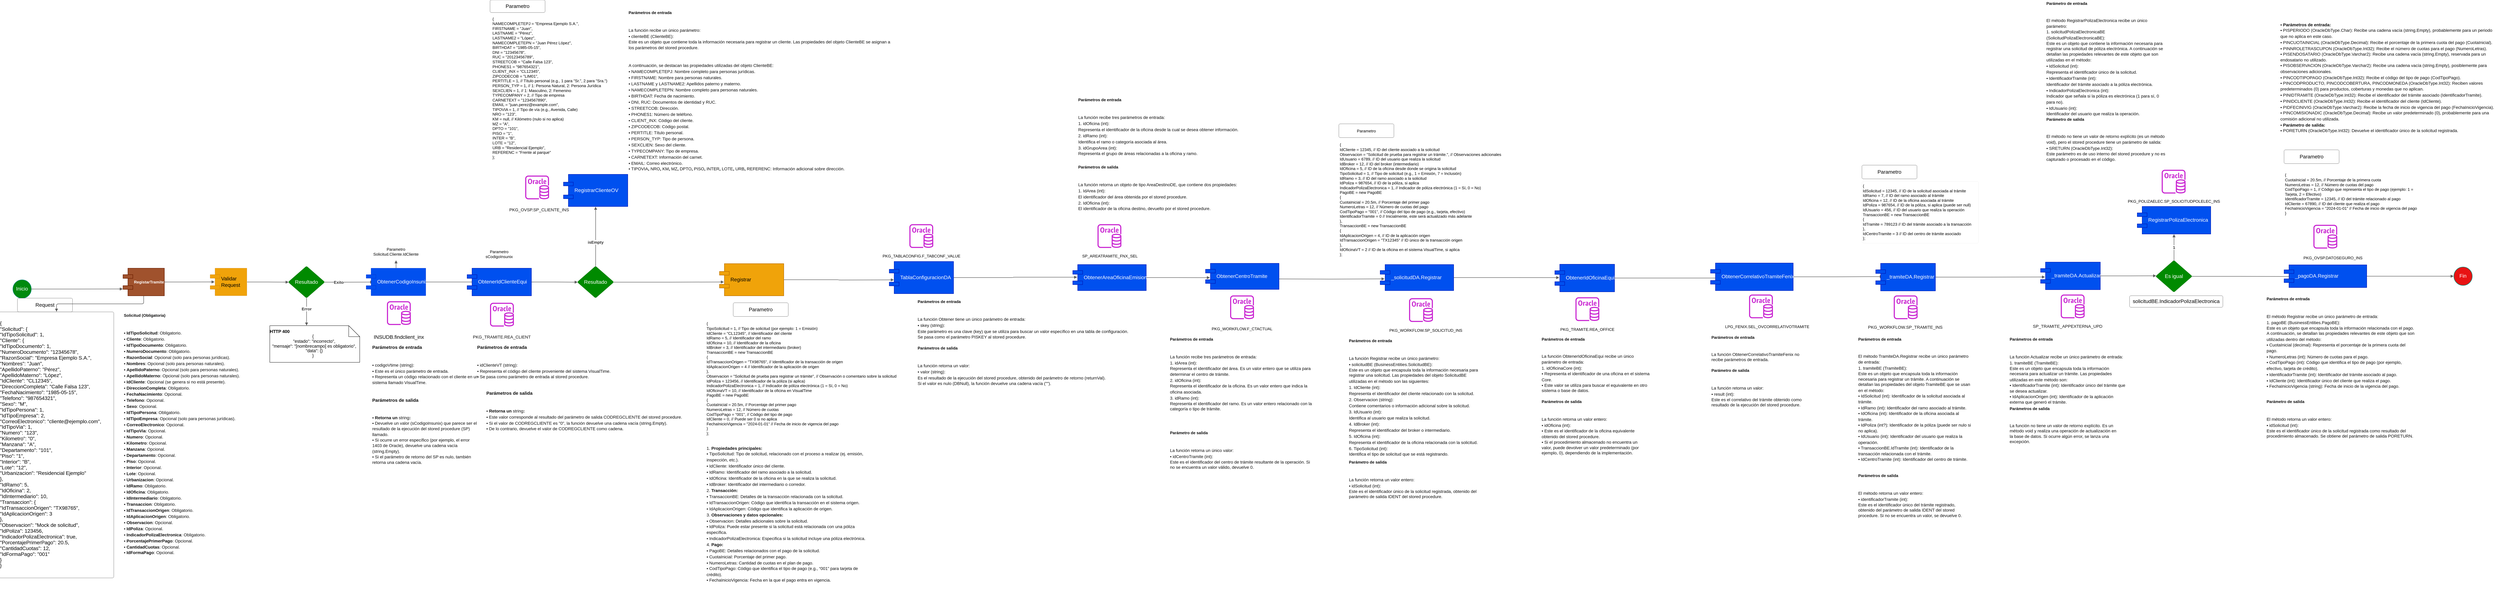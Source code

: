<mxfile version="24.8.6" pages="2">
  <diagram name="Registrar Tramite" id="pwbEKcgToSZVsx1STa5g">
    <mxGraphModel dx="7443" dy="4211" grid="1" gridSize="10" guides="1" tooltips="1" connect="1" arrows="1" fold="1" page="1" pageScale="1" pageWidth="2339" pageHeight="3300" math="0" shadow="0">
      <root>
        <mxCell id="0" />
        <mxCell id="1" parent="0" />
        <mxCell id="FblqEJ61d_rF8akwRJso-242" value="Inicio" style="html=1;overflow=block;blockSpacing=1;whiteSpace=wrap;ellipse;fontSize=16.7;fontColor=#ffffff;align=center;spacing=3.8;strokeColor=#008573;strokeOpacity=100;fillOpacity=100;rounded=1;absoluteArcSize=1;arcSize=9;fillColor=#008a0e;strokeWidth=1.5;lucidId=_B6sFXerDlku;" parent="1" vertex="1">
          <mxGeometry x="-3795" y="840" width="60" height="60" as="geometry" />
        </mxCell>
        <mxCell id="FblqEJ61d_rF8akwRJso-243" value="" style="html=1;jettySize=18;whiteSpace=wrap;fontSize=13;strokeColor=#5E5E5E;strokeWidth=1.5;rounded=1;arcSize=12;edgeStyle=orthogonalEdgeStyle;startArrow=none;endArrow=block;endFill=1;exitX=1.013;exitY=0.5;exitPerimeter=0;entryX=-0.006;entryY=0.753;entryPerimeter=0;lucidId=0C6skvfy4qHW;" parent="1" source="FblqEJ61d_rF8akwRJso-242" target="FblqEJ61d_rF8akwRJso-244" edge="1">
          <mxGeometry width="100" height="100" relative="1" as="geometry">
            <Array as="points" />
          </mxGeometry>
        </mxCell>
        <mxCell id="FblqEJ61d_rF8akwRJso-244" value="RegistarTramite" style="html=1;overflow=block;blockSpacing=1;whiteSpace=wrap;shape=component;align=left;spacingLeft=36;fontSize=13;fontStyle=1;spacing=0;strokeColor=#6D1F00;strokeOpacity=100;fillOpacity=100;rounded=1;absoluteArcSize=1;arcSize=9;fillColor=#a0522d;strokeWidth=1.5;lucidId=lD6s_1Mw1OkF;fontColor=#ffffff;" parent="1" vertex="1">
          <mxGeometry x="-3435" y="802" width="135" height="90" as="geometry" />
        </mxCell>
        <mxCell id="FblqEJ61d_rF8akwRJso-245" value="&lt;div style=&quot;display: flex; justify-content: flex-start; text-align: left; align-items: baseline; font-size: 0; line-height: 1.25;margin-top: -2px;&quot;&gt;&lt;span&gt;&lt;span style=&quot;font-size:16.7px;&quot;&gt;{&#xa;&lt;/span&gt;&lt;/span&gt;&lt;/div&gt;&lt;div style=&quot;display: flex; justify-content: flex-start; text-align: left; align-items: baseline; font-size: 0; line-height: 1.25;margin-top: -2px;&quot;&gt;&lt;span&gt;&lt;span style=&quot;font-size:16.7px;&quot;&gt;  &quot;Solicitud&quot;: {&#xa;&lt;/span&gt;&lt;/span&gt;&lt;/div&gt;&lt;div style=&quot;display: flex; justify-content: flex-start; text-align: left; align-items: baseline; font-size: 0; line-height: 1.25;margin-top: -2px;&quot;&gt;&lt;span&gt;&lt;span style=&quot;font-size:16.7px;&quot;&gt;    &quot;IdTipoSolicitud&quot;: 1,&#xa;&lt;/span&gt;&lt;/span&gt;&lt;/div&gt;&lt;div style=&quot;display: flex; justify-content: flex-start; text-align: left; align-items: baseline; font-size: 0; line-height: 1.25;margin-top: -2px;&quot;&gt;&lt;span&gt;&lt;span style=&quot;font-size:16.7px;&quot;&gt;    &quot;Cliente&quot;: {&#xa;&lt;/span&gt;&lt;/span&gt;&lt;/div&gt;&lt;div style=&quot;display: flex; justify-content: flex-start; text-align: left; align-items: baseline; font-size: 0; line-height: 1.25;margin-top: -2px;&quot;&gt;&lt;span&gt;&lt;span style=&quot;font-size:16.7px;&quot;&gt;      &quot;IdTipoDocumento&quot;: 1,&#xa;&lt;/span&gt;&lt;/span&gt;&lt;/div&gt;&lt;div style=&quot;display: flex; justify-content: flex-start; text-align: left; align-items: baseline; font-size: 0; line-height: 1.25;margin-top: -2px;&quot;&gt;&lt;span&gt;&lt;span style=&quot;font-size:16.7px;&quot;&gt;      &quot;NumeroDocumento&quot;: &quot;12345678&quot;,&#xa;&lt;/span&gt;&lt;/span&gt;&lt;/div&gt;&lt;div style=&quot;display: flex; justify-content: flex-start; text-align: left; align-items: baseline; font-size: 0; line-height: 1.25;margin-top: -2px;&quot;&gt;&lt;span&gt;&lt;span style=&quot;font-size:16.7px;&quot;&gt;      &quot;RazonSocial&quot;: &quot;Empresa Ejemplo S.A.&quot;,&#xa;&lt;/span&gt;&lt;/span&gt;&lt;/div&gt;&lt;div style=&quot;display: flex; justify-content: flex-start; text-align: left; align-items: baseline; font-size: 0; line-height: 1.25;margin-top: -2px;&quot;&gt;&lt;span&gt;&lt;span style=&quot;font-size:16.7px;&quot;&gt;      &quot;Nombres&quot;: &quot;Juan&quot;,&#xa;&lt;/span&gt;&lt;/span&gt;&lt;/div&gt;&lt;div style=&quot;display: flex; justify-content: flex-start; text-align: left; align-items: baseline; font-size: 0; line-height: 1.25;margin-top: -2px;&quot;&gt;&lt;span&gt;&lt;span style=&quot;font-size:16.7px;&quot;&gt;      &quot;ApellidoPaterno&quot;: &quot;Pérez&quot;,&#xa;&lt;/span&gt;&lt;/span&gt;&lt;/div&gt;&lt;div style=&quot;display: flex; justify-content: flex-start; text-align: left; align-items: baseline; font-size: 0; line-height: 1.25;margin-top: -2px;&quot;&gt;&lt;span&gt;&lt;span style=&quot;font-size:16.7px;&quot;&gt;      &quot;ApellidoMaterno&quot;: &quot;López&quot;,&#xa;&lt;/span&gt;&lt;/span&gt;&lt;/div&gt;&lt;div style=&quot;display: flex; justify-content: flex-start; text-align: left; align-items: baseline; font-size: 0; line-height: 1.25;margin-top: -2px;&quot;&gt;&lt;span&gt;&lt;span style=&quot;font-size:16.7px;&quot;&gt;      &quot;IdCliente&quot;: &quot;CL12345&quot;,&#xa;&lt;/span&gt;&lt;/span&gt;&lt;/div&gt;&lt;div style=&quot;display: flex; justify-content: flex-start; text-align: left; align-items: baseline; font-size: 0; line-height: 1.25;margin-top: -2px;&quot;&gt;&lt;span&gt;&lt;span style=&quot;font-size:16.7px;&quot;&gt;      &quot;DireccionCompleta&quot;: &quot;Calle Falsa 123&quot;,&#xa;&lt;/span&gt;&lt;/span&gt;&lt;/div&gt;&lt;div style=&quot;display: flex; justify-content: flex-start; text-align: left; align-items: baseline; font-size: 0; line-height: 1.25;margin-top: -2px;&quot;&gt;&lt;span&gt;&lt;span style=&quot;font-size:16.7px;&quot;&gt;      &quot;FechaNacimiento&quot;: &quot;1985-05-15&quot;,&#xa;&lt;/span&gt;&lt;/span&gt;&lt;/div&gt;&lt;div style=&quot;display: flex; justify-content: flex-start; text-align: left; align-items: baseline; font-size: 0; line-height: 1.25;margin-top: -2px;&quot;&gt;&lt;span&gt;&lt;span style=&quot;font-size:16.7px;&quot;&gt;      &quot;Telefono&quot;: &quot;987654321&quot;,&#xa;&lt;/span&gt;&lt;/span&gt;&lt;/div&gt;&lt;div style=&quot;display: flex; justify-content: flex-start; text-align: left; align-items: baseline; font-size: 0; line-height: 1.25;margin-top: -2px;&quot;&gt;&lt;span&gt;&lt;span style=&quot;font-size:16.7px;&quot;&gt;      &quot;Sexo&quot;: &quot;M&quot;,&#xa;&lt;/span&gt;&lt;/span&gt;&lt;/div&gt;&lt;div style=&quot;display: flex; justify-content: flex-start; text-align: left; align-items: baseline; font-size: 0; line-height: 1.25;margin-top: -2px;&quot;&gt;&lt;span&gt;&lt;span style=&quot;font-size:16.7px;&quot;&gt;      &quot;IdTipoPersona&quot;: 1,&#xa;&lt;/span&gt;&lt;/span&gt;&lt;/div&gt;&lt;div style=&quot;display: flex; justify-content: flex-start; text-align: left; align-items: baseline; font-size: 0; line-height: 1.25;margin-top: -2px;&quot;&gt;&lt;span&gt;&lt;span style=&quot;font-size:16.7px;&quot;&gt;      &quot;IdTipoEmpresa&quot;: 2,&#xa;&lt;/span&gt;&lt;/span&gt;&lt;/div&gt;&lt;div style=&quot;display: flex; justify-content: flex-start; text-align: left; align-items: baseline; font-size: 0; line-height: 1.25;margin-top: -2px;&quot;&gt;&lt;span&gt;&lt;span style=&quot;font-size:16.7px;&quot;&gt;      &quot;CorreoElectronico&quot;: &quot;cliente@ejemplo.com&quot;,&#xa;&lt;/span&gt;&lt;/span&gt;&lt;/div&gt;&lt;div style=&quot;display: flex; justify-content: flex-start; text-align: left; align-items: baseline; font-size: 0; line-height: 1.25;margin-top: -2px;&quot;&gt;&lt;span&gt;&lt;span style=&quot;font-size:16.7px;&quot;&gt;      &quot;IdTipoVia&quot;: 1,&#xa;&lt;/span&gt;&lt;/span&gt;&lt;/div&gt;&lt;div style=&quot;display: flex; justify-content: flex-start; text-align: left; align-items: baseline; font-size: 0; line-height: 1.25;margin-top: -2px;&quot;&gt;&lt;span&gt;&lt;span style=&quot;font-size:16.7px;&quot;&gt;      &quot;Numero&quot;: &quot;123&quot;,&#xa;&lt;/span&gt;&lt;/span&gt;&lt;/div&gt;&lt;div style=&quot;display: flex; justify-content: flex-start; text-align: left; align-items: baseline; font-size: 0; line-height: 1.25;margin-top: -2px;&quot;&gt;&lt;span&gt;&lt;span style=&quot;font-size:16.7px;&quot;&gt;      &quot;Kilometro&quot;: &quot;0&quot;,&#xa;&lt;/span&gt;&lt;/span&gt;&lt;/div&gt;&lt;div style=&quot;display: flex; justify-content: flex-start; text-align: left; align-items: baseline; font-size: 0; line-height: 1.25;margin-top: -2px;&quot;&gt;&lt;span&gt;&lt;span style=&quot;font-size:16.7px;&quot;&gt;      &quot;Manzana&quot;: &quot;A&quot;,&#xa;&lt;/span&gt;&lt;/span&gt;&lt;/div&gt;&lt;div style=&quot;display: flex; justify-content: flex-start; text-align: left; align-items: baseline; font-size: 0; line-height: 1.25;margin-top: -2px;&quot;&gt;&lt;span&gt;&lt;span style=&quot;font-size:16.7px;&quot;&gt;      &quot;Departamento&quot;: &quot;101&quot;,&#xa;&lt;/span&gt;&lt;/span&gt;&lt;/div&gt;&lt;div style=&quot;display: flex; justify-content: flex-start; text-align: left; align-items: baseline; font-size: 0; line-height: 1.25;margin-top: -2px;&quot;&gt;&lt;span&gt;&lt;span style=&quot;font-size:16.7px;&quot;&gt;      &quot;Piso&quot;: &quot;1&quot;,&#xa;&lt;/span&gt;&lt;/span&gt;&lt;/div&gt;&lt;div style=&quot;display: flex; justify-content: flex-start; text-align: left; align-items: baseline; font-size: 0; line-height: 1.25;margin-top: -2px;&quot;&gt;&lt;span&gt;&lt;span style=&quot;font-size:16.7px;&quot;&gt;      &quot;Interior&quot;: &quot;B&quot;,&#xa;&lt;/span&gt;&lt;/span&gt;&lt;/div&gt;&lt;div style=&quot;display: flex; justify-content: flex-start; text-align: left; align-items: baseline; font-size: 0; line-height: 1.25;margin-top: -2px;&quot;&gt;&lt;span&gt;&lt;span style=&quot;font-size:16.7px;&quot;&gt;      &quot;Lote&quot;: &quot;12&quot;,&#xa;&lt;/span&gt;&lt;/span&gt;&lt;/div&gt;&lt;div style=&quot;display: flex; justify-content: flex-start; text-align: left; align-items: baseline; font-size: 0; line-height: 1.25;margin-top: -2px;&quot;&gt;&lt;span&gt;&lt;span style=&quot;font-size:16.7px;&quot;&gt;      &quot;Urbanizacion&quot;: &quot;Residencial Ejemplo&quot;&#xa;&lt;/span&gt;&lt;/span&gt;&lt;/div&gt;&lt;div style=&quot;display: flex; justify-content: flex-start; text-align: left; align-items: baseline; font-size: 0; line-height: 1.25;margin-top: -2px;&quot;&gt;&lt;span&gt;&lt;span style=&quot;font-size:16.7px;&quot;&gt;    },&#xa;&lt;/span&gt;&lt;/span&gt;&lt;/div&gt;&lt;div style=&quot;display: flex; justify-content: flex-start; text-align: left; align-items: baseline; font-size: 0; line-height: 1.25;margin-top: -2px;&quot;&gt;&lt;span&gt;&lt;span style=&quot;font-size:16.7px;&quot;&gt;    &quot;IdRamo&quot;: 5,&#xa;&lt;/span&gt;&lt;/span&gt;&lt;/div&gt;&lt;div style=&quot;display: flex; justify-content: flex-start; text-align: left; align-items: baseline; font-size: 0; line-height: 1.25;margin-top: -2px;&quot;&gt;&lt;span&gt;&lt;span style=&quot;font-size:16.7px;&quot;&gt;    &quot;IdOficina&quot;: 2,&#xa;&lt;/span&gt;&lt;/span&gt;&lt;/div&gt;&lt;div style=&quot;display: flex; justify-content: flex-start; text-align: left; align-items: baseline; font-size: 0; line-height: 1.25;margin-top: -2px;&quot;&gt;&lt;span&gt;&lt;span style=&quot;font-size:16.7px;&quot;&gt;    &quot;IdIntermediario&quot;: 10,&#xa;&lt;/span&gt;&lt;/span&gt;&lt;/div&gt;&lt;div style=&quot;display: flex; justify-content: flex-start; text-align: left; align-items: baseline; font-size: 0; line-height: 1.25;margin-top: -2px;&quot;&gt;&lt;span&gt;&lt;span style=&quot;font-size:16.7px;&quot;&gt;    &quot;Transaccion&quot;: {&#xa;&lt;/span&gt;&lt;/span&gt;&lt;/div&gt;&lt;div style=&quot;display: flex; justify-content: flex-start; text-align: left; align-items: baseline; font-size: 0; line-height: 1.25;margin-top: -2px;&quot;&gt;&lt;span&gt;&lt;span style=&quot;font-size:16.7px;&quot;&gt;      &quot;IdTransaccionOrigen&quot;: &quot;TX98765&quot;,&#xa;&lt;/span&gt;&lt;/span&gt;&lt;/div&gt;&lt;div style=&quot;display: flex; justify-content: flex-start; text-align: left; align-items: baseline; font-size: 0; line-height: 1.25;margin-top: -2px;&quot;&gt;&lt;span&gt;&lt;span style=&quot;font-size:16.7px;&quot;&gt;      &quot;IdAplicacionOrigen&quot;: 3&#xa;&lt;/span&gt;&lt;/span&gt;&lt;/div&gt;&lt;div style=&quot;display: flex; justify-content: flex-start; text-align: left; align-items: baseline; font-size: 0; line-height: 1.25;margin-top: -2px;&quot;&gt;&lt;span&gt;&lt;span style=&quot;font-size:16.7px;&quot;&gt;    },&#xa;&lt;/span&gt;&lt;/span&gt;&lt;/div&gt;&lt;div style=&quot;display: flex; justify-content: flex-start; text-align: left; align-items: baseline; font-size: 0; line-height: 1.25;margin-top: -2px;&quot;&gt;&lt;span&gt;&lt;span style=&quot;font-size:16.7px;&quot;&gt;    &quot;Observacion&quot;: &quot;Mock de solicitud&quot;,&#xa;&lt;/span&gt;&lt;/span&gt;&lt;/div&gt;&lt;div style=&quot;display: flex; justify-content: flex-start; text-align: left; align-items: baseline; font-size: 0; line-height: 1.25;margin-top: -2px;&quot;&gt;&lt;span&gt;&lt;span style=&quot;font-size:16.7px;&quot;&gt;    &quot;IdPoliza&quot;: 123456,&#xa;&lt;/span&gt;&lt;/span&gt;&lt;/div&gt;&lt;div style=&quot;display: flex; justify-content: flex-start; text-align: left; align-items: baseline; font-size: 0; line-height: 1.25;margin-top: -2px;&quot;&gt;&lt;span&gt;&lt;span style=&quot;font-size:16.7px;&quot;&gt;    &quot;IndicadorPolizaElectronica&quot;: true,&#xa;&lt;/span&gt;&lt;/span&gt;&lt;/div&gt;&lt;div style=&quot;display: flex; justify-content: flex-start; text-align: left; align-items: baseline; font-size: 0; line-height: 1.25;margin-top: -2px;&quot;&gt;&lt;span&gt;&lt;span style=&quot;font-size:16.7px;&quot;&gt;    &quot;PorcentajePrimerPago&quot;: 20.5,&#xa;&lt;/span&gt;&lt;/span&gt;&lt;/div&gt;&lt;div style=&quot;display: flex; justify-content: flex-start; text-align: left; align-items: baseline; font-size: 0; line-height: 1.25;margin-top: -2px;&quot;&gt;&lt;span&gt;&lt;span style=&quot;font-size:16.7px;&quot;&gt;    &quot;CantidadCuotas&quot;: 12,&#xa;&lt;/span&gt;&lt;/span&gt;&lt;/div&gt;&lt;div style=&quot;display: flex; justify-content: flex-start; text-align: left; align-items: baseline; font-size: 0; line-height: 1.25;margin-top: -2px;&quot;&gt;&lt;span&gt;&lt;span style=&quot;font-size:16.7px;&quot;&gt;    &quot;IdFormaPago&quot;: &quot;001&quot;&#xa;&lt;/span&gt;&lt;/span&gt;&lt;/div&gt;&lt;div style=&quot;display: flex; justify-content: flex-start; text-align: left; align-items: baseline; font-size: 0; line-height: 1.25;margin-top: -2px;&quot;&gt;&lt;span&gt;&lt;span style=&quot;font-size:16.7px;&quot;&gt;  }&#xa;&lt;/span&gt;&lt;/span&gt;&lt;/div&gt;&lt;div style=&quot;display: flex; justify-content: flex-start; text-align: left; align-items: baseline; font-size: 0; line-height: 1.25;margin-top: -2px;&quot;&gt;&lt;span&gt;&lt;span style=&quot;font-size:16.7px;&quot;&gt;}&lt;/span&gt;&lt;/span&gt;&lt;/div&gt;" style="html=1;overflow=block;blockSpacing=1;whiteSpace=wrap;fontSize=13;spacing=3.8;verticalAlign=middle;rounded=1;absoluteArcSize=1;arcSize=9;strokeWidth=NaN;lucidId=FE6sqcSKsNBO;" parent="1" vertex="1">
          <mxGeometry x="-3840" y="945" width="375" height="870" as="geometry" />
        </mxCell>
        <mxCell id="FblqEJ61d_rF8akwRJso-246" value="Request" style="html=1;overflow=block;blockSpacing=1;whiteSpace=wrap;fontSize=16.7;align=center;spacing=0;rounded=1;absoluteArcSize=1;arcSize=9;strokeWidth=NaN;lucidId=FG6sjm-eP82e;strokeColor=default;" parent="1" vertex="1">
          <mxGeometry x="-3780" y="900" width="180" height="45" as="geometry" />
        </mxCell>
        <mxCell id="FblqEJ61d_rF8akwRJso-247" value="&lt;div style=&quot;display: flex; justify-content: flex-start; text-align: left; align-items: baseline; font-size: 0; line-height: 1.25;margin-top: -2px;&quot;&gt;&lt;span&gt;&lt;span style=&quot;font-size:13px;color:#0e0e0e;font-weight: bold;&quot;&gt;Solicitud (Obligatoria)&lt;/span&gt;&lt;span style=&quot;font-size:16px;&quot;&gt; &#xa;&lt;/span&gt;&lt;span style=&quot;font-size:14px;color:#0e0e0e;&quot;&gt;&#xa;&lt;/span&gt;&lt;span style=&quot;font-size:16px;&quot;&gt; &#xa;&lt;/span&gt;&lt;span style=&quot;font-size:14px;color:#0e0e0e;&quot;&gt;&lt;span style=&quot;font-size:14px;color:#0e0e0e;&quot;&gt;&#x9;•&#x9;&lt;/span&gt;&lt;span style=&quot;font-size:14px;color:#0e0e0e;font-weight: bold;&quot;&gt;IdTipoSolicitud&lt;/span&gt;: Obligatorio.&lt;/span&gt;&lt;span style=&quot;font-size:16px;&quot;&gt; &#xa;&lt;/span&gt;&lt;span style=&quot;font-size:14px;color:#0e0e0e;&quot;&gt;&lt;span style=&quot;font-size:14px;color:#0e0e0e;&quot;&gt;&#x9;•&#x9;&lt;/span&gt;&lt;span style=&quot;font-size:14px;color:#0e0e0e;font-weight: bold;&quot;&gt;Cliente&lt;/span&gt;: Obligatorio.&lt;/span&gt;&lt;span style=&quot;font-size:16px;&quot;&gt; &#xa;&lt;/span&gt;&lt;span style=&quot;font-size:14px;color:#0e0e0e;&quot;&gt;&lt;span style=&quot;font-size:14px;color:#0e0e0e;&quot;&gt;&#x9;•&#x9;&lt;/span&gt;&lt;span style=&quot;font-size:14px;color:#0e0e0e;font-weight: bold;&quot;&gt;IdTipoDocumento&lt;/span&gt;: Obligatorio.&lt;/span&gt;&lt;span style=&quot;font-size:16px;&quot;&gt; &#xa;&lt;/span&gt;&lt;span style=&quot;font-size:14px;color:#0e0e0e;&quot;&gt;&lt;span style=&quot;font-size:14px;color:#0e0e0e;&quot;&gt;&#x9;•&#x9;&lt;/span&gt;&lt;span style=&quot;font-size:14px;color:#0e0e0e;font-weight: bold;&quot;&gt;NumeroDocumento&lt;/span&gt;: Obligatorio.&lt;/span&gt;&lt;span style=&quot;font-size:16px;&quot;&gt; &#xa;&lt;/span&gt;&lt;span style=&quot;font-size:14px;color:#0e0e0e;&quot;&gt;&lt;span style=&quot;font-size:14px;color:#0e0e0e;&quot;&gt;&#x9;•&#x9;&lt;/span&gt;&lt;span style=&quot;font-size:14px;color:#0e0e0e;font-weight: bold;&quot;&gt;RazonSocial&lt;/span&gt;: Opcional (solo para personas jurídicas).&lt;/span&gt;&lt;span style=&quot;font-size:16px;&quot;&gt; &#xa;&lt;/span&gt;&lt;span style=&quot;font-size:14px;color:#0e0e0e;&quot;&gt;&lt;span style=&quot;font-size:14px;color:#0e0e0e;&quot;&gt;&#x9;•&#x9;&lt;/span&gt;&lt;span style=&quot;font-size:14px;color:#0e0e0e;font-weight: bold;&quot;&gt;Nombres&lt;/span&gt;: Opcional (solo para personas naturales).&lt;/span&gt;&lt;span style=&quot;font-size:16px;&quot;&gt; &#xa;&lt;/span&gt;&lt;span style=&quot;font-size:14px;color:#0e0e0e;&quot;&gt;&lt;span style=&quot;font-size:14px;color:#0e0e0e;&quot;&gt;&#x9;•&#x9;&lt;/span&gt;&lt;span style=&quot;font-size:14px;color:#0e0e0e;font-weight: bold;&quot;&gt;ApellidoPaterno&lt;/span&gt;: Opcional (solo para personas naturales).&lt;/span&gt;&lt;span style=&quot;font-size:16px;&quot;&gt; &#xa;&lt;/span&gt;&lt;span style=&quot;font-size:14px;color:#0e0e0e;&quot;&gt;&lt;span style=&quot;font-size:14px;color:#0e0e0e;&quot;&gt;&#x9;•&#x9;&lt;/span&gt;&lt;span style=&quot;font-size:14px;color:#0e0e0e;font-weight: bold;&quot;&gt;ApellidoMaterno&lt;/span&gt;: Opcional (solo para personas naturales).&lt;/span&gt;&lt;span style=&quot;font-size:16px;&quot;&gt; &#xa;&lt;/span&gt;&lt;span style=&quot;font-size:14px;color:#0e0e0e;&quot;&gt;&lt;span style=&quot;font-size:14px;color:#0e0e0e;&quot;&gt;&#x9;•&#x9;&lt;/span&gt;&lt;span style=&quot;font-size:14px;color:#0e0e0e;font-weight: bold;&quot;&gt;IdCliente&lt;/span&gt;: Opcional (se genera si no está presente).&lt;/span&gt;&lt;span style=&quot;font-size:16px;&quot;&gt; &#xa;&lt;/span&gt;&lt;span style=&quot;font-size:14px;color:#0e0e0e;&quot;&gt;&lt;span style=&quot;font-size:14px;color:#0e0e0e;&quot;&gt;&#x9;•&#x9;&lt;/span&gt;&lt;span style=&quot;font-size:14px;color:#0e0e0e;font-weight: bold;&quot;&gt;DireccionCompleta&lt;/span&gt;: Obligatorio.&lt;/span&gt;&lt;span style=&quot;font-size:16px;&quot;&gt; &#xa;&lt;/span&gt;&lt;span style=&quot;font-size:14px;color:#0e0e0e;&quot;&gt;&lt;span style=&quot;font-size:14px;color:#0e0e0e;&quot;&gt;&#x9;•&#x9;&lt;/span&gt;&lt;span style=&quot;font-size:14px;color:#0e0e0e;font-weight: bold;&quot;&gt;FechaNacimiento&lt;/span&gt;: Opcional.&lt;/span&gt;&lt;span style=&quot;font-size:16px;&quot;&gt; &#xa;&lt;/span&gt;&lt;span style=&quot;font-size:14px;color:#0e0e0e;&quot;&gt;&lt;span style=&quot;font-size:14px;color:#0e0e0e;&quot;&gt;&#x9;•&#x9;&lt;/span&gt;&lt;span style=&quot;font-size:14px;color:#0e0e0e;font-weight: bold;&quot;&gt;Telefono&lt;/span&gt;: Opcional.&lt;/span&gt;&lt;span style=&quot;font-size:16px;&quot;&gt; &#xa;&lt;/span&gt;&lt;span style=&quot;font-size:14px;color:#0e0e0e;&quot;&gt;&lt;span style=&quot;font-size:14px;color:#0e0e0e;&quot;&gt;&#x9;•&#x9;&lt;/span&gt;&lt;span style=&quot;font-size:14px;color:#0e0e0e;font-weight: bold;&quot;&gt;Sexo&lt;/span&gt;: Opcional.&lt;/span&gt;&lt;span style=&quot;font-size:16px;&quot;&gt; &#xa;&lt;/span&gt;&lt;span style=&quot;font-size:14px;color:#0e0e0e;&quot;&gt;&lt;span style=&quot;font-size:14px;color:#0e0e0e;&quot;&gt;&#x9;•&#x9;&lt;/span&gt;&lt;span style=&quot;font-size:14px;color:#0e0e0e;font-weight: bold;&quot;&gt;IdTipoPersona&lt;/span&gt;: Obligatorio.&lt;/span&gt;&lt;span style=&quot;font-size:16px;&quot;&gt; &#xa;&lt;/span&gt;&lt;span style=&quot;font-size:14px;color:#0e0e0e;&quot;&gt;&lt;span style=&quot;font-size:14px;color:#0e0e0e;&quot;&gt;&#x9;•&#x9;&lt;/span&gt;&lt;span style=&quot;font-size:14px;color:#0e0e0e;font-weight: bold;&quot;&gt;IdTipoEmpresa&lt;/span&gt;: Opcional (solo para personas jurídicas).&lt;/span&gt;&lt;span style=&quot;font-size:16px;&quot;&gt; &#xa;&lt;/span&gt;&lt;span style=&quot;font-size:14px;color:#0e0e0e;&quot;&gt;&lt;span style=&quot;font-size:14px;color:#0e0e0e;&quot;&gt;&#x9;•&#x9;&lt;/span&gt;&lt;span style=&quot;font-size:14px;color:#0e0e0e;font-weight: bold;&quot;&gt;CorreoElectronico&lt;/span&gt;: Opcional.&lt;/span&gt;&lt;span style=&quot;font-size:16px;&quot;&gt; &#xa;&lt;/span&gt;&lt;span style=&quot;font-size:14px;color:#0e0e0e;&quot;&gt;&lt;span style=&quot;font-size:14px;color:#0e0e0e;&quot;&gt;&#x9;•&#x9;&lt;/span&gt;&lt;span style=&quot;font-size:14px;color:#0e0e0e;font-weight: bold;&quot;&gt;IdTipoVia&lt;/span&gt;: Opcional.&lt;/span&gt;&lt;span style=&quot;font-size:16px;&quot;&gt; &#xa;&lt;/span&gt;&lt;span style=&quot;font-size:14px;color:#0e0e0e;&quot;&gt;&lt;span style=&quot;font-size:14px;color:#0e0e0e;&quot;&gt;&#x9;•&#x9;&lt;/span&gt;&lt;span style=&quot;font-size:14px;color:#0e0e0e;font-weight: bold;&quot;&gt;Numero&lt;/span&gt;: Opcional.&lt;/span&gt;&lt;span style=&quot;font-size:16px;&quot;&gt; &#xa;&lt;/span&gt;&lt;span style=&quot;font-size:14px;color:#0e0e0e;&quot;&gt;&lt;span style=&quot;font-size:14px;color:#0e0e0e;&quot;&gt;&#x9;•&#x9;&lt;/span&gt;&lt;span style=&quot;font-size:14px;color:#0e0e0e;font-weight: bold;&quot;&gt;Kilometro&lt;/span&gt;: Opcional.&lt;/span&gt;&lt;span style=&quot;font-size:16px;&quot;&gt; &#xa;&lt;/span&gt;&lt;span style=&quot;font-size:14px;color:#0e0e0e;&quot;&gt;&lt;span style=&quot;font-size:14px;color:#0e0e0e;&quot;&gt;&#x9;•&#x9;&lt;/span&gt;&lt;span style=&quot;font-size:14px;color:#0e0e0e;font-weight: bold;&quot;&gt;Manzana&lt;/span&gt;: Opcional.&lt;/span&gt;&lt;span style=&quot;font-size:16px;&quot;&gt; &#xa;&lt;/span&gt;&lt;span style=&quot;font-size:14px;color:#0e0e0e;&quot;&gt;&lt;span style=&quot;font-size:14px;color:#0e0e0e;&quot;&gt;&#x9;•&#x9;&lt;/span&gt;&lt;span style=&quot;font-size:14px;color:#0e0e0e;font-weight: bold;&quot;&gt;Departamento&lt;/span&gt;: Opcional.&lt;/span&gt;&lt;span style=&quot;font-size:16px;&quot;&gt; &#xa;&lt;/span&gt;&lt;span style=&quot;font-size:14px;color:#0e0e0e;&quot;&gt;&lt;span style=&quot;font-size:14px;color:#0e0e0e;&quot;&gt;&#x9;•&#x9;&lt;/span&gt;&lt;span style=&quot;font-size:14px;color:#0e0e0e;font-weight: bold;&quot;&gt;Piso&lt;/span&gt;: Opcional.&lt;/span&gt;&lt;span style=&quot;font-size:16px;&quot;&gt; &#xa;&lt;/span&gt;&lt;span style=&quot;font-size:14px;color:#0e0e0e;&quot;&gt;&lt;span style=&quot;font-size:14px;color:#0e0e0e;&quot;&gt;&#x9;•&#x9;&lt;/span&gt;&lt;span style=&quot;font-size:14px;color:#0e0e0e;font-weight: bold;&quot;&gt;Interior&lt;/span&gt;: Opcional.&lt;/span&gt;&lt;span style=&quot;font-size:16px;&quot;&gt; &#xa;&lt;/span&gt;&lt;span style=&quot;font-size:14px;color:#0e0e0e;&quot;&gt;&lt;span style=&quot;font-size:14px;color:#0e0e0e;&quot;&gt;&#x9;•&#x9;&lt;/span&gt;&lt;span style=&quot;font-size:14px;color:#0e0e0e;font-weight: bold;&quot;&gt;Lote&lt;/span&gt;: Opcional.&lt;/span&gt;&lt;span style=&quot;font-size:16px;&quot;&gt; &#xa;&lt;/span&gt;&lt;span style=&quot;font-size:14px;color:#0e0e0e;&quot;&gt;&lt;span style=&quot;font-size:14px;color:#0e0e0e;&quot;&gt;&#x9;•&#x9;&lt;/span&gt;&lt;span style=&quot;font-size:14px;color:#0e0e0e;font-weight: bold;&quot;&gt;Urbanizacion&lt;/span&gt;: Opcional.&lt;/span&gt;&lt;span style=&quot;font-size:16px;&quot;&gt; &#xa;&lt;/span&gt;&lt;span style=&quot;font-size:14px;color:#0e0e0e;&quot;&gt;&lt;span style=&quot;font-size:14px;color:#0e0e0e;&quot;&gt;&#x9;•&#x9;&lt;/span&gt;&lt;span style=&quot;font-size:14px;color:#0e0e0e;font-weight: bold;&quot;&gt;IdRamo&lt;/span&gt;: Obligatorio.&lt;/span&gt;&lt;span style=&quot;font-size:16px;&quot;&gt; &#xa;&lt;/span&gt;&lt;span style=&quot;font-size:14px;color:#0e0e0e;&quot;&gt;&lt;span style=&quot;font-size:14px;color:#0e0e0e;&quot;&gt;&#x9;•&#x9;&lt;/span&gt;&lt;span style=&quot;font-size:14px;color:#0e0e0e;font-weight: bold;&quot;&gt;IdOficina&lt;/span&gt;: Obligatorio.&lt;/span&gt;&lt;span style=&quot;font-size:16px;&quot;&gt; &#xa;&lt;/span&gt;&lt;span style=&quot;font-size:14px;color:#0e0e0e;&quot;&gt;&lt;span style=&quot;font-size:14px;color:#0e0e0e;&quot;&gt;&#x9;•&#x9;&lt;/span&gt;&lt;span style=&quot;font-size:14px;color:#0e0e0e;font-weight: bold;&quot;&gt;IdIntermediario&lt;/span&gt;: Obligatorio.&lt;/span&gt;&lt;span style=&quot;font-size:16px;&quot;&gt; &#xa;&lt;/span&gt;&lt;span style=&quot;font-size:14px;color:#0e0e0e;&quot;&gt;&lt;span style=&quot;font-size:14px;color:#0e0e0e;&quot;&gt;&#x9;•&#x9;&lt;/span&gt;&lt;span style=&quot;font-size:14px;color:#0e0e0e;font-weight: bold;&quot;&gt;Transaccion&lt;/span&gt;: Obligatorio.&lt;/span&gt;&lt;span style=&quot;font-size:16px;&quot;&gt; &#xa;&lt;/span&gt;&lt;span style=&quot;font-size:14px;color:#0e0e0e;&quot;&gt;&lt;span style=&quot;font-size:14px;color:#0e0e0e;&quot;&gt;&#x9;•&#x9;&lt;/span&gt;&lt;span style=&quot;font-size:14px;color:#0e0e0e;font-weight: bold;&quot;&gt;IdTransaccionOrigen&lt;/span&gt;: Obligatorio.&lt;/span&gt;&lt;span style=&quot;font-size:16px;&quot;&gt; &#xa;&lt;/span&gt;&lt;span style=&quot;font-size:14px;color:#0e0e0e;&quot;&gt;&lt;span style=&quot;font-size:14px;color:#0e0e0e;&quot;&gt;&#x9;•&#x9;&lt;/span&gt;&lt;span style=&quot;font-size:14px;color:#0e0e0e;font-weight: bold;&quot;&gt;IdAplicacionOrigen&lt;/span&gt;: Obligatorio.&lt;/span&gt;&lt;span style=&quot;font-size:16px;&quot;&gt; &#xa;&lt;/span&gt;&lt;span style=&quot;font-size:14px;color:#0e0e0e;&quot;&gt;&lt;span style=&quot;font-size:14px;color:#0e0e0e;&quot;&gt;&#x9;•&#x9;&lt;/span&gt;&lt;span style=&quot;font-size:14px;color:#0e0e0e;font-weight: bold;&quot;&gt;Observacion&lt;/span&gt;: Opcional.&lt;/span&gt;&lt;span style=&quot;font-size:16px;&quot;&gt; &#xa;&lt;/span&gt;&lt;span style=&quot;font-size:14px;color:#0e0e0e;&quot;&gt;&lt;span style=&quot;font-size:14px;color:#0e0e0e;&quot;&gt;&#x9;•&#x9;&lt;/span&gt;&lt;span style=&quot;font-size:14px;color:#0e0e0e;font-weight: bold;&quot;&gt;IdPoliza&lt;/span&gt;: Opcional.&lt;/span&gt;&lt;span style=&quot;font-size:16px;&quot;&gt; &#xa;&lt;/span&gt;&lt;span style=&quot;font-size:14px;color:#0e0e0e;&quot;&gt;&lt;span style=&quot;font-size:14px;color:#0e0e0e;&quot;&gt;&#x9;•&#x9;&lt;/span&gt;&lt;span style=&quot;font-size:14px;color:#0e0e0e;font-weight: bold;&quot;&gt;IndicadorPolizaElectronica&lt;/span&gt;: Obligatorio.&lt;/span&gt;&lt;span style=&quot;font-size:16px;&quot;&gt; &#xa;&lt;/span&gt;&lt;span style=&quot;font-size:14px;color:#0e0e0e;&quot;&gt;&lt;span style=&quot;font-size:14px;color:#0e0e0e;&quot;&gt;&#x9;•&#x9;&lt;/span&gt;&lt;span style=&quot;font-size:14px;color:#0e0e0e;font-weight: bold;&quot;&gt;PorcentajePrimerPago&lt;/span&gt;: Opcional.&lt;/span&gt;&lt;span style=&quot;font-size:16px;&quot;&gt; &#xa;&lt;/span&gt;&lt;span style=&quot;font-size:14px;color:#0e0e0e;&quot;&gt;&lt;span style=&quot;font-size:14px;color:#0e0e0e;&quot;&gt;&#x9;•&#x9;&lt;/span&gt;&lt;span style=&quot;font-size:14px;color:#0e0e0e;font-weight: bold;&quot;&gt;CantidadCuotas&lt;/span&gt;: Opcional.&lt;/span&gt;&lt;span style=&quot;font-size:16px;&quot;&gt; &#xa;&lt;/span&gt;&lt;span style=&quot;font-size:14px;color:#0e0e0e;&quot;&gt;&lt;span style=&quot;font-size:14px;color:#0e0e0e;&quot;&gt;&#x9;•&#x9;&lt;/span&gt;&lt;span style=&quot;font-size:14px;color:#0e0e0e;font-weight: bold;&quot;&gt;IdFormaPago&lt;/span&gt;: Opcional.&lt;/span&gt;&lt;/span&gt;&lt;/div&gt;" style="html=1;overflow=block;blockSpacing=1;whiteSpace=wrap;fontSize=13;align=left;spacing=3.8;verticalAlign=top;strokeColor=none;fillOpacity=0;rounded=1;absoluteArcSize=1;arcSize=9;fillColor=#ffffff;strokeWidth=0;lucidId=VH6sOw~~_yas;" parent="1" vertex="1">
          <mxGeometry x="-3435" y="945" width="450" height="870" as="geometry" />
        </mxCell>
        <mxCell id="FblqEJ61d_rF8akwRJso-248" value="" style="html=1;jettySize=18;whiteSpace=wrap;fontSize=13;strokeColor=#5E5E5E;strokeWidth=1.5;rounded=1;arcSize=12;edgeStyle=orthogonalEdgeStyle;startArrow=none;endArrow=block;endFill=1;exitX=0.5;exitY=1.008;exitPerimeter=0;entryX=0.5;entryY=-0.001;entryPerimeter=0;lucidId=mJ6sEp9HN8DR;" parent="1" source="FblqEJ61d_rF8akwRJso-244" target="FblqEJ61d_rF8akwRJso-245" edge="1">
          <mxGeometry width="100" height="100" relative="1" as="geometry">
            <Array as="points" />
          </mxGeometry>
        </mxCell>
        <mxCell id="FblqEJ61d_rF8akwRJso-249" value="" style="html=1;jettySize=18;whiteSpace=wrap;fontSize=13;strokeColor=#5E5E5E;strokeWidth=1.5;rounded=1;arcSize=12;edgeStyle=orthogonalEdgeStyle;startArrow=none;endArrow=block;endFill=1;exitX=1.006;exitY=0.5;exitPerimeter=0;entryX=0.119;entryY=0.497;entryPerimeter=0;lucidId=wN6sV0BAL.AV;" parent="1" source="FblqEJ61d_rF8akwRJso-244" target="FblqEJ61d_rF8akwRJso-250" edge="1">
          <mxGeometry width="100" height="100" relative="1" as="geometry">
            <Array as="points" />
          </mxGeometry>
        </mxCell>
        <mxCell id="FblqEJ61d_rF8akwRJso-250" value="Validar Request" style="html=1;overflow=block;blockSpacing=1;whiteSpace=wrap;shape=component;align=left;spacingLeft=36;fontSize=16.7;spacing=0;rounded=1;absoluteArcSize=1;arcSize=9;strokeWidth=NaN;lucidId=BN6sFm_gjKA6;fillColor=#f0a30a;fontColor=#000000;strokeColor=#BD7000;" parent="1" vertex="1">
          <mxGeometry x="-3150" y="802" width="120" height="90" as="geometry" />
        </mxCell>
        <mxCell id="FblqEJ61d_rF8akwRJso-251" value="" style="html=1;jettySize=18;whiteSpace=wrap;fontSize=13;strokeColor=#5E5E5E;strokeWidth=1.5;rounded=1;arcSize=12;edgeStyle=orthogonalEdgeStyle;startArrow=none;endArrow=block;endFill=1;exitX=1.006;exitY=0.5;exitPerimeter=0;entryX=0.011;entryY=0.5;entryPerimeter=0;lucidId=cO6sFgADnF~S;" parent="1" source="FblqEJ61d_rF8akwRJso-250" target="FblqEJ61d_rF8akwRJso-252" edge="1">
          <mxGeometry width="100" height="100" relative="1" as="geometry">
            <Array as="points" />
          </mxGeometry>
        </mxCell>
        <mxCell id="FblqEJ61d_rF8akwRJso-252" value="Resultado" style="html=1;overflow=block;blockSpacing=1;whiteSpace=wrap;shape=rhombus;fontSize=16.7;align=center;spacing=3.8;rounded=1;absoluteArcSize=1;arcSize=9;strokeWidth=NaN;lucidId=DO6sC208uZP9;fillColor=#008a00;fontColor=#ffffff;strokeColor=#005700;" parent="1" vertex="1">
          <mxGeometry x="-2895" y="795" width="120" height="105" as="geometry" />
        </mxCell>
        <mxCell id="FblqEJ61d_rF8akwRJso-253" value="" style="group;html=1;" parent="1" vertex="1">
          <mxGeometry x="-2955" y="990" width="294" height="120" as="geometry" />
        </mxCell>
        <mxCell id="FblqEJ61d_rF8akwRJso-254" value="" style="shape=stencil(UzV2Ls5ILEhVNTIoLinKz04tz0wpyVA1dlE1MsrMy0gtyiwBslSNXVWNndPyi1LTi/JL81Ig/IJEkEoQKze/DGRCBUSfAUiHkUElMs8NojAnMw9JoYW5nrkZsYoNDVDNNSZBLYyPVTHZSlEUAhmI8EjLzMmBBCeyPHr4AYUgYW/sCgA=);whiteSpace=wrap;fontSize=13;strokeOpacity=100;fillOpacity=100;fillColor=#ffffff;align=left;spacing=0;" parent="FblqEJ61d_rF8akwRJso-253" vertex="1">
          <mxGeometry width="294" height="120" relative="1" as="geometry" />
        </mxCell>
        <mxCell id="FblqEJ61d_rF8akwRJso-255" value="" style="shape=stencil(UzV2Ls5ILEhVNTIoLinKz04tz0wpyVA1dlE1MsrMy0gtyiwBslSNXVWNndPyi1LTi/JL81Ig/IJEkEoQKze/DGRCBUSfhbmeuRlIl5FBJUTEAMxzgyjOyczDq9gYj2pDAwOi1RJwBpCB8EBaZk4OxP/I8ugeBgpBAsvYFQA=);whiteSpace=wrap;fontSize=13;strokeOpacity=100;fillOpacity=100;fillColor=#ffffff;align=left;spacing=0;" parent="FblqEJ61d_rF8akwRJso-253" vertex="1">
          <mxGeometry width="294" height="120" relative="1" as="geometry" />
        </mxCell>
        <mxCell id="FblqEJ61d_rF8akwRJso-256" value="&lt;div style=&quot;display: flex; justify-content: flex-start; text-align: left; align-items: baseline; font-size: 0; line-height: 1.25;margin-top: -2px;&quot;&gt;&lt;span&gt;&lt;span style=&quot;font-size:14.3px;color:#000000;font-weight: bold;font-family: Arimo;&quot;&gt;HTTP 400&lt;/span&gt;&lt;span style=&quot;font-size:14.3px;color:#000000;font-family: Arimo;&quot;&gt;&#xa;&lt;/span&gt;&lt;/span&gt;&lt;/div&gt;&lt;div style=&quot;display: flex; justify-content: center; text-align: center; align-items: baseline; font-size: 0; line-height: 1.25;margin-top: -2px;&quot;&gt;&lt;span&gt;&lt;span style=&quot;font-size:14.3px;color:#000000;font-family: Arimo;&quot;&gt;{&lt;/span&gt;&lt;span style=&quot;font-size:14.3px;color:#000000;font-family: Arimo;&quot;&gt;&#xa;&lt;/span&gt;&lt;/span&gt;&lt;/div&gt;&lt;div style=&quot;display: flex; justify-content: center; text-align: center; align-items: baseline; font-size: 0; line-height: 1.25;margin-top: -2px;&quot;&gt;&lt;span&gt;&lt;span style=&quot;font-size:14.3px;color:#000000;font-family: Arimo;&quot;&gt;  &quot;estado&quot;: &quot;incorrecto&quot;,&lt;/span&gt;&lt;span style=&quot;font-size:14.3px;color:#000000;font-family: Arimo;&quot;&gt;&#xa;&lt;/span&gt;&lt;/span&gt;&lt;/div&gt;&lt;div style=&quot;display: flex; justify-content: center; text-align: center; align-items: baseline; font-size: 0; line-height: 1.25;margin-top: -2px;&quot;&gt;&lt;span&gt;&lt;span style=&quot;font-size:14.3px;color:#000000;font-family: Arimo;&quot;&gt;  &quot;mensaje&quot;: &quot;[nombrecampo] es obligatorio&quot;,&lt;/span&gt;&lt;span style=&quot;font-size:14.3px;color:#000000;font-family: Arimo;&quot;&gt;&#xa;&lt;/span&gt;&lt;/span&gt;&lt;/div&gt;&lt;div style=&quot;display: flex; justify-content: center; text-align: center; align-items: baseline; font-size: 0; line-height: 1.25;margin-top: -2px;&quot;&gt;&lt;span&gt;&lt;span style=&quot;font-size:14.3px;color:#000000;font-family: Arimo;&quot;&gt;  &quot;data&quot;: {}&lt;/span&gt;&lt;span style=&quot;font-size:14.3px;color:#000000;font-family: Arimo;&quot;&gt;&#xa;&lt;/span&gt;&lt;/span&gt;&lt;/div&gt;&lt;div style=&quot;display: flex; justify-content: center; text-align: center; align-items: baseline; font-size: 0; line-height: 1.25;margin-top: -2px;&quot;&gt;&lt;span&gt;&lt;span style=&quot;font-size:14.3px;color:#000000;font-family: Arimo;&quot;&gt;}&lt;/span&gt;&lt;/span&gt;&lt;/div&gt;" style="strokeColor=none;fillColor=none;overflow=visible;whiteSpace=wrap;html=1;fontFamily=Arimo;align=left;spacing=0;strokeOpacity=100;fillOpacity=100;fontSize=13;" parent="FblqEJ61d_rF8akwRJso-253" vertex="1">
          <mxGeometry width="294" height="120" relative="1" as="geometry" />
        </mxCell>
        <mxCell id="FblqEJ61d_rF8akwRJso-257" value="" style="html=1;jettySize=18;whiteSpace=wrap;fontSize=13;strokeColor=#5E5E5E;strokeWidth=1.5;rounded=1;arcSize=12;edgeStyle=orthogonalEdgeStyle;startArrow=none;endArrow=block;endFill=1;exitX=0.5;exitY=0.991;exitPerimeter=0;entryX=0.408;entryY=-0.004;entryPerimeter=0;lucidId=iP6s7Ya86~TJ;" parent="1" source="FblqEJ61d_rF8akwRJso-252" target="FblqEJ61d_rF8akwRJso-253" edge="1">
          <mxGeometry width="100" height="100" relative="1" as="geometry">
            <Array as="points" />
          </mxGeometry>
        </mxCell>
        <mxCell id="FblqEJ61d_rF8akwRJso-258" value="Error" style="text;html=1;resizable=0;labelBackgroundColor=default;align=center;verticalAlign=middle;fontStyle=1;fontColor=#333333;fontSize=13.3;" parent="FblqEJ61d_rF8akwRJso-257" vertex="1">
          <mxGeometry x="-0.217" relative="1" as="geometry" />
        </mxCell>
        <mxCell id="FblqEJ61d_rF8akwRJso-259" value="" style="html=1;jettySize=18;whiteSpace=wrap;fontSize=13;strokeColor=#5E5E5E;strokeWidth=1.5;rounded=1;arcSize=12;edgeStyle=orthogonalEdgeStyle;startArrow=none;endArrow=block;endFill=1;exitX=0.989;exitY=0.5;exitPerimeter=0;entryX=0.119;entryY=0.503;entryPerimeter=0;lucidId=zP6sM8-JJeMt;" parent="1" source="FblqEJ61d_rF8akwRJso-252" target="FblqEJ61d_rF8akwRJso-261" edge="1">
          <mxGeometry width="100" height="100" relative="1" as="geometry">
            <Array as="points" />
          </mxGeometry>
        </mxCell>
        <mxCell id="FblqEJ61d_rF8akwRJso-260" value="Exito" style="text;html=1;resizable=0;labelBackgroundColor=default;align=center;verticalAlign=middle;fontStyle=1;fontColor=#333333;fontSize=13.3;" parent="FblqEJ61d_rF8akwRJso-259" vertex="1">
          <mxGeometry x="-0.416" relative="1" as="geometry" />
        </mxCell>
        <mxCell id="FblqEJ61d_rF8akwRJso-261" value="ObtenerCodigoInsunix" style="html=1;overflow=block;blockSpacing=1;whiteSpace=wrap;shape=component;align=left;spacingLeft=36;fontSize=16.7;spacing=0;rounded=1;absoluteArcSize=1;arcSize=9;strokeWidth=NaN;lucidId=fR6s~80chCw2;fillColor=#0050ef;fontColor=#ffffff;strokeColor=#001DBC;" parent="1" vertex="1">
          <mxGeometry x="-2640" y="802" width="195" height="90" as="geometry" />
        </mxCell>
        <mxCell id="FblqEJ61d_rF8akwRJso-262" value="Parametro&#xa;Solicitud.Cliente.IdCliente" style="html=1;overflow=block;blockSpacing=1;whiteSpace=wrap;fontSize=13;spacing=3.8;strokeColor=none;fillOpacity=0;rounded=1;absoluteArcSize=1;arcSize=9;fillColor=#ffffff;strokeWidth=0;lucidId=LU6saiCrNoGe;" parent="1" vertex="1">
          <mxGeometry x="-2623" y="720" width="161" height="56" as="geometry" />
        </mxCell>
        <mxCell id="FblqEJ61d_rF8akwRJso-263" value="" style="html=1;jettySize=18;whiteSpace=wrap;fontSize=13;strokeColor=#5E5E5E;strokeWidth=1.5;rounded=1;arcSize=12;edgeStyle=orthogonalEdgeStyle;startArrow=none;endArrow=block;endFill=1;exitX=0.5;exitY=-0.008;exitPerimeter=0;entryX=0.5;entryY=1;entryPerimeter=0;lucidId=~U6sZ1Hm9Yhk;" parent="1" source="FblqEJ61d_rF8akwRJso-261" target="FblqEJ61d_rF8akwRJso-262" edge="1">
          <mxGeometry width="100" height="100" relative="1" as="geometry">
            <Array as="points" />
          </mxGeometry>
        </mxCell>
        <mxCell id="FblqEJ61d_rF8akwRJso-265" value="INSUDB.findclient_inx" style="html=1;overflow=block;blockSpacing=1;whiteSpace=wrap;fontSize=16.7;align=center;spacing=0;rounded=1;absoluteArcSize=1;arcSize=9;strokeWidth=NaN;lucidId=Wd7sbwYJWoSk;strokeColor=none;" parent="1" vertex="1">
          <mxGeometry x="-2623" y="1005" width="180" height="45" as="geometry" />
        </mxCell>
        <mxCell id="FblqEJ61d_rF8akwRJso-266" value="&lt;div style=&quot;display: flex; justify-content: flex-start; text-align: left; align-items: baseline; font-size: 0; line-height: 1.25;margin-top: -2px;&quot;&gt;&lt;span&gt;&lt;span style=&quot;font-size:15px;color:#0e0e0e;font-weight: bold;&quot;&gt;Parámetros de entrada&lt;/span&gt;&lt;span style=&quot;font-size:16px;&quot;&gt; &#xa;&lt;/span&gt;&lt;span style=&quot;font-size:14px;color:#0e0e0e;&quot;&gt;&#xa;&lt;/span&gt;&lt;span style=&quot;font-size:16px;&quot;&gt; &#xa;&lt;/span&gt;&lt;span style=&quot;font-size:14px;color:#0e0e0e;&quot;&gt;&#x9;•&#x9;codigoVtime (string):&lt;/span&gt;&lt;span style=&quot;font-size:16px;&quot;&gt; &#xa;&lt;/span&gt;&lt;span style=&quot;font-size:14px;color:#0e0e0e;&quot;&gt;&#x9;•&#x9;Este es el único parámetro de entrada.&lt;/span&gt;&lt;span style=&quot;font-size:16px;&quot;&gt; &#xa;&lt;/span&gt;&lt;span style=&quot;font-size:14px;color:#0e0e0e;&quot;&gt;&#x9;•&#x9;Representa un código relacionado con el cliente en un sistema llamado VisualTime.&lt;/span&gt;&lt;span style=&quot;font-size:16px;&quot;&gt; &#xa;&lt;/span&gt;&lt;span style=&quot;font-size:14px;color:#0e0e0e;&quot;&gt;&#xa;&lt;/span&gt;&lt;span style=&quot;font-size:16px;&quot;&gt; &#xa;&lt;/span&gt;&lt;span style=&quot;font-size:15px;color:#0e0e0e;font-weight: bold;&quot;&gt;Parámetros de salida&lt;/span&gt;&lt;span style=&quot;font-size:16px;&quot;&gt; &#xa;&lt;/span&gt;&lt;span style=&quot;font-size:14px;color:#0e0e0e;&quot;&gt;&#xa;&lt;/span&gt;&lt;span style=&quot;font-size:16px;&quot;&gt; &#xa;&lt;/span&gt;&lt;span style=&quot;font-size:14px;color:#0e0e0e;&quot;&gt;&lt;span style=&quot;font-size:14px;color:#0e0e0e;&quot;&gt;&#x9;•&#x9;&lt;/span&gt;&lt;span style=&quot;font-size:14px;color:#0e0e0e;font-weight: bold;&quot;&gt;Retorna un &lt;/span&gt;&lt;span style=&quot;font-size:14px;color:#0e0e0e;&quot;&gt;string&lt;/span&gt;&lt;span style=&quot;font-size:14px;color:#0e0e0e;font-weight: bold;&quot;&gt;:&lt;/span&gt;&lt;span style=&quot;font-size:16px;&quot;&gt; &#xa;&lt;/span&gt;&lt;span style=&quot;font-size:14px;color:#0e0e0e;&quot;&gt;&#x9;•&#x9;Devuelve un valor (sCodigoInsunix) que parece ser el resultado de la ejecución del stored procedure (SP) llamado.&lt;/span&gt;&lt;span style=&quot;font-size:16px;&quot;&gt; &#xa;&lt;/span&gt;&lt;span style=&quot;font-size:14px;color:#0e0e0e;&quot;&gt;&#x9;•&#x9;Si ocurre un error específico (por ejemplo, el error 1403 de Oracle), devuelve una cadena vacía (string.Empty).&lt;/span&gt;&lt;span style=&quot;font-size:16px;&quot;&gt; &#xa;&lt;/span&gt;&lt;span style=&quot;font-size:14px;color:#0e0e0e;&quot;&gt;&#x9;•&#x9;Si el parámetro de retorno del SP es nulo, también retorna una cadena vacía.&lt;/span&gt;&lt;/span&gt;&lt;/span&gt;&lt;/div&gt;" style="html=1;overflow=block;blockSpacing=1;whiteSpace=wrap;fontSize=13;align=left;spacing=3.8;verticalAlign=top;strokeColor=none;fillOpacity=0;rounded=1;absoluteArcSize=1;arcSize=9;fillColor=#ffffff;strokeWidth=0;lucidId=Ie7sDi0ksqJB;" parent="1" vertex="1">
          <mxGeometry x="-2623" y="1050" width="358" height="405" as="geometry" />
        </mxCell>
        <mxCell id="FblqEJ61d_rF8akwRJso-267" value="" style="html=1;jettySize=18;whiteSpace=wrap;fontSize=13;strokeColor=#5E5E5E;strokeWidth=1.5;rounded=1;arcSize=12;edgeStyle=orthogonalEdgeStyle;startArrow=none;endArrow=block;endFill=1;exitX=1.004;exitY=0.5;exitPerimeter=0;entryX=0.119;entryY=0.5;entryPerimeter=0;lucidId=8f7sFJxu_Q.S;" parent="1" source="FblqEJ61d_rF8akwRJso-261" target="FblqEJ61d_rF8akwRJso-268" edge="1">
          <mxGeometry width="100" height="100" relative="1" as="geometry">
            <Array as="points" />
          </mxGeometry>
        </mxCell>
        <mxCell id="FblqEJ61d_rF8akwRJso-268" value="ObtenerIdClienteEqui" style="html=1;overflow=block;blockSpacing=1;whiteSpace=wrap;shape=component;align=left;spacingLeft=36;fontSize=16.7;spacing=0;strokeColor=#001DBC;strokeOpacity=100;fillOpacity=100;rounded=1;absoluteArcSize=1;arcSize=9;fillColor=#0050ef;strokeWidth=1.5;lucidId=-f7s-5v3RVYg;fontColor=#ffffff;" parent="1" vertex="1">
          <mxGeometry x="-2310" y="802" width="210" height="90" as="geometry" />
        </mxCell>
        <mxCell id="FblqEJ61d_rF8akwRJso-269" value="Parametro&#xa;sCodigoInsunix" style="html=1;overflow=block;blockSpacing=1;whiteSpace=wrap;fontSize=13;spacing=3.8;strokeColor=none;fillOpacity=0;rounded=1;absoluteArcSize=1;arcSize=9;fillColor=#ffffff;strokeWidth=0;lucidId=Qi7sj.Bten-I;" parent="1" vertex="1">
          <mxGeometry x="-2255" y="736" width="100" height="40" as="geometry" />
        </mxCell>
        <mxCell id="FblqEJ61d_rF8akwRJso-271" value="PKG_TRAMITE.REA_CLIENT" style="html=1;overflow=block;blockSpacing=1;whiteSpace=wrap;fontSize=14;fontColor=#0e0e0e;align=left;spacing=3.8;verticalAlign=top;strokeColor=none;fillOpacity=0;rounded=1;absoluteArcSize=1;arcSize=9;fillColor=#ffffff;strokeWidth=0;lucidId=jr7sHMeP.ZHh;" parent="1" vertex="1">
          <mxGeometry x="-2294" y="1016" width="196" height="24" as="geometry" />
        </mxCell>
        <mxCell id="FblqEJ61d_rF8akwRJso-272" value="&lt;div style=&quot;display: flex; justify-content: flex-start; text-align: left; align-items: baseline; font-size: 0; line-height: 1.25;margin-top: -2px;&quot;&gt;&lt;span&gt;&lt;span style=&quot;font-size:15px;color:#0e0e0e;font-weight: bold;&quot;&gt;Parámetros de entrada&lt;/span&gt;&lt;span style=&quot;font-size:16px;&quot;&gt; &#xa;&lt;/span&gt;&lt;span style=&quot;font-size:14px;color:#0e0e0e;&quot;&gt;&#xa;&lt;/span&gt;&lt;span style=&quot;font-size:16px;&quot;&gt; &#xa;&lt;/span&gt;&lt;span style=&quot;font-size:14px;color:#0e0e0e;&quot;&gt;&#x9;•&#x9;idClienteVT (string):&lt;/span&gt;&lt;span style=&quot;font-size:16px;&quot;&gt; &#xa;&lt;/span&gt;&lt;span style=&quot;font-size:14px;color:#0e0e0e;&quot;&gt;&#x9;•&#x9;Representa el código del cliente proveniente del sistema VisualTime.&lt;/span&gt;&lt;span style=&quot;font-size:16px;&quot;&gt; &#xa;&lt;/span&gt;&lt;span style=&quot;font-size:14px;color:#0e0e0e;&quot;&gt;&#x9;•&#x9;Se pasa como parámetro de entrada al stored procedure.&lt;/span&gt;&lt;/span&gt;&lt;/div&gt;" style="html=1;overflow=block;blockSpacing=1;whiteSpace=wrap;fontSize=13;align=left;spacing=3.8;verticalAlign=top;strokeColor=none;fillOpacity=0;rounded=1;absoluteArcSize=1;arcSize=9;fillColor=#ffffff;strokeWidth=0;lucidId=ur7s-PigaJAk;" parent="1" vertex="1">
          <mxGeometry x="-2280" y="1050" width="495" height="150" as="geometry" />
        </mxCell>
        <mxCell id="FblqEJ61d_rF8akwRJso-273" value="&lt;div style=&quot;display: flex; justify-content: flex-start; text-align: left; align-items: baseline; font-size: 0; line-height: 1.25;margin-top: -2px;&quot;&gt;&lt;span&gt;&lt;span style=&quot;font-size:15px;color:#0e0e0e;font-weight: bold;&quot;&gt;Parámetros de salida&lt;/span&gt;&lt;span style=&quot;font-size:16px;&quot;&gt; &#xa;&lt;/span&gt;&lt;span style=&quot;font-size:14px;color:#0e0e0e;&quot;&gt;&#xa;&lt;/span&gt;&lt;span style=&quot;font-size:16px;&quot;&gt; &#xa;&lt;/span&gt;&lt;span style=&quot;font-size:14px;color:#0e0e0e;&quot;&gt;&lt;span style=&quot;font-size:14px;color:#0e0e0e;&quot;&gt;&#x9;•&#x9;&lt;/span&gt;&lt;span style=&quot;font-size:14px;color:#0e0e0e;font-weight: bold;&quot;&gt;Retorna un &lt;/span&gt;&lt;span style=&quot;font-size:14px;color:#0e0e0e;&quot;&gt;string&lt;/span&gt;&lt;span style=&quot;font-size:14px;color:#0e0e0e;font-weight: bold;&quot;&gt;:&lt;/span&gt;&lt;span style=&quot;font-size:16px;&quot;&gt; &#xa;&lt;/span&gt;&lt;span style=&quot;font-size:14px;color:#0e0e0e;&quot;&gt;&#x9;•&#x9;Este valor corresponde al resultado del parámetro de salida CODREGCLIENTE del stored procedure.&lt;/span&gt;&lt;span style=&quot;font-size:16px;&quot;&gt; &#xa;&lt;/span&gt;&lt;span style=&quot;font-size:14px;color:#0e0e0e;&quot;&gt;&#x9;•&#x9;Si el valor de CODREGCLIENTE es &quot;0&quot;, la función devuelve una cadena vacía (string.Empty).&lt;/span&gt;&lt;span style=&quot;font-size:16px;&quot;&gt; &#xa;&lt;/span&gt;&lt;span style=&quot;font-size:14px;color:#0e0e0e;&quot;&gt;&#x9;•&#x9;De lo contrario, devuelve el valor de CODREGCLIENTE como cadena.&lt;/span&gt;&lt;/span&gt;&lt;/span&gt;&lt;/div&gt;" style="html=1;overflow=block;blockSpacing=1;whiteSpace=wrap;fontSize=13;align=left;spacing=3.8;verticalAlign=top;strokeColor=none;fillOpacity=0;rounded=1;absoluteArcSize=1;arcSize=9;fillColor=#ffffff;strokeWidth=0;lucidId=Pr7s4mCLgonz;" parent="1" vertex="1">
          <mxGeometry x="-2250" y="1200" width="705" height="210" as="geometry" />
        </mxCell>
        <mxCell id="FblqEJ61d_rF8akwRJso-274" value="Resultado" style="html=1;overflow=block;blockSpacing=1;whiteSpace=wrap;shape=rhombus;fontSize=16.7;align=center;spacing=3.8;rounded=1;absoluteArcSize=1;arcSize=9;strokeWidth=NaN;lucidId=1s7s0~puhB2u;fillColor=#008a00;fontColor=#ffffff;strokeColor=#005700;" parent="1" vertex="1">
          <mxGeometry x="-1950" y="795" width="120" height="105" as="geometry" />
        </mxCell>
        <mxCell id="FblqEJ61d_rF8akwRJso-275" value="" style="html=1;jettySize=18;whiteSpace=wrap;fontSize=13;strokeColor=#5E5E5E;strokeWidth=1.5;rounded=1;arcSize=12;edgeStyle=orthogonalEdgeStyle;startArrow=none;endArrow=block;endFill=1;exitX=1.004;exitY=0.5;exitPerimeter=0;entryX=0.011;entryY=0.5;entryPerimeter=0;lucidId=8s7s3d6ZCO8t;" parent="1" source="FblqEJ61d_rF8akwRJso-268" target="FblqEJ61d_rF8akwRJso-274" edge="1">
          <mxGeometry width="100" height="100" relative="1" as="geometry">
            <Array as="points" />
          </mxGeometry>
        </mxCell>
        <mxCell id="FblqEJ61d_rF8akwRJso-276" value="" style="html=1;jettySize=18;whiteSpace=wrap;fontSize=13;strokeColor=#5E5E5E;strokeWidth=1.5;rounded=1;arcSize=12;edgeStyle=orthogonalEdgeStyle;startArrow=none;endArrow=block;endFill=1;exitX=0.5;exitY=0.009;exitPerimeter=0;entryX=0.5;entryY=1.007;entryPerimeter=0;lucidId=_u7sx4cH6YHV;" parent="1" source="FblqEJ61d_rF8akwRJso-274" target="FblqEJ61d_rF8akwRJso-278" edge="1">
          <mxGeometry width="100" height="100" relative="1" as="geometry">
            <Array as="points" />
          </mxGeometry>
        </mxCell>
        <mxCell id="FblqEJ61d_rF8akwRJso-277" value="isEmpty" style="text;html=1;resizable=0;labelBackgroundColor=default;align=center;verticalAlign=middle;fontStyle=1;fontColor=#333333;fontSize=13.3;" parent="FblqEJ61d_rF8akwRJso-276" vertex="1">
          <mxGeometry x="-0.184" relative="1" as="geometry" />
        </mxCell>
        <mxCell id="FblqEJ61d_rF8akwRJso-278" value="RegistrarClienteOV" style="html=1;overflow=block;blockSpacing=1;whiteSpace=wrap;shape=component;align=left;spacingLeft=36;fontSize=16.7;spacing=0;strokeColor=#001DBC;strokeOpacity=100;fillOpacity=100;rounded=1;absoluteArcSize=1;arcSize=9;fillColor=#0050ef;strokeWidth=1.5;lucidId=.u7s7yaCdBCG;fontColor=#ffffff;" parent="1" vertex="1">
          <mxGeometry x="-1995" y="495" width="210" height="105" as="geometry" />
        </mxCell>
        <mxCell id="FblqEJ61d_rF8akwRJso-279" value="&lt;div style=&quot;display: flex; justify-content: flex-start; text-align: left; align-items: baseline; font-size: 0; line-height: 1.25;margin-top: -2px;&quot;&gt;&lt;span&gt;&lt;span style=&quot;font-size:13px;color:#0e0e0e;font-weight: bold;&quot;&gt;Parámetros de entrada&lt;/span&gt;&lt;span style=&quot;font-size:16px;&quot;&gt; &#xa;&lt;/span&gt;&lt;span style=&quot;font-size:14px;color:#0e0e0e;&quot;&gt;&#xa;&lt;/span&gt;&lt;span style=&quot;font-size:16px;&quot;&gt; &#xa;&lt;/span&gt;&lt;span style=&quot;font-size:14px;color:#0e0e0e;&quot;&gt;La función recibe un único parámetro:&lt;/span&gt;&lt;span style=&quot;font-size:16px;&quot;&gt; &#xa;&lt;/span&gt;&lt;span style=&quot;font-size:14px;color:#0e0e0e;&quot;&gt;&#x9;•&#x9;clienteBE (ClienteBE):&lt;/span&gt;&lt;span style=&quot;font-size:16px;&quot;&gt; &#xa;&lt;/span&gt;&lt;span style=&quot;font-size:14px;color:#0e0e0e;&quot;&gt;Este es un objeto que contiene toda la información necesaria para registrar un cliente. Las propiedades del objeto ClienteBE se asignan a los parámetros del stored procedure.&lt;/span&gt;&lt;span style=&quot;font-size:16px;&quot;&gt; &#xa;&lt;/span&gt;&lt;span style=&quot;font-size:14px;color:#0e0e0e;&quot;&gt;&#xa;&lt;/span&gt;&lt;span style=&quot;font-size:16px;&quot;&gt; &#xa;&lt;/span&gt;&lt;span style=&quot;font-size:14px;color:#0e0e0e;&quot;&gt;A continuación, se destacan las propiedades utilizadas del objeto ClienteBE:&lt;/span&gt;&lt;span style=&quot;font-size:16px;&quot;&gt; &#xa;&lt;/span&gt;&lt;span style=&quot;font-size:14px;color:#0e0e0e;&quot;&gt;&#x9;•&#x9;NAMECOMPLETEPJ: Nombre completo para personas jurídicas.&lt;/span&gt;&lt;span style=&quot;font-size:16px;&quot;&gt; &#xa;&lt;/span&gt;&lt;span style=&quot;font-size:14px;color:#0e0e0e;&quot;&gt;&#x9;•&#x9;FIRSTNAME: Nombre para personas naturales.&lt;/span&gt;&lt;span style=&quot;font-size:16px;&quot;&gt; &#xa;&lt;/span&gt;&lt;span style=&quot;font-size:14px;color:#0e0e0e;&quot;&gt;&#x9;•&#x9;LASTNAME y LASTNAME2: Apellidos paterno y materno.&lt;/span&gt;&lt;span style=&quot;font-size:16px;&quot;&gt; &#xa;&lt;/span&gt;&lt;span style=&quot;font-size:14px;color:#0e0e0e;&quot;&gt;&#x9;•&#x9;NAMECOMPLETEPN: Nombre completo para personas naturales.&lt;/span&gt;&lt;span style=&quot;font-size:16px;&quot;&gt; &#xa;&lt;/span&gt;&lt;span style=&quot;font-size:14px;color:#0e0e0e;&quot;&gt;&#x9;•&#x9;BIRTHDAT: Fecha de nacimiento.&lt;/span&gt;&lt;span style=&quot;font-size:16px;&quot;&gt; &#xa;&lt;/span&gt;&lt;span style=&quot;font-size:14px;color:#0e0e0e;&quot;&gt;&#x9;•&#x9;DNI, RUC: Documentos de identidad y RUC.&lt;/span&gt;&lt;span style=&quot;font-size:16px;&quot;&gt; &#xa;&lt;/span&gt;&lt;span style=&quot;font-size:14px;color:#0e0e0e;&quot;&gt;&#x9;•&#x9;STREETCOB: Dirección.&lt;/span&gt;&lt;span style=&quot;font-size:16px;&quot;&gt; &#xa;&lt;/span&gt;&lt;span style=&quot;font-size:14px;color:#0e0e0e;&quot;&gt;&#x9;•&#x9;PHONES1: Número de teléfono.&lt;/span&gt;&lt;span style=&quot;font-size:16px;&quot;&gt; &#xa;&lt;/span&gt;&lt;span style=&quot;font-size:14px;color:#0e0e0e;&quot;&gt;&#x9;•&#x9;CLIENT_INX: Código del cliente.&lt;/span&gt;&lt;span style=&quot;font-size:16px;&quot;&gt; &#xa;&lt;/span&gt;&lt;span style=&quot;font-size:14px;color:#0e0e0e;&quot;&gt;&#x9;•&#x9;ZIPCODECOB: Código postal.&lt;/span&gt;&lt;span style=&quot;font-size:16px;&quot;&gt; &#xa;&lt;/span&gt;&lt;span style=&quot;font-size:14px;color:#0e0e0e;&quot;&gt;&#x9;•&#x9;PERTITLE: Título personal.&lt;/span&gt;&lt;span style=&quot;font-size:16px;&quot;&gt; &#xa;&lt;/span&gt;&lt;span style=&quot;font-size:14px;color:#0e0e0e;&quot;&gt;&#x9;•&#x9;PERSON_TYP: Tipo de persona.&lt;/span&gt;&lt;span style=&quot;font-size:16px;&quot;&gt; &#xa;&lt;/span&gt;&lt;span style=&quot;font-size:14px;color:#0e0e0e;&quot;&gt;&#x9;•&#x9;SEXCLIEN: Sexo del cliente.&lt;/span&gt;&lt;span style=&quot;font-size:16px;&quot;&gt; &#xa;&lt;/span&gt;&lt;span style=&quot;font-size:14px;color:#0e0e0e;&quot;&gt;&#x9;•&#x9;TYPECOMPANY: Tipo de empresa.&lt;/span&gt;&lt;span style=&quot;font-size:16px;&quot;&gt; &#xa;&lt;/span&gt;&lt;span style=&quot;font-size:14px;color:#0e0e0e;&quot;&gt;&#x9;•&#x9;CARNETEXT: Información del carnet.&lt;/span&gt;&lt;span style=&quot;font-size:16px;&quot;&gt; &#xa;&lt;/span&gt;&lt;span style=&quot;font-size:14px;color:#0e0e0e;&quot;&gt;&#x9;•&#x9;EMAIL: Correo electrónico.&lt;/span&gt;&lt;span style=&quot;font-size:16px;&quot;&gt; &#xa;&lt;/span&gt;&lt;span style=&quot;font-size:14px;color:#0e0e0e;&quot;&gt;&lt;span style=&quot;font-size:14px;color:#0e0e0e;&quot;&gt;&#x9;•&#x9;TIPOVIA&lt;/span&gt;&lt;span style=&quot;font-size:14px;color:#0e0e0e;font-weight: bold;&quot;&gt;, &lt;/span&gt;&lt;span style=&quot;font-size:14px;color:#0e0e0e;&quot;&gt;NRO&lt;/span&gt;&lt;span style=&quot;font-size:14px;color:#0e0e0e;font-weight: bold;&quot;&gt;, &lt;/span&gt;&lt;span style=&quot;font-size:14px;color:#0e0e0e;&quot;&gt;KM&lt;/span&gt;&lt;span style=&quot;font-size:14px;color:#0e0e0e;font-weight: bold;&quot;&gt;, &lt;/span&gt;&lt;span style=&quot;font-size:14px;color:#0e0e0e;&quot;&gt;MZ&lt;/span&gt;&lt;span style=&quot;font-size:14px;color:#0e0e0e;font-weight: bold;&quot;&gt;, &lt;/span&gt;&lt;span style=&quot;font-size:14px;color:#0e0e0e;&quot;&gt;DPTO&lt;/span&gt;&lt;span style=&quot;font-size:14px;color:#0e0e0e;font-weight: bold;&quot;&gt;, &lt;/span&gt;&lt;span style=&quot;font-size:14px;color:#0e0e0e;&quot;&gt;PISO&lt;/span&gt;&lt;span style=&quot;font-size:14px;color:#0e0e0e;font-weight: bold;&quot;&gt;, &lt;/span&gt;&lt;span style=&quot;font-size:14px;color:#0e0e0e;&quot;&gt;INTER&lt;/span&gt;&lt;span style=&quot;font-size:14px;color:#0e0e0e;font-weight: bold;&quot;&gt;, &lt;/span&gt;&lt;span style=&quot;font-size:14px;color:#0e0e0e;&quot;&gt;LOTE&lt;/span&gt;&lt;span style=&quot;font-size:14px;color:#0e0e0e;font-weight: bold;&quot;&gt;, &lt;/span&gt;&lt;span style=&quot;font-size:14px;color:#0e0e0e;&quot;&gt;URB&lt;/span&gt;&lt;span style=&quot;font-size:14px;color:#0e0e0e;font-weight: bold;&quot;&gt;, &lt;/span&gt;REFERENC: Información adicional sobre dirección.&lt;/span&gt;&lt;/span&gt;&lt;/div&gt;" style="html=1;overflow=block;blockSpacing=1;whiteSpace=wrap;fontSize=13;align=left;spacing=3.8;verticalAlign=top;strokeColor=none;fillOpacity=0;rounded=1;absoluteArcSize=1;arcSize=9;fillColor=#ffffff;strokeWidth=0;lucidId=Ow7skPyHbtD8;" parent="1" vertex="1">
          <mxGeometry x="-1785" y="-45" width="883" height="516" as="geometry" />
        </mxCell>
        <mxCell id="FblqEJ61d_rF8akwRJso-280" value="PKG_OVSP.SP_CLIENTE_INS" style="html=1;overflow=block;blockSpacing=1;whiteSpace=wrap;fontSize=14;fontColor=#0e0e0e;align=left;spacing=3.8;verticalAlign=top;strokeColor=none;fillOpacity=0;rounded=1;absoluteArcSize=1;arcSize=9;fillColor=#ffffff;strokeWidth=0;lucidId=6w7s0s7U5KSW;" parent="1" vertex="1">
          <mxGeometry x="-2175" y="600" width="202" height="24" as="geometry" />
        </mxCell>
        <mxCell id="FblqEJ61d_rF8akwRJso-282" value="&lt;span data-lucid-type=&quot;application/vnd.lucid.text&quot; data-lucid-content=&quot;{&amp;quot;t&amp;quot;:&amp;quot;{\n NAMECOMPLETEPJ = \&amp;quot;Empresa Ejemplo S.A.\&amp;quot;,\n FIRSTNAME = \&amp;quot;Juan\&amp;quot;,\n LASTNAME = \&amp;quot;Pérez\&amp;quot;,\n LASTNAME2 = \&amp;quot;López\&amp;quot;,\n NAMECOMPLETEPN = \&amp;quot;Juan Pérez López\&amp;quot;,\n BIRTHDAT = \&amp;quot;1985-05-15\&amp;quot;,\n DNI = \&amp;quot;12345678\&amp;quot;,\n RUC = \&amp;quot;20123456789\&amp;quot;,\n STREETCOB = \&amp;quot;Calle Falsa 123\&amp;quot;,\n PHONES1 = \&amp;quot;987654321\&amp;quot;,\n CLIENT_INX = \&amp;quot;CL12345\&amp;quot;,\n ZIPCODECOB = \&amp;quot;LIM01\&amp;quot;,\n PERTITLE = 1, // Título personal (e.g., 1 para \&amp;quot;Sr.\&amp;quot;, 2 para \&amp;quot;Sra.\&amp;quot;)\n PERSON_TYP = 1, // 1: Persona Natural, 2: Persona Jurídica\n SEXCLIEN = 1, // 1: Masculino, 2: Femenino\n TYPECOMPANY = 2, // Tipo de empresa\n CARNETEXT = \&amp;quot;1234567890\&amp;quot;,\n EMAIL = \&amp;quot;juan.perez@example.com\&amp;quot;,\n TIPOVIA = 1, // Tipo de vía (e.g., Avenida, Calle)\n NRO = \&amp;quot;123\&amp;quot;,\n KM = null, // Kilómetro (nulo si no aplica)\n MZ = \&amp;quot;A\&amp;quot;,\n DPTO = \&amp;quot;101\&amp;quot;,\n PISO = \&amp;quot;1\&amp;quot;,\n INTER = \&amp;quot;B\&amp;quot;,\n LOTE = \&amp;quot;12\&amp;quot;,\n URB = \&amp;quot;Residencial Ejemplo\&amp;quot;,\n REFERENC = \&amp;quot;Frente al parque\&amp;quot;\n};&amp;quot;,&amp;quot;m&amp;quot;:[{&amp;quot;s&amp;quot;:0,&amp;quot;n&amp;quot;:&amp;quot;a&amp;quot;,&amp;quot;v&amp;quot;:&amp;quot;left&amp;quot;},{&amp;quot;s&amp;quot;:2,&amp;quot;n&amp;quot;:&amp;quot;a&amp;quot;,&amp;quot;v&amp;quot;:&amp;quot;left&amp;quot;},{&amp;quot;s&amp;quot;:44,&amp;quot;n&amp;quot;:&amp;quot;a&amp;quot;,&amp;quot;v&amp;quot;:&amp;quot;left&amp;quot;},{&amp;quot;s&amp;quot;:65,&amp;quot;n&amp;quot;:&amp;quot;a&amp;quot;,&amp;quot;v&amp;quot;:&amp;quot;left&amp;quot;},{&amp;quot;s&amp;quot;:86,&amp;quot;n&amp;quot;:&amp;quot;a&amp;quot;,&amp;quot;v&amp;quot;:&amp;quot;left&amp;quot;},{&amp;quot;s&amp;quot;:108,&amp;quot;n&amp;quot;:&amp;quot;a&amp;quot;,&amp;quot;v&amp;quot;:&amp;quot;left&amp;quot;},{&amp;quot;s&amp;quot;:146,&amp;quot;n&amp;quot;:&amp;quot;a&amp;quot;,&amp;quot;v&amp;quot;:&amp;quot;left&amp;quot;},{&amp;quot;s&amp;quot;:172,&amp;quot;n&amp;quot;:&amp;quot;a&amp;quot;,&amp;quot;v&amp;quot;:&amp;quot;left&amp;quot;},{&amp;quot;s&amp;quot;:191,&amp;quot;n&amp;quot;:&amp;quot;a&amp;quot;,&amp;quot;v&amp;quot;:&amp;quot;left&amp;quot;},{&amp;quot;s&amp;quot;:213,&amp;quot;n&amp;quot;:&amp;quot;a&amp;quot;,&amp;quot;v&amp;quot;:&amp;quot;left&amp;quot;},{&amp;quot;s&amp;quot;:245,&amp;quot;n&amp;quot;:&amp;quot;a&amp;quot;,&amp;quot;v&amp;quot;:&amp;quot;left&amp;quot;},{&amp;quot;s&amp;quot;:269,&amp;quot;n&amp;quot;:&amp;quot;a&amp;quot;,&amp;quot;v&amp;quot;:&amp;quot;left&amp;quot;},{&amp;quot;s&amp;quot;:294,&amp;quot;n&amp;quot;:&amp;quot;a&amp;quot;,&amp;quot;v&amp;quot;:&amp;quot;left&amp;quot;},{&amp;quot;s&amp;quot;:317,&amp;quot;n&amp;quot;:&amp;quot;a&amp;quot;,&amp;quot;v&amp;quot;:&amp;quot;left&amp;quot;},{&amp;quot;s&amp;quot;:387,&amp;quot;n&amp;quot;:&amp;quot;a&amp;quot;,&amp;quot;v&amp;quot;:&amp;quot;left&amp;quot;},{&amp;quot;s&amp;quot;:447,&amp;quot;n&amp;quot;:&amp;quot;a&amp;quot;,&amp;quot;v&amp;quot;:&amp;quot;left&amp;quot;},{&amp;quot;s&amp;quot;:491,&amp;quot;n&amp;quot;:&amp;quot;a&amp;quot;,&amp;quot;v&amp;quot;:&amp;quot;left&amp;quot;},{&amp;quot;s&amp;quot;:528,&amp;quot;n&amp;quot;:&amp;quot;a&amp;quot;,&amp;quot;v&amp;quot;:&amp;quot;left&amp;quot;},{&amp;quot;s&amp;quot;:555,&amp;quot;n&amp;quot;:&amp;quot;a&amp;quot;,&amp;quot;v&amp;quot;:&amp;quot;left&amp;quot;},{&amp;quot;s&amp;quot;:590,&amp;quot;n&amp;quot;:&amp;quot;a&amp;quot;,&amp;quot;v&amp;quot;:&amp;quot;left&amp;quot;},{&amp;quot;s&amp;quot;:642,&amp;quot;n&amp;quot;:&amp;quot;a&amp;quot;,&amp;quot;v&amp;quot;:&amp;quot;left&amp;quot;},{&amp;quot;s&amp;quot;:656,&amp;quot;n&amp;quot;:&amp;quot;a&amp;quot;,&amp;quot;v&amp;quot;:&amp;quot;left&amp;quot;},{&amp;quot;s&amp;quot;:701,&amp;quot;n&amp;quot;:&amp;quot;a&amp;quot;,&amp;quot;v&amp;quot;:&amp;quot;left&amp;quot;},{&amp;quot;s&amp;quot;:712,&amp;quot;n&amp;quot;:&amp;quot;a&amp;quot;,&amp;quot;v&amp;quot;:&amp;quot;left&amp;quot;},{&amp;quot;s&amp;quot;:727,&amp;quot;n&amp;quot;:&amp;quot;a&amp;quot;,&amp;quot;v&amp;quot;:&amp;quot;left&amp;quot;},{&amp;quot;s&amp;quot;:740,&amp;quot;n&amp;quot;:&amp;quot;a&amp;quot;,&amp;quot;v&amp;quot;:&amp;quot;left&amp;quot;},{&amp;quot;s&amp;quot;:754,&amp;quot;n&amp;quot;:&amp;quot;a&amp;quot;,&amp;quot;v&amp;quot;:&amp;quot;left&amp;quot;},{&amp;quot;s&amp;quot;:768,&amp;quot;n&amp;quot;:&amp;quot;a&amp;quot;,&amp;quot;v&amp;quot;:&amp;quot;left&amp;quot;},{&amp;quot;s&amp;quot;:798,&amp;quot;n&amp;quot;:&amp;quot;a&amp;quot;,&amp;quot;v&amp;quot;:&amp;quot;left&amp;quot;},{&amp;quot;s&amp;quot;:829,&amp;quot;n&amp;quot;:&amp;quot;a&amp;quot;,&amp;quot;v&amp;quot;:&amp;quot;left&amp;quot;}]}&quot;&gt;{&lt;br&gt; NAMECOMPLETEPJ = &quot;Empresa Ejemplo S.A.&quot;,&lt;br&gt; FIRSTNAME = &quot;Juan&quot;,&lt;br&gt; LASTNAME = &quot;Pérez&quot;,&lt;br&gt; LASTNAME2 = &quot;López&quot;,&lt;br&gt; NAMECOMPLETEPN = &quot;Juan Pérez López&quot;,&lt;br&gt; BIRTHDAT = &quot;1985-05-15&quot;,&lt;br&gt; DNI = &quot;12345678&quot;,&lt;br&gt; RUC = &quot;20123456789&quot;,&lt;br&gt; STREETCOB = &quot;Calle Falsa 123&quot;,&lt;br&gt; PHONES1 = &quot;987654321&quot;,&lt;br&gt; CLIENT_INX = &quot;CL12345&quot;,&lt;br&gt; ZIPCODECOB = &quot;LIM01&quot;,&lt;br&gt; PERTITLE = 1, // Título personal (e.g., 1 para &quot;Sr.&quot;, 2 para &quot;Sra.&quot;)&lt;br&gt; PERSON_TYP = 1, // 1: Persona Natural, 2: Persona Jurídica&lt;br&gt; SEXCLIEN = 1, // 1: Masculino, 2: Femenino&lt;br&gt; TYPECOMPANY = 2, // Tipo de empresa&lt;br&gt; CARNETEXT = &quot;1234567890&quot;,&lt;br&gt; EMAIL = &quot;juan.perez@example.com&quot;,&lt;br&gt; TIPOVIA = 1, // Tipo de vía (e.g., Avenida, Calle)&lt;br&gt; NRO = &quot;123&quot;,&lt;br&gt; KM = null, // Kilómetro (nulo si no aplica)&lt;br&gt; MZ = &quot;A&quot;,&lt;br&gt; DPTO = &quot;101&quot;,&lt;br&gt; PISO = &quot;1&quot;,&lt;br&gt; INTER = &quot;B&quot;,&lt;br&gt; LOTE = &quot;12&quot;,&lt;br&gt; URB = &quot;Residencial Ejemplo&quot;,&lt;br&gt; REFERENC = &quot;Frente al parque&quot;&lt;br&gt;&lt;div style=&quot;&quot;&gt;&lt;span style=&quot;background-color: initial;&quot;&gt;};&lt;/span&gt;&lt;/div&gt;&lt;/span&gt;" style="html=1;overflow=block;blockSpacing=1;whiteSpace=wrap;fontSize=13;spacing=3.8;strokeColor=none;fillOpacity=0;rounded=1;absoluteArcSize=1;arcSize=9;fillColor=#ffffff;strokeWidth=0;lucidId=xx7scQnRGeiK;fontColor=default;align=left;" parent="1" vertex="1">
          <mxGeometry x="-2230" y="-34" width="400" height="494" as="geometry" />
        </mxCell>
        <mxCell id="FblqEJ61d_rF8akwRJso-283" value="Parametro" style="html=1;overflow=block;blockSpacing=1;whiteSpace=wrap;fontSize=16.7;align=center;spacing=0;rounded=1;absoluteArcSize=1;arcSize=9;strokeWidth=NaN;lucidId=Hx7sX5qMUZam;" parent="1" vertex="1">
          <mxGeometry x="-2235" y="-75" width="180" height="41" as="geometry" />
        </mxCell>
        <mxCell id="FblqEJ61d_rF8akwRJso-284" value="" style="html=1;jettySize=18;whiteSpace=wrap;fontSize=13;strokeColor=#5E5E5E;strokeWidth=1.5;rounded=1;arcSize=12;edgeStyle=orthogonalEdgeStyle;startArrow=none;endArrow=block;endFill=1;exitX=0.989;exitY=0.5;exitPerimeter=0;entryX=0.068;entryY=0.571;entryPerimeter=0;lucidId=RO8s2SWCCIYl;" parent="1" source="FblqEJ61d_rF8akwRJso-274" target="FblqEJ61d_rF8akwRJso-285" edge="1">
          <mxGeometry width="100" height="100" relative="1" as="geometry">
            <Array as="points" />
          </mxGeometry>
        </mxCell>
        <mxCell id="FblqEJ61d_rF8akwRJso-285" value="Registrar" style="html=1;overflow=block;blockSpacing=1;whiteSpace=wrap;shape=component;align=left;spacingLeft=36;fontSize=16.7;spacing=0;strokeColor=#BD7000;strokeOpacity=100;fillOpacity=100;rounded=1;absoluteArcSize=1;arcSize=9;fillColor=#f0a30a;strokeWidth=1.5;lucidId=1O8sqGvaKsRT;fontColor=#000000;" parent="1" vertex="1">
          <mxGeometry x="-1485" y="787" width="210" height="105" as="geometry" />
        </mxCell>
        <mxCell id="FblqEJ61d_rF8akwRJso-286" value="&lt;span data-lucid-type=&quot;application/vnd.lucid.text&quot; data-lucid-content=&quot;{&amp;quot;t&amp;quot;:&amp;quot;{\n TipoSolicitud = 1, // Tipo de solicitud (por ejemplo: 1 = Emisión)\n IdCliente = \&amp;quot;CL12345\&amp;quot;, // Identificador del cliente\n IdRamo = 5, // Identificador del ramo\n IdOficina = 10, // Identificador de la oficina\n IdBroker = 3, // Identificador del intermediario (broker)\n TransaccionBE = new TransaccionBE\n {\n IdTransaccionOrigen = \&amp;quot;TX98765\&amp;quot;, // Identificador de la transacción de origen\n IdAplicacionOrigen = 4 // Identificador de la aplicación de origen\n },\n Observacion = \&amp;quot;Solicitud de prueba para registrar un trámite\&amp;quot;, // Observación o comentario sobre la solicitud\n IdPoliza = 123456, // Identificador de la póliza (si aplica)\n IndicadorPolizaElectronica = 1, // Indicador de póliza electrónica (1 = Sí, 0 = No)\n IdOficinaVT = 10, // Identificador de la oficina en VisualTime\n PagoBE = new PagoBE\n {\n CuotaInicial = 20.5m, // Porcentaje del primer pago\n NumeroLetras = 12, // Número de cuotas\n CodTipoPago = \&amp;quot;001\&amp;quot;, // Código del tipo de pago\n IdCliente = 0, // Puede ser 0 si no aplica\n FechaInicioVigencia = \&amp;quot;2024-01-01\&amp;quot; // Fecha de inicio de vigencia del pago\n }\n};&amp;quot;,&amp;quot;m&amp;quot;:[{&amp;quot;s&amp;quot;:0,&amp;quot;n&amp;quot;:&amp;quot;a&amp;quot;,&amp;quot;v&amp;quot;:&amp;quot;left&amp;quot;},{&amp;quot;s&amp;quot;:2,&amp;quot;n&amp;quot;:&amp;quot;a&amp;quot;,&amp;quot;v&amp;quot;:&amp;quot;left&amp;quot;},{&amp;quot;s&amp;quot;:70,&amp;quot;n&amp;quot;:&amp;quot;a&amp;quot;,&amp;quot;v&amp;quot;:&amp;quot;left&amp;quot;},{&amp;quot;s&amp;quot;:123,&amp;quot;n&amp;quot;:&amp;quot;a&amp;quot;,&amp;quot;v&amp;quot;:&amp;quot;left&amp;quot;},{&amp;quot;s&amp;quot;:162,&amp;quot;n&amp;quot;:&amp;quot;a&amp;quot;,&amp;quot;v&amp;quot;:&amp;quot;left&amp;quot;},{&amp;quot;s&amp;quot;:210,&amp;quot;n&amp;quot;:&amp;quot;a&amp;quot;,&amp;quot;v&amp;quot;:&amp;quot;left&amp;quot;},{&amp;quot;s&amp;quot;:269,&amp;quot;n&amp;quot;:&amp;quot;a&amp;quot;,&amp;quot;v&amp;quot;:&amp;quot;left&amp;quot;},{&amp;quot;s&amp;quot;:304,&amp;quot;n&amp;quot;:&amp;quot;a&amp;quot;,&amp;quot;v&amp;quot;:&amp;quot;left&amp;quot;},{&amp;quot;s&amp;quot;:307,&amp;quot;n&amp;quot;:&amp;quot;a&amp;quot;,&amp;quot;v&amp;quot;:&amp;quot;left&amp;quot;},{&amp;quot;s&amp;quot;:386,&amp;quot;n&amp;quot;:&amp;quot;a&amp;quot;,&amp;quot;v&amp;quot;:&amp;quot;left&amp;quot;},{&amp;quot;s&amp;quot;:454,&amp;quot;n&amp;quot;:&amp;quot;a&amp;quot;,&amp;quot;v&amp;quot;:&amp;quot;left&amp;quot;},{&amp;quot;s&amp;quot;:458,&amp;quot;n&amp;quot;:&amp;quot;a&amp;quot;,&amp;quot;v&amp;quot;:&amp;quot;left&amp;quot;},{&amp;quot;s&amp;quot;:569,&amp;quot;n&amp;quot;:&amp;quot;a&amp;quot;,&amp;quot;v&amp;quot;:&amp;quot;left&amp;quot;},{&amp;quot;s&amp;quot;:631,&amp;quot;n&amp;quot;:&amp;quot;a&amp;quot;,&amp;quot;v&amp;quot;:&amp;quot;left&amp;quot;},{&amp;quot;s&amp;quot;:716,&amp;quot;n&amp;quot;:&amp;quot;a&amp;quot;,&amp;quot;v&amp;quot;:&amp;quot;left&amp;quot;},{&amp;quot;s&amp;quot;:780,&amp;quot;n&amp;quot;:&amp;quot;a&amp;quot;,&amp;quot;v&amp;quot;:&amp;quot;left&amp;quot;},{&amp;quot;s&amp;quot;:801,&amp;quot;n&amp;quot;:&amp;quot;a&amp;quot;,&amp;quot;v&amp;quot;:&amp;quot;left&amp;quot;},{&amp;quot;s&amp;quot;:804,&amp;quot;n&amp;quot;:&amp;quot;a&amp;quot;,&amp;quot;v&amp;quot;:&amp;quot;left&amp;quot;},{&amp;quot;s&amp;quot;:857,&amp;quot;n&amp;quot;:&amp;quot;a&amp;quot;,&amp;quot;v&amp;quot;:&amp;quot;left&amp;quot;},{&amp;quot;s&amp;quot;:897,&amp;quot;n&amp;quot;:&amp;quot;a&amp;quot;,&amp;quot;v&amp;quot;:&amp;quot;left&amp;quot;},{&amp;quot;s&amp;quot;:946,&amp;quot;n&amp;quot;:&amp;quot;a&amp;quot;,&amp;quot;v&amp;quot;:&amp;quot;left&amp;quot;},{&amp;quot;s&amp;quot;:990,&amp;quot;n&amp;quot;:&amp;quot;a&amp;quot;,&amp;quot;v&amp;quot;:&amp;quot;left&amp;quot;},{&amp;quot;s&amp;quot;:1066,&amp;quot;n&amp;quot;:&amp;quot;a&amp;quot;,&amp;quot;v&amp;quot;:&amp;quot;left&amp;quot;},{&amp;quot;s&amp;quot;:1069,&amp;quot;n&amp;quot;:&amp;quot;a&amp;quot;,&amp;quot;v&amp;quot;:&amp;quot;left&amp;quot;}]}&quot;&gt;{&lt;br&gt; TipoSolicitud = 1, // Tipo de solicitud (por ejemplo: 1 = Emisión)&lt;br&gt; IdCliente = &quot;CL12345&quot;, // Identificador del cliente&lt;br&gt; IdRamo = 5, // Identificador del ramo&lt;br&gt; IdOficina = 10, // Identificador de la oficina&lt;br&gt; IdBroker = 3, // Identificador del intermediario (broker)&lt;br&gt; TransaccionBE = new TransaccionBE&lt;br&gt; {&lt;br&gt; IdTransaccionOrigen = &quot;TX98765&quot;, // Identificador de la transacción de origen&lt;br&gt; IdAplicacionOrigen = 4 // Identificador de la aplicación de origen&lt;br&gt; },&lt;br&gt; Observacion = &quot;Solicitud de prueba para registrar un trámite&quot;, // Observación o comentario sobre la solicitud&lt;br&gt; IdPoliza = 123456, // Identificador de la póliza (si aplica)&lt;br&gt; IndicadorPolizaElectronica = 1, // Indicador de póliza electrónica (1 = Sí, 0 = No)&lt;br&gt; IdOficinaVT = 10, // Identificador de la oficina en VisualTime&lt;br&gt; PagoBE = new PagoBE&lt;br&gt; {&lt;br&gt; CuotaInicial = 20.5m, // Porcentaje del primer pago&lt;br&gt; NumeroLetras = 12, // Número de cuotas&lt;br&gt; CodTipoPago = &quot;001&quot;, // Código del tipo de pago&lt;br&gt; IdCliente = 0, // Puede ser 0 si no aplica&lt;br&gt; FechaInicioVigencia = &quot;2024-01-01&quot; // Fecha de inicio de vigencia del pago&lt;br&gt; }&lt;br&gt;};&lt;/span&gt;" style="html=1;overflow=block;blockSpacing=1;whiteSpace=wrap;fontSize=13;spacing=3.8;strokeColor=none;fillOpacity=0;rounded=1;absoluteArcSize=1;arcSize=9;fillColor=#ffffff;strokeWidth=0;lucidId=ES8sbeWN750U;align=left;" parent="1" vertex="1">
          <mxGeometry x="-1530" y="945" width="660" height="435" as="geometry" />
        </mxCell>
        <mxCell id="FblqEJ61d_rF8akwRJso-287" value="Parametro" style="html=1;overflow=block;blockSpacing=1;whiteSpace=wrap;fontSize=16.7;align=center;spacing=0;rounded=1;absoluteArcSize=1;arcSize=9;strokeWidth=NaN;lucidId=-S8sEBYhEFyU;strokeColor=default;" parent="1" vertex="1">
          <mxGeometry x="-1440" y="915" width="180" height="45" as="geometry" />
        </mxCell>
        <mxCell id="FblqEJ61d_rF8akwRJso-288" value="&lt;div style=&quot;display: flex; justify-content: flex-start; text-align: left; align-items: baseline; font-size: 0; line-height: 1.25;margin-top: -2px;&quot;&gt;&lt;span&gt;&lt;span style=&quot;font-size:14px;color:#0e0e0e;&quot;&gt;&lt;span style=&quot;font-size:14px;color:#0e0e0e;&quot;&gt;1.&#x9;&lt;/span&gt;&lt;span style=&quot;font-size:14px;color:#0e0e0e;font-weight: bold;&quot;&gt;Propiedades principales:&lt;/span&gt;&lt;span style=&quot;font-size:16px;&quot;&gt; &#xa;&lt;/span&gt;&lt;span style=&quot;font-size:14px;color:#0e0e0e;&quot;&gt;&#x9;•&#x9;TipoSolicitud: Tipo de solicitud, relacionado con el proceso a realizar (ej. emisión, inspección, etc.).&lt;/span&gt;&lt;span style=&quot;font-size:16px;&quot;&gt; &#xa;&lt;/span&gt;&lt;span style=&quot;font-size:14px;color:#0e0e0e;&quot;&gt;&#x9;•&#x9;IdCliente: Identificador único del cliente.&lt;/span&gt;&lt;span style=&quot;font-size:16px;&quot;&gt; &#xa;&lt;/span&gt;&lt;span style=&quot;font-size:14px;color:#0e0e0e;&quot;&gt;&#x9;•&#x9;IdRamo: Identificador del ramo asociado a la solicitud.&lt;/span&gt;&lt;span style=&quot;font-size:16px;&quot;&gt; &#xa;&lt;/span&gt;&lt;span style=&quot;font-size:14px;color:#0e0e0e;&quot;&gt;&#x9;•&#x9;IdOficina: Identificador de la oficina en la que se realiza la solicitud.&lt;/span&gt;&lt;span style=&quot;font-size:16px;&quot;&gt; &#xa;&lt;/span&gt;&lt;span style=&quot;font-size:14px;color:#0e0e0e;&quot;&gt;&#x9;•&#x9;IdBroker: Identificador del intermediario o corredor.&lt;/span&gt;&lt;span style=&quot;font-size:16px;&quot;&gt; &#xa;&lt;/span&gt;&lt;span style=&quot;font-size:14px;color:#0e0e0e;&quot;&gt;&lt;span style=&quot;font-size:14px;color:#0e0e0e;&quot;&gt;2.&#x9;&lt;/span&gt;&lt;span style=&quot;font-size:14px;color:#0e0e0e;font-weight: bold;&quot;&gt;Transacción:&lt;/span&gt;&lt;span style=&quot;font-size:16px;&quot;&gt; &#xa;&lt;/span&gt;&lt;span style=&quot;font-size:14px;color:#0e0e0e;&quot;&gt;&#x9;•&#x9;TransaccionBE: Detalles de la transacción relacionada con la solicitud.&lt;/span&gt;&lt;span style=&quot;font-size:16px;&quot;&gt; &#xa;&lt;/span&gt;&lt;span style=&quot;font-size:14px;color:#0e0e0e;&quot;&gt;&#x9;•&#x9;IdTransaccionOrigen: Código que identifica la transacción en el sistema origen.&lt;/span&gt;&lt;span style=&quot;font-size:16px;&quot;&gt; &#xa;&lt;/span&gt;&lt;span style=&quot;font-size:14px;color:#0e0e0e;&quot;&gt;&#x9;•&#x9;IdAplicacionOrigen: Código que identifica la aplicación de origen.&lt;/span&gt;&lt;span style=&quot;font-size:16px;&quot;&gt; &#xa;&lt;/span&gt;&lt;span style=&quot;font-size:14px;color:#0e0e0e;&quot;&gt;&lt;span style=&quot;font-size:14px;color:#0e0e0e;&quot;&gt;3.&#x9;&lt;/span&gt;&lt;span style=&quot;font-size:14px;color:#0e0e0e;font-weight: bold;&quot;&gt;Observaciones y datos opcionales:&lt;/span&gt;&lt;span style=&quot;font-size:16px;&quot;&gt; &#xa;&lt;/span&gt;&lt;span style=&quot;font-size:14px;color:#0e0e0e;&quot;&gt;&#x9;•&#x9;Observacion: Detalles adicionales sobre la solicitud.&lt;/span&gt;&lt;span style=&quot;font-size:16px;&quot;&gt; &#xa;&lt;/span&gt;&lt;span style=&quot;font-size:14px;color:#0e0e0e;&quot;&gt;&#x9;•&#x9;IdPoliza: Puede estar presente si la solicitud está relacionada con una póliza &#x9;&#x9;&#x9;específica.&lt;/span&gt;&lt;span style=&quot;font-size:16px;&quot;&gt; &#xa;&lt;/span&gt;&lt;span style=&quot;font-size:14px;color:#0e0e0e;&quot;&gt;&#x9;•&#x9;IndicadorPolizaElectronica: Especifica si la solicitud incluye una póliza &#x9;&#x9;&#x9;&#x9;electrónica.&lt;/span&gt;&lt;span style=&quot;font-size:16px;&quot;&gt; &#xa;&lt;/span&gt;&lt;span style=&quot;font-size:14px;color:#0e0e0e;&quot;&gt;&lt;span style=&quot;font-size:14px;color:#0e0e0e;&quot;&gt;4.&#x9;&lt;/span&gt;&lt;span style=&quot;font-size:14px;color:#0e0e0e;font-weight: bold;&quot;&gt;Pago:&lt;/span&gt;&lt;span style=&quot;font-size:16px;&quot;&gt; &#xa;&lt;/span&gt;&lt;span style=&quot;font-size:14px;color:#0e0e0e;&quot;&gt;&#x9;•&#x9;PagoBE: Detalles relacionados con el pago de la solicitud.&lt;/span&gt;&lt;span style=&quot;font-size:16px;&quot;&gt; &#xa;&lt;/span&gt;&lt;span style=&quot;font-size:14px;color:#0e0e0e;&quot;&gt;&#x9;•&#x9;CuotaInicial: Porcentaje del primer pago.&lt;/span&gt;&lt;span style=&quot;font-size:16px;&quot;&gt; &#xa;&lt;/span&gt;&lt;span style=&quot;font-size:14px;color:#0e0e0e;&quot;&gt;&#x9;•&#x9;NumeroLetras: Cantidad de cuotas en el plan de pago.&lt;/span&gt;&lt;span style=&quot;font-size:16px;&quot;&gt; &#xa;&lt;/span&gt;&lt;span style=&quot;font-size:14px;color:#0e0e0e;&quot;&gt;&#x9;•&#x9;CodTipoPago: Código que identifica el tipo de pago (e.g., “001” para tarjeta de &#x9;&#x9;crédito).&lt;/span&gt;&lt;span style=&quot;font-size:16px;&quot;&gt; &#xa;&lt;/span&gt;&lt;span style=&quot;font-size:14px;color:#0e0e0e;&quot;&gt;&#x9;•&#x9;FechaInicioVigencia: Fecha en la que el pago entra en vigencia.&lt;/span&gt;&lt;/span&gt;&lt;/span&gt;&lt;/span&gt;&lt;/span&gt;&lt;/span&gt;&lt;/div&gt;" style="html=1;overflow=block;blockSpacing=1;whiteSpace=wrap;fontSize=13;align=left;spacing=3.8;verticalAlign=top;strokeColor=none;fillOpacity=0;rounded=1;absoluteArcSize=1;arcSize=9;fillColor=#ffffff;strokeWidth=0;lucidId=tT8sWwJeM2TK;" parent="1" vertex="1">
          <mxGeometry x="-1530" y="1380" width="555" height="480" as="geometry" />
        </mxCell>
        <mxCell id="FblqEJ61d_rF8akwRJso-289" value="" style="html=1;jettySize=18;whiteSpace=wrap;fontSize=13;strokeColor=#5E5E5E;strokeWidth=1.5;rounded=1;arcSize=12;edgeStyle=orthogonalEdgeStyle;startArrow=none;endArrow=block;endFill=1;exitX=1.004;exitY=0.5;exitPerimeter=0;lucidId=6U8sZ9jfmubP;" parent="1" source="FblqEJ61d_rF8akwRJso-285" edge="1">
          <mxGeometry width="100" height="100" relative="1" as="geometry">
            <Array as="points" />
            <mxPoint x="-915" y="840" as="targetPoint" />
          </mxGeometry>
        </mxCell>
        <mxCell id="FblqEJ61d_rF8akwRJso-290" value="TablaConfiguracionDA" style="html=1;overflow=block;blockSpacing=1;whiteSpace=wrap;shape=component;align=left;spacingLeft=36;fontSize=16.7;spacing=0;strokeColor=#001DBC;strokeOpacity=100;fillOpacity=100;rounded=1;absoluteArcSize=1;arcSize=9;fillColor=#0050ef;strokeWidth=1.5;lucidId=jV8syu7RKmyl;fontColor=#ffffff;" parent="1" vertex="1">
          <mxGeometry x="-930" y="780" width="210" height="105" as="geometry" />
        </mxCell>
        <mxCell id="FblqEJ61d_rF8akwRJso-292" value="PKG_TABLACONFIG.F_TABCONF_VALUE" style="html=1;overflow=block;blockSpacing=1;whiteSpace=wrap;fontSize=13;spacing=3.8;strokeColor=none;fillOpacity=0;rounded=1;absoluteArcSize=1;arcSize=9;fillColor=#ffffff;strokeWidth=0;lucidId=NV8sDziEc_YG;" parent="1" vertex="1">
          <mxGeometry x="-960" y="750" width="271" height="24" as="geometry" />
        </mxCell>
        <mxCell id="FblqEJ61d_rF8akwRJso-293" value="&lt;div style=&quot;display: flex; justify-content: flex-start; text-align: left; align-items: baseline; font-size: 0; line-height: 1.25;margin-top: -2px;&quot;&gt;&lt;span&gt;&lt;span style=&quot;font-size:13px;color:#0e0e0e;font-weight: bold;&quot;&gt;Parámetros de entrada&lt;/span&gt;&lt;span style=&quot;font-size:16px;&quot;&gt; &#xa;&lt;/span&gt;&lt;span style=&quot;font-size:14px;color:#0e0e0e;&quot;&gt;&#xa;&lt;/span&gt;&lt;span style=&quot;font-size:16px;&quot;&gt; &#xa;&lt;/span&gt;&lt;span style=&quot;font-size:14px;color:#0e0e0e;&quot;&gt;La función Obtener tiene un único parámetro de entrada:&lt;/span&gt;&lt;span style=&quot;font-size:16px;&quot;&gt; &#xa;&lt;/span&gt;&lt;span style=&quot;font-size:14px;color:#0e0e0e;&quot;&gt;&#x9;•&#x9;skey (string):&lt;/span&gt;&lt;span style=&quot;font-size:16px;&quot;&gt; &#xa;&lt;/span&gt;&lt;span style=&quot;font-size:14px;color:#0e0e0e;&quot;&gt;Este parámetro es una clave (key) que se utiliza para buscar un valor específico en una tabla de configuración.&lt;/span&gt;&lt;span style=&quot;font-size:16px;&quot;&gt; &#xa;&lt;/span&gt;&lt;span style=&quot;font-size:14px;color:#0e0e0e;&quot;&gt;Se pasa como el parámetro PISKEY al stored procedure.&lt;/span&gt;&lt;/span&gt;&lt;/div&gt;" style="html=1;overflow=block;blockSpacing=1;whiteSpace=wrap;fontSize=13;align=left;spacing=3.8;verticalAlign=top;strokeColor=none;fillOpacity=0;rounded=1;absoluteArcSize=1;arcSize=9;fillColor=#ffffff;strokeWidth=0;lucidId=-W8sL3L6ia6G;" parent="1" vertex="1">
          <mxGeometry x="-840" y="900" width="695" height="137" as="geometry" />
        </mxCell>
        <mxCell id="FblqEJ61d_rF8akwRJso-294" value="&lt;div style=&quot;display: flex; justify-content: flex-start; text-align: left; align-items: baseline; font-size: 0; line-height: 1.25;margin-top: -2px;&quot;&gt;&lt;span&gt;&lt;span style=&quot;font-size:13px;color:#0e0e0e;font-weight: bold;&quot;&gt;Parámetros de salida&lt;/span&gt;&lt;span style=&quot;font-size:16px;&quot;&gt; &#xa;&lt;/span&gt;&lt;span style=&quot;font-size:14px;color:#0e0e0e;&quot;&gt;&#xa;&lt;/span&gt;&lt;span style=&quot;font-size:16px;&quot;&gt; &#xa;&lt;/span&gt;&lt;span style=&quot;font-size:14px;color:#0e0e0e;&quot;&gt;La función retorna un valor:&lt;/span&gt;&lt;span style=&quot;font-size:16px;&quot;&gt; &#xa;&lt;/span&gt;&lt;span style=&quot;font-size:14px;color:#0e0e0e;&quot;&gt;&#x9;•&#x9;valor (string):&lt;/span&gt;&lt;span style=&quot;font-size:16px;&quot;&gt; &#xa;&lt;/span&gt;&lt;span style=&quot;font-size:14px;color:#0e0e0e;&quot;&gt;Es el resultado de la ejecución del stored procedure, obtenido del parámetro de retorno (returnVal).&lt;/span&gt;&lt;span style=&quot;font-size:16px;&quot;&gt; &#xa;&lt;/span&gt;&lt;span style=&quot;font-size:14px;color:#0e0e0e;&quot;&gt;Si el valor es nulo (DBNull), la función devuelve una cadena vacía (&quot;&quot;).&lt;/span&gt;&lt;/span&gt;&lt;/div&gt;" style="html=1;overflow=block;blockSpacing=1;whiteSpace=wrap;fontSize=13;align=left;spacing=3.8;verticalAlign=top;strokeColor=none;fillOpacity=0;rounded=1;absoluteArcSize=1;arcSize=9;fillColor=#ffffff;strokeWidth=0;lucidId=eX8s9tiU~Xff;" parent="1" vertex="1">
          <mxGeometry x="-840" y="1052" width="621" height="137" as="geometry" />
        </mxCell>
        <mxCell id="FblqEJ61d_rF8akwRJso-295" value="ObtenerCentroTramite" style="html=1;overflow=block;blockSpacing=1;whiteSpace=wrap;shape=component;align=left;spacingLeft=36;fontSize=16.7;spacing=0;strokeColor=#001DBC;strokeOpacity=100;fillOpacity=100;rounded=1;absoluteArcSize=1;arcSize=9;fillColor=#0050ef;strokeWidth=1.5;lucidId=~08sORcI3WiQ;fontColor=#ffffff;" parent="1" vertex="1">
          <mxGeometry x="104" y="786" width="240" height="85" as="geometry" />
        </mxCell>
        <mxCell id="FblqEJ61d_rF8akwRJso-296" value="PKG_WORKFLOW.F_CTACTUAL" style="html=1;overflow=block;blockSpacing=1;whiteSpace=wrap;fontSize=13;spacing=3.8;strokeColor=none;fillOpacity=0;rounded=1;absoluteArcSize=1;arcSize=9;fillColor=#ffffff;strokeWidth=0;lucidId=~18sqQF3ehDc;" parent="1" vertex="1">
          <mxGeometry x="117" y="988" width="213" height="24" as="geometry" />
        </mxCell>
        <mxCell id="FblqEJ61d_rF8akwRJso-298" value="&lt;div style=&quot;display: flex; justify-content: flex-start; text-align: left; align-items: baseline; font-size: 0; line-height: 1.25;margin-top: -2px;&quot;&gt;&lt;span&gt;&lt;span style=&quot;font-size:13px;color:#0e0e0e;font-weight: bold;&quot;&gt;Parámetros de entrada&lt;/span&gt;&lt;span style=&quot;font-size:16px;&quot;&gt; &#xa;&lt;/span&gt;&lt;span style=&quot;font-size:14px;color:#0e0e0e;&quot;&gt;&#xa;&lt;/span&gt;&lt;span style=&quot;font-size:16px;&quot;&gt; &#xa;&lt;/span&gt;&lt;span style=&quot;font-size:14px;color:#0e0e0e;&quot;&gt;La función recibe tres parámetros de entrada:&lt;/span&gt;&lt;span style=&quot;font-size:16px;&quot;&gt; &#xa;&lt;/span&gt;&lt;span style=&quot;font-size:14px;color:#0e0e0e;&quot;&gt;&#x9;1.&#x9;idArea (int):&lt;/span&gt;&lt;span style=&quot;font-size:16px;&quot;&gt; &#xa;&lt;/span&gt;&lt;span style=&quot;font-size:14px;color:#0e0e0e;&quot;&gt;Representa el identificador del área. Es un valor entero que se utiliza para determinar el centro de trámite.&lt;/span&gt;&lt;span style=&quot;font-size:16px;&quot;&gt; &#xa;&lt;/span&gt;&lt;span style=&quot;font-size:14px;color:#0e0e0e;&quot;&gt;&#x9;2.&#x9;idOficina (int):&lt;/span&gt;&lt;span style=&quot;font-size:16px;&quot;&gt; &#xa;&lt;/span&gt;&lt;span style=&quot;font-size:14px;color:#0e0e0e;&quot;&gt;Representa el identificador de la oficina. Es un valor entero que indica la oficina asociada.&lt;/span&gt;&lt;span style=&quot;font-size:16px;&quot;&gt; &#xa;&lt;/span&gt;&lt;span style=&quot;font-size:14px;color:#0e0e0e;&quot;&gt;&#x9;3.&#x9;idRamo (int):&lt;/span&gt;&lt;span style=&quot;font-size:16px;&quot;&gt; &#xa;&lt;/span&gt;&lt;span style=&quot;font-size:14px;color:#0e0e0e;&quot;&gt;Representa el identificador del ramo. Es un valor entero relacionado con la categoría o tipo de trámite.&lt;/span&gt;&lt;/span&gt;&lt;/div&gt;" style="html=1;overflow=block;blockSpacing=1;whiteSpace=wrap;fontSize=13;align=left;spacing=3.8;verticalAlign=top;strokeColor=none;fillOpacity=0;rounded=1;absoluteArcSize=1;arcSize=9;fillColor=#ffffff;strokeWidth=0;lucidId=-38sfnqN.hvP;" parent="1" vertex="1">
          <mxGeometry x="-15" y="1023" width="495" height="300" as="geometry" />
        </mxCell>
        <mxCell id="FblqEJ61d_rF8akwRJso-299" value="&lt;div style=&quot;display: flex; justify-content: flex-start; text-align: left; align-items: baseline; font-size: 0; line-height: 1.25;margin-top: -2px;&quot;&gt;&lt;span&gt;&lt;span style=&quot;font-size:13px;color:#0e0e0e;font-weight: bold;&quot;&gt;Parámetro de salida&lt;/span&gt;&lt;span style=&quot;font-size:16px;&quot;&gt; &#xa;&lt;/span&gt;&lt;span style=&quot;font-size:14px;color:#0e0e0e;&quot;&gt;&#xa;&lt;/span&gt;&lt;span style=&quot;font-size:16px;&quot;&gt; &#xa;&lt;/span&gt;&lt;span style=&quot;font-size:14px;color:#0e0e0e;&quot;&gt;La función retorna un único valor:&lt;/span&gt;&lt;span style=&quot;font-size:16px;&quot;&gt; &#xa;&lt;/span&gt;&lt;span style=&quot;font-size:14px;color:#0e0e0e;&quot;&gt;&#x9;•&#x9;idCentroTramite (int):&lt;/span&gt;&lt;span style=&quot;font-size:16px;&quot;&gt; &#xa;&lt;/span&gt;&lt;span style=&quot;font-size:14px;color:#0e0e0e;&quot;&gt;Este es el identificador del centro de trámite resultante de la operación. Si no se encuentra un valor válido, devuelve 0.&lt;/span&gt;&lt;/span&gt;&lt;/div&gt;" style="html=1;overflow=block;blockSpacing=1;whiteSpace=wrap;fontSize=13;align=left;spacing=3.8;verticalAlign=top;strokeColor=none;fillOpacity=0;rounded=1;absoluteArcSize=1;arcSize=9;fillColor=#ffffff;strokeWidth=0;lucidId=m48skMad_9QD;" parent="1" vertex="1">
          <mxGeometry x="-15" y="1329" width="480" height="174" as="geometry" />
        </mxCell>
        <mxCell id="FblqEJ61d_rF8akwRJso-300" value="ObtenerAreaOficinaEmision" style="html=1;overflow=block;blockSpacing=1;whiteSpace=wrap;shape=component;align=left;spacingLeft=36;fontSize=16.7;spacing=0;strokeColor=#001DBC;strokeOpacity=100;fillOpacity=100;rounded=1;absoluteArcSize=1;arcSize=9;fillColor=#0050ef;strokeWidth=1.5;lucidId=4T9sFijXS4q1;fontColor=#ffffff;" parent="1" vertex="1">
          <mxGeometry x="-330" y="790" width="240" height="85" as="geometry" />
        </mxCell>
        <mxCell id="FblqEJ61d_rF8akwRJso-301" value="SP_AREATRAMITE_FNX_SEL" style="html=1;overflow=block;blockSpacing=1;whiteSpace=wrap;fontSize=13;spacing=3.8;strokeColor=none;fillOpacity=0;rounded=1;absoluteArcSize=1;arcSize=9;fillColor=#ffffff;strokeWidth=0;lucidId=4T9shbwzQT6Z;" parent="1" vertex="1">
          <mxGeometry x="-315" y="750" width="213" height="24" as="geometry" />
        </mxCell>
        <mxCell id="FblqEJ61d_rF8akwRJso-303" value="" style="html=1;jettySize=18;whiteSpace=wrap;fontSize=13;strokeColor=#5E5E5E;strokeWidth=1.5;rounded=1;arcSize=12;edgeStyle=orthogonalEdgeStyle;startArrow=none;endArrow=block;endFill=1;exitX=1.004;exitY=0.5;exitPerimeter=0;entryX=0.059;entryY=0.486;entryPerimeter=0;lucidId=.T9sKvz3QBAe;" parent="1" source="FblqEJ61d_rF8akwRJso-290" target="FblqEJ61d_rF8akwRJso-300" edge="1">
          <mxGeometry width="100" height="100" relative="1" as="geometry">
            <Array as="points" />
          </mxGeometry>
        </mxCell>
        <mxCell id="FblqEJ61d_rF8akwRJso-304" value="&lt;div style=&quot;display: flex; justify-content: flex-start; text-align: left; align-items: baseline; font-size: 0; line-height: 1.25;margin-top: -2px;&quot;&gt;&lt;span&gt;&lt;span style=&quot;font-size:13px;color:#0e0e0e;font-weight: bold;&quot;&gt;Parámetros de entrada&lt;/span&gt;&lt;span style=&quot;font-size:16px;&quot;&gt; &#xa;&lt;/span&gt;&lt;span style=&quot;font-size:14px;color:#0e0e0e;&quot;&gt;&#xa;&lt;/span&gt;&lt;span style=&quot;font-size:16px;&quot;&gt; &#xa;&lt;/span&gt;&lt;span style=&quot;font-size:14px;color:#0e0e0e;&quot;&gt;La función recibe tres parámetros de entrada:&lt;/span&gt;&lt;span style=&quot;font-size:16px;&quot;&gt; &#xa;&lt;/span&gt;&lt;span style=&quot;font-size:14px;color:#0e0e0e;&quot;&gt;&#x9;1.&#x9;idOficina (int):&lt;/span&gt;&lt;span style=&quot;font-size:16px;&quot;&gt; &#xa;&lt;/span&gt;&lt;span style=&quot;font-size:14px;color:#0e0e0e;&quot;&gt;Representa el identificador de la oficina desde la cual se desea obtener información.&lt;/span&gt;&lt;span style=&quot;font-size:16px;&quot;&gt; &#xa;&lt;/span&gt;&lt;span style=&quot;font-size:14px;color:#0e0e0e;&quot;&gt;&#x9;2.&#x9;idRamo (int):&lt;/span&gt;&lt;span style=&quot;font-size:16px;&quot;&gt; &#xa;&lt;/span&gt;&lt;span style=&quot;font-size:14px;color:#0e0e0e;&quot;&gt;Identifica el ramo o categoría asociada al área.&lt;/span&gt;&lt;span style=&quot;font-size:16px;&quot;&gt; &#xa;&lt;/span&gt;&lt;span style=&quot;font-size:14px;color:#0e0e0e;&quot;&gt;&#x9;3.&#x9;idGrupoArea (int):&lt;/span&gt;&lt;span style=&quot;font-size:16px;&quot;&gt; &#xa;&lt;/span&gt;&lt;span style=&quot;font-size:14px;color:#0e0e0e;&quot;&gt;Representa el grupo de áreas relacionadas a la oficina y ramo.&lt;/span&gt;&lt;/span&gt;&lt;/div&gt;" style="html=1;overflow=block;blockSpacing=1;whiteSpace=wrap;fontSize=13;align=left;spacing=3.8;verticalAlign=top;strokeColor=none;fillOpacity=0;rounded=1;absoluteArcSize=1;arcSize=9;fillColor=#ffffff;strokeWidth=0;lucidId=_V9sHNvxt_R1;" parent="1" vertex="1">
          <mxGeometry x="-315" y="240" width="530" height="195" as="geometry" />
        </mxCell>
        <mxCell id="FblqEJ61d_rF8akwRJso-305" value="&lt;div style=&quot;display: flex; justify-content: flex-start; text-align: left; align-items: baseline; font-size: 0; line-height: 1.25;margin-top: -2px;&quot;&gt;&lt;span&gt;&lt;span style=&quot;font-size:13px;color:#0e0e0e;font-weight: bold;&quot;&gt;Parámetros de salida&lt;/span&gt;&lt;span style=&quot;font-size:16px;&quot;&gt; &#xa;&lt;/span&gt;&lt;span style=&quot;font-size:14px;color:#0e0e0e;&quot;&gt;&#xa;&lt;/span&gt;&lt;span style=&quot;font-size:16px;&quot;&gt; &#xa;&lt;/span&gt;&lt;span style=&quot;font-size:14px;color:#0e0e0e;&quot;&gt;La función retorna un objeto de tipo AreaDestinoDE, que contiene dos propiedades:&lt;/span&gt;&lt;span style=&quot;font-size:16px;&quot;&gt; &#xa;&lt;/span&gt;&lt;span style=&quot;font-size:14px;color:#0e0e0e;&quot;&gt;&#x9;1.&#x9;IdArea (int):&lt;/span&gt;&lt;span style=&quot;font-size:16px;&quot;&gt; &#xa;&lt;/span&gt;&lt;span style=&quot;font-size:14px;color:#0e0e0e;&quot;&gt;El identificador del área obtenida por el stored procedure.&lt;/span&gt;&lt;span style=&quot;font-size:16px;&quot;&gt; &#xa;&lt;/span&gt;&lt;span style=&quot;font-size:14px;color:#0e0e0e;&quot;&gt;&#x9;2.&#x9;IdOficina (int):&lt;/span&gt;&lt;span style=&quot;font-size:16px;&quot;&gt; &#xa;&lt;/span&gt;&lt;span style=&quot;font-size:14px;color:#0e0e0e;&quot;&gt;El identificador de la oficina destino, devuelto por el stored procedure.&lt;/span&gt;&lt;/span&gt;&lt;/div&gt;" style="html=1;overflow=block;blockSpacing=1;whiteSpace=wrap;fontSize=13;align=left;spacing=3.8;verticalAlign=top;strokeColor=none;fillOpacity=0;rounded=1;absoluteArcSize=1;arcSize=9;fillColor=#ffffff;strokeWidth=0;lucidId=iW9s8LXepaJE;" parent="1" vertex="1">
          <mxGeometry x="-315" y="460" width="527" height="156" as="geometry" />
        </mxCell>
        <mxCell id="FblqEJ61d_rF8akwRJso-306" value="" style="html=1;jettySize=18;whiteSpace=wrap;fontSize=13;strokeColor=#5E5E5E;strokeWidth=1.5;rounded=1;arcSize=12;edgeStyle=orthogonalEdgeStyle;startArrow=none;endArrow=block;endFill=1;exitX=1.003;exitY=0.5;exitPerimeter=0;entryX=0.059;entryY=0.55;entryPerimeter=0;lucidId=iX9sqDck.aqP;" parent="1" source="FblqEJ61d_rF8akwRJso-300" target="FblqEJ61d_rF8akwRJso-295" edge="1">
          <mxGeometry width="100" height="100" relative="1" as="geometry">
            <Array as="points" />
          </mxGeometry>
        </mxCell>
        <mxCell id="FblqEJ61d_rF8akwRJso-307" value="_solicitudDA.Registrar" style="html=1;overflow=block;blockSpacing=1;whiteSpace=wrap;shape=component;align=left;spacingLeft=36;fontSize=16.7;spacing=0;strokeColor=#001DBC;strokeOpacity=100;fillOpacity=100;rounded=1;absoluteArcSize=1;arcSize=9;fillColor=#0050ef;strokeWidth=1.5;lucidId=Ya-sg~-bxU8F;fontColor=#ffffff;" parent="1" vertex="1">
          <mxGeometry x="675" y="790" width="240" height="85" as="geometry" />
        </mxCell>
        <mxCell id="FblqEJ61d_rF8akwRJso-308" value="PKG_WORKFLOW.SP_SOLICITUD_INS" style="html=1;overflow=block;blockSpacing=1;whiteSpace=wrap;fontSize=13;spacing=3.8;strokeColor=none;fillOpacity=0;rounded=1;absoluteArcSize=1;arcSize=9;fillColor=#ffffff;strokeWidth=0;lucidId=Ya-sq6P4cxHf;" parent="1" vertex="1">
          <mxGeometry x="702" y="993" width="213" height="24" as="geometry" />
        </mxCell>
        <mxCell id="FblqEJ61d_rF8akwRJso-310" value="" style="html=1;jettySize=18;whiteSpace=wrap;fontSize=13;strokeColor=#5E5E5E;strokeWidth=1.5;rounded=1;arcSize=12;edgeStyle=orthogonalEdgeStyle;startArrow=none;endArrow=block;endFill=1;entryX=0.059;entryY=0.55;entryPerimeter=0;lucidId=Ya-sbxsl61Mh;" parent="1" target="FblqEJ61d_rF8akwRJso-307" edge="1">
          <mxGeometry width="100" height="100" relative="1" as="geometry">
            <Array as="points" />
            <mxPoint x="344" y="837" as="sourcePoint" />
          </mxGeometry>
        </mxCell>
        <mxCell id="FblqEJ61d_rF8akwRJso-311" value="&lt;div style=&quot;display: flex; justify-content: flex-start; text-align: left; align-items: baseline; font-size: 0; line-height: 1.25;margin-top: -2px;&quot;&gt;&lt;span&gt;&lt;span style=&quot;font-size:13px;color:#0e0e0e;font-weight: bold;&quot;&gt;Parámetros de entrada&lt;/span&gt;&lt;span style=&quot;font-size:16px;&quot;&gt; &#xa;&lt;/span&gt;&lt;span style=&quot;font-size:14px;color:#0e0e0e;&quot;&gt;&#xa;&lt;/span&gt;&lt;span style=&quot;font-size:16px;&quot;&gt; &#xa;&lt;/span&gt;&lt;span style=&quot;font-size:14px;color:#0e0e0e;&quot;&gt;La función Registrar recibe un único parámetro:&lt;/span&gt;&lt;span style=&quot;font-size:16px;&quot;&gt; &#xa;&lt;/span&gt;&lt;span style=&quot;font-size:14px;color:#0e0e0e;&quot;&gt;&#x9;•&#x9;solicitudBE (BusinessEntities.SolicitudBE):&lt;/span&gt;&lt;span style=&quot;font-size:16px;&quot;&gt; &#xa;&lt;/span&gt;&lt;span style=&quot;font-size:14px;color:#0e0e0e;&quot;&gt;Este es un objeto que encapsula toda la información necesaria para registrar una solicitud. Las propiedades del objeto SolicitudBE utilizadas en el método son las siguientes:&lt;/span&gt;&lt;span style=&quot;font-size:16px;&quot;&gt; &#xa;&lt;/span&gt;&lt;span style=&quot;font-size:14px;color:#0e0e0e;&quot;&gt;&#x9;1.&#x9;IdCliente (int):&lt;/span&gt;&lt;span style=&quot;font-size:16px;&quot;&gt; &#xa;&lt;/span&gt;&lt;span style=&quot;font-size:14px;color:#0e0e0e;&quot;&gt;Representa el identificador del cliente relacionado con la solicitud.&lt;/span&gt;&lt;span style=&quot;font-size:16px;&quot;&gt; &#xa;&lt;/span&gt;&lt;span style=&quot;font-size:14px;color:#0e0e0e;&quot;&gt;&#x9;2.&#x9;Observacion (string):&lt;/span&gt;&lt;span style=&quot;font-size:16px;&quot;&gt; &#xa;&lt;/span&gt;&lt;span style=&quot;font-size:14px;color:#0e0e0e;&quot;&gt;Contiene comentarios o información adicional sobre la solicitud.&lt;/span&gt;&lt;span style=&quot;font-size:16px;&quot;&gt; &#xa;&lt;/span&gt;&lt;span style=&quot;font-size:14px;color:#0e0e0e;&quot;&gt;&#x9;3.&#x9;IdUsuario (int):&lt;/span&gt;&lt;span style=&quot;font-size:16px;&quot;&gt; &#xa;&lt;/span&gt;&lt;span style=&quot;font-size:14px;color:#0e0e0e;&quot;&gt;Identifica al usuario que realiza la solicitud.&lt;/span&gt;&lt;span style=&quot;font-size:16px;&quot;&gt; &#xa;&lt;/span&gt;&lt;span style=&quot;font-size:14px;color:#0e0e0e;&quot;&gt;&#x9;4.&#x9;IdBroker (int):&lt;/span&gt;&lt;span style=&quot;font-size:16px;&quot;&gt; &#xa;&lt;/span&gt;&lt;span style=&quot;font-size:14px;color:#0e0e0e;&quot;&gt;Representa el identificador del broker o intermediario.&lt;/span&gt;&lt;span style=&quot;font-size:16px;&quot;&gt; &#xa;&lt;/span&gt;&lt;span style=&quot;font-size:14px;color:#0e0e0e;&quot;&gt;&#x9;5.&#x9;IdOficina (int):&lt;/span&gt;&lt;span style=&quot;font-size:16px;&quot;&gt; &#xa;&lt;/span&gt;&lt;span style=&quot;font-size:14px;color:#0e0e0e;&quot;&gt;Representa el identificador de la oficina relacionada con la solicitud.&lt;/span&gt;&lt;span style=&quot;font-size:16px;&quot;&gt; &#xa;&lt;/span&gt;&lt;span style=&quot;font-size:14px;color:#0e0e0e;&quot;&gt;&#x9;6.&#x9;TipoSolicitud (int):&lt;/span&gt;&lt;span style=&quot;font-size:16px;&quot;&gt; &#xa;&lt;/span&gt;&lt;span style=&quot;font-size:14px;color:#0e0e0e;&quot;&gt;Identifica el tipo de solicitud que se está registrando.&lt;/span&gt;&lt;/span&gt;&lt;/div&gt;" style="html=1;overflow=block;blockSpacing=1;whiteSpace=wrap;fontSize=13;align=left;spacing=3.8;verticalAlign=top;strokeColor=none;fillOpacity=0;rounded=1;absoluteArcSize=1;arcSize=9;fillColor=#ffffff;strokeWidth=0;lucidId=Hb-scbRIPU_Y;" parent="1" vertex="1">
          <mxGeometry x="570" y="1028" width="450" height="382" as="geometry" />
        </mxCell>
        <mxCell id="FblqEJ61d_rF8akwRJso-312" value="&lt;div style=&quot;display: flex; justify-content: flex-start; text-align: left; align-items: baseline; font-size: 0; line-height: 1.25;margin-top: -2px;&quot;&gt;&lt;span&gt;&lt;span style=&quot;font-size:13px;color:#0e0e0e;font-weight: bold;&quot;&gt;Parámetro de salida&lt;/span&gt;&lt;span style=&quot;font-size:16px;&quot;&gt; &#xa;&lt;/span&gt;&lt;span style=&quot;font-size:14px;color:#0e0e0e;&quot;&gt;&#xa;&lt;/span&gt;&lt;span style=&quot;font-size:16px;&quot;&gt; &#xa;&lt;/span&gt;&lt;span style=&quot;font-size:14px;color:#0e0e0e;&quot;&gt;La función retorna un valor entero:&lt;/span&gt;&lt;span style=&quot;font-size:16px;&quot;&gt; &#xa;&lt;/span&gt;&lt;span style=&quot;font-size:14px;color:#0e0e0e;&quot;&gt;&#x9;•&#x9;idSolicitud (int):&lt;/span&gt;&lt;span style=&quot;font-size:16px;&quot;&gt; &#xa;&lt;/span&gt;&lt;span style=&quot;font-size:14px;color:#0e0e0e;&quot;&gt;Este es el identificador único de la solicitud registrada, obtenido del parámetro de salida IDENT del stored procedure.&lt;/span&gt;&lt;/span&gt;&lt;/div&gt;" style="html=1;overflow=block;blockSpacing=1;whiteSpace=wrap;fontSize=13;align=left;spacing=3.8;verticalAlign=top;strokeColor=none;fillOpacity=0;rounded=1;absoluteArcSize=1;arcSize=9;fillColor=#ffffff;strokeWidth=0;lucidId=Xb-sPKYSdJ1w;" parent="1" vertex="1">
          <mxGeometry x="570" y="1425" width="450" height="180" as="geometry" />
        </mxCell>
        <mxCell id="FblqEJ61d_rF8akwRJso-313" value="&lt;span data-lucid-type=&quot;application/vnd.lucid.text&quot; data-lucid-content=&quot;{&amp;quot;t&amp;quot;:&amp;quot;{\n IdCliente = 12345, // ID del cliente asociado a la solicitud\n Observacion = \&amp;quot;Solicitud de prueba para registrar un trámite.\&amp;quot;, // Observaciones adicionales\n IdUsuario = 6789, // ID del usuario que realiza la solicitud\n IdBroker = 12, // ID del broker (intermediario)\n IdOficina = 5, // ID de la oficina desde donde se origina la solicitud\n TipoSolicitud = 1, // Tipo de solicitud (e.g., 1 = Emisión, 7 = Inclusión)\n IdRamo = 3, // ID del ramo asociado a la solicitud\n IdPoliza = 987654, // ID de la póliza, si aplica\n IndicadorPolizaElectronica = 1, // Indicador de póliza electrónica (1 = Sí, 0 = No)\n PagoBE = new PagoBE\n {\n CuotaInicial = 20.5m, // Porcentaje del primer pago\n NumeroLetras = 12, // Número de cuotas del pago\n CodTipoPago = \&amp;quot;001\&amp;quot;, // Código del tipo de pago (e.g., tarjeta, efectivo)\n IdentificadorTramite = 0 // Inicialmente, este será actualizado más adelante\n },\n TransaccionBE = new TransaccionBE\n {\n IdAplicacionOrigen = 4, // ID de la aplicación origen\n IdTransaccionOrigen = \&amp;quot;TX12345\&amp;quot; // ID único de la transacción origen\n },\n IdOficinaVT = 2 // ID de la oficina en el sistema VisualTime, si aplica\n};&amp;quot;,&amp;quot;m&amp;quot;:[{&amp;quot;s&amp;quot;:0,&amp;quot;n&amp;quot;:&amp;quot;a&amp;quot;,&amp;quot;v&amp;quot;:&amp;quot;left&amp;quot;},{&amp;quot;s&amp;quot;:2,&amp;quot;n&amp;quot;:&amp;quot;a&amp;quot;,&amp;quot;v&amp;quot;:&amp;quot;left&amp;quot;},{&amp;quot;s&amp;quot;:64,&amp;quot;n&amp;quot;:&amp;quot;a&amp;quot;,&amp;quot;v&amp;quot;:&amp;quot;left&amp;quot;},{&amp;quot;s&amp;quot;:158,&amp;quot;n&amp;quot;:&amp;quot;a&amp;quot;,&amp;quot;v&amp;quot;:&amp;quot;left&amp;quot;},{&amp;quot;s&amp;quot;:220,&amp;quot;n&amp;quot;:&amp;quot;a&amp;quot;,&amp;quot;v&amp;quot;:&amp;quot;left&amp;quot;},{&amp;quot;s&amp;quot;:269,&amp;quot;n&amp;quot;:&amp;quot;a&amp;quot;,&amp;quot;v&amp;quot;:&amp;quot;left&amp;quot;},{&amp;quot;s&amp;quot;:341,&amp;quot;n&amp;quot;:&amp;quot;a&amp;quot;,&amp;quot;v&amp;quot;:&amp;quot;left&amp;quot;},{&amp;quot;s&amp;quot;:417,&amp;quot;n&amp;quot;:&amp;quot;a&amp;quot;,&amp;quot;v&amp;quot;:&amp;quot;left&amp;quot;},{&amp;quot;s&amp;quot;:469,&amp;quot;n&amp;quot;:&amp;quot;a&amp;quot;,&amp;quot;v&amp;quot;:&amp;quot;left&amp;quot;},{&amp;quot;s&amp;quot;:519,&amp;quot;n&amp;quot;:&amp;quot;a&amp;quot;,&amp;quot;v&amp;quot;:&amp;quot;left&amp;quot;},{&amp;quot;s&amp;quot;:604,&amp;quot;n&amp;quot;:&amp;quot;a&amp;quot;,&amp;quot;v&amp;quot;:&amp;quot;left&amp;quot;},{&amp;quot;s&amp;quot;:625,&amp;quot;n&amp;quot;:&amp;quot;a&amp;quot;,&amp;quot;v&amp;quot;:&amp;quot;left&amp;quot;},{&amp;quot;s&amp;quot;:628,&amp;quot;n&amp;quot;:&amp;quot;a&amp;quot;,&amp;quot;v&amp;quot;:&amp;quot;left&amp;quot;},{&amp;quot;s&amp;quot;:681,&amp;quot;n&amp;quot;:&amp;quot;a&amp;quot;,&amp;quot;v&amp;quot;:&amp;quot;left&amp;quot;},{&amp;quot;s&amp;quot;:730,&amp;quot;n&amp;quot;:&amp;quot;a&amp;quot;,&amp;quot;v&amp;quot;:&amp;quot;left&amp;quot;},{&amp;quot;s&amp;quot;:805,&amp;quot;n&amp;quot;:&amp;quot;a&amp;quot;,&amp;quot;v&amp;quot;:&amp;quot;left&amp;quot;},{&amp;quot;s&amp;quot;:883,&amp;quot;n&amp;quot;:&amp;quot;a&amp;quot;,&amp;quot;v&amp;quot;:&amp;quot;left&amp;quot;},{&amp;quot;s&amp;quot;:887,&amp;quot;n&amp;quot;:&amp;quot;a&amp;quot;,&amp;quot;v&amp;quot;:&amp;quot;left&amp;quot;},{&amp;quot;s&amp;quot;:922,&amp;quot;n&amp;quot;:&amp;quot;a&amp;quot;,&amp;quot;v&amp;quot;:&amp;quot;left&amp;quot;},{&amp;quot;s&amp;quot;:925,&amp;quot;n&amp;quot;:&amp;quot;a&amp;quot;,&amp;quot;v&amp;quot;:&amp;quot;left&amp;quot;},{&amp;quot;s&amp;quot;:980,&amp;quot;n&amp;quot;:&amp;quot;a&amp;quot;,&amp;quot;v&amp;quot;:&amp;quot;left&amp;quot;},{&amp;quot;s&amp;quot;:1050,&amp;quot;n&amp;quot;:&amp;quot;a&amp;quot;,&amp;quot;v&amp;quot;:&amp;quot;left&amp;quot;},{&amp;quot;s&amp;quot;:1054,&amp;quot;n&amp;quot;:&amp;quot;a&amp;quot;,&amp;quot;v&amp;quot;:&amp;quot;left&amp;quot;},{&amp;quot;s&amp;quot;:1127,&amp;quot;n&amp;quot;:&amp;quot;a&amp;quot;,&amp;quot;v&amp;quot;:&amp;quot;left&amp;quot;}]}&quot;&gt;{&lt;br&gt; IdCliente = 12345, // ID del cliente asociado a la solicitud&lt;br&gt; Observacion = &quot;Solicitud de prueba para registrar un trámite.&quot;, // Observaciones adicionales&lt;br&gt; IdUsuario = 6789, // ID del usuario que realiza la solicitud&lt;br&gt; IdBroker = 12, // ID del broker (intermediario)&lt;br&gt; IdOficina = 5, // ID de la oficina desde donde se origina la solicitud&lt;br&gt; TipoSolicitud = 1, // Tipo de solicitud (e.g., 1 = Emisión, 7 = Inclusión)&lt;br&gt; IdRamo = 3, // ID del ramo asociado a la solicitud&lt;br&gt; IdPoliza = 987654, // ID de la póliza, si aplica&lt;br&gt; IndicadorPolizaElectronica = 1, // Indicador de póliza electrónica (1 = Sí, 0 = No)&lt;br&gt; PagoBE = new PagoBE&lt;br&gt; {&lt;br&gt; CuotaInicial = 20.5m, // Porcentaje del primer pago&lt;br&gt; NumeroLetras = 12, // Número de cuotas del pago&lt;br&gt; CodTipoPago = &quot;001&quot;, // Código del tipo de pago (e.g., tarjeta, efectivo)&lt;br&gt; IdentificadorTramite = 0 // Inicialmente, este será actualizado más adelante&lt;br&gt; },&lt;br&gt; TransaccionBE = new TransaccionBE&lt;br&gt; {&lt;br&gt; IdAplicacionOrigen = 4, // ID de la aplicación origen&lt;br&gt; IdTransaccionOrigen = &quot;TX12345&quot; // ID único de la transacción origen&lt;br&gt; },&lt;br&gt; IdOficinaVT = 2 // ID de la oficina en el sistema VisualTime, si aplica&lt;br&gt;};&lt;/span&gt;" style="html=1;overflow=block;blockSpacing=1;whiteSpace=wrap;fontSize=13;spacing=3.8;strokeColor=none;fillOpacity=0;rounded=1;absoluteArcSize=1;arcSize=9;fillColor=#ffffff;strokeWidth=0;lucidId=pd-sn4dui25F;align=left;" parent="1" vertex="1">
          <mxGeometry x="540" y="380" width="558" height="396" as="geometry" />
        </mxCell>
        <mxCell id="FblqEJ61d_rF8akwRJso-314" value="Parametro" style="html=1;overflow=block;blockSpacing=1;whiteSpace=wrap;fontSize=13.3;align=center;spacing=0;rounded=1;absoluteArcSize=1;arcSize=9;strokeWidth=NaN;lucidId=Gd-sDHTyDEE1;" parent="1" vertex="1">
          <mxGeometry x="540" y="330" width="180" height="45" as="geometry" />
        </mxCell>
        <mxCell id="FblqEJ61d_rF8akwRJso-315" value="" style="html=1;jettySize=18;whiteSpace=wrap;fontSize=13;strokeColor=#5E5E5E;strokeWidth=1.5;rounded=1;arcSize=12;edgeStyle=orthogonalEdgeStyle;startArrow=none;endArrow=block;endFill=1;exitX=1.003;exitY=0.5;exitPerimeter=0;entryX=0.073;entryY=0.485;entryPerimeter=0;lucidId=ve-sWv6W~yAA;" parent="1" source="FblqEJ61d_rF8akwRJso-307" target="FblqEJ61d_rF8akwRJso-316" edge="1">
          <mxGeometry width="100" height="100" relative="1" as="geometry">
            <Array as="points" />
          </mxGeometry>
        </mxCell>
        <mxCell id="FblqEJ61d_rF8akwRJso-316" value="ObtenerIdOficinaEqui" style="html=1;overflow=block;blockSpacing=1;whiteSpace=wrap;shape=component;align=left;spacingLeft=36;fontSize=16.7;spacing=0;strokeColor=#001DBC;strokeOpacity=100;fillOpacity=100;rounded=1;absoluteArcSize=1;arcSize=9;fillColor=#0050ef;strokeWidth=1.5;lucidId=xe-syLQeZ97a;fontColor=#ffffff;" parent="1" vertex="1">
          <mxGeometry x="1246" y="789" width="195" height="90" as="geometry" />
        </mxCell>
        <mxCell id="FblqEJ61d_rF8akwRJso-317" value="&lt;div style=&quot;display: flex; justify-content: flex-start; text-align: left; align-items: baseline; font-size: 0; line-height: 1.25;margin-top: -2px;&quot;&gt;&lt;span&gt;&lt;span style=&quot;font-size:13px;color:#0e0e0e;font-weight: bold;&quot;&gt;Parámetros de entrada&lt;/span&gt;&lt;span style=&quot;font-size:16px;&quot;&gt; &#xa;&lt;/span&gt;&lt;span style=&quot;font-size:14px;color:#0e0e0e;&quot;&gt;&#xa;&lt;/span&gt;&lt;span style=&quot;font-size:16px;&quot;&gt; &#xa;&lt;/span&gt;&lt;span style=&quot;font-size:14px;color:#0e0e0e;&quot;&gt;La función ObtenerIdOficinaEqui recibe un único parámetro de entrada:&lt;/span&gt;&lt;span style=&quot;font-size:16px;&quot;&gt; &#xa;&lt;/span&gt;&lt;span style=&quot;font-size:14px;color:#0e0e0e;&quot;&gt;&#x9;1.&#x9;idOficinaCore (int):&lt;/span&gt;&lt;span style=&quot;font-size:16px;&quot;&gt; &#xa;&lt;/span&gt;&lt;span style=&quot;font-size:14px;color:#0e0e0e;&quot;&gt;&#x9;•&#x9;Representa el identificador de una oficina en el sistema Core.&lt;/span&gt;&lt;span style=&quot;font-size:16px;&quot;&gt; &#xa;&lt;/span&gt;&lt;span style=&quot;font-size:14px;color:#0e0e0e;&quot;&gt;&#x9;•&#x9;Este valor se utiliza para buscar el equivalente en otro sistema o base de datos.&lt;/span&gt;&lt;/span&gt;&lt;/div&gt;" style="html=1;overflow=block;blockSpacing=1;whiteSpace=wrap;fontSize=13;align=left;spacing=3.8;verticalAlign=top;strokeColor=none;fillOpacity=0;rounded=1;absoluteArcSize=1;arcSize=9;fillColor=#ffffff;strokeWidth=0;lucidId=Lg-s.7wBC2re;" parent="1" vertex="1">
          <mxGeometry x="1200" y="1023" width="360" height="195" as="geometry" />
        </mxCell>
        <mxCell id="FblqEJ61d_rF8akwRJso-318" value="PKG_TRAMITE.REA_OFFICE" style="html=1;overflow=block;blockSpacing=1;whiteSpace=wrap;fontSize=13;spacing=3.8;strokeColor=none;fillOpacity=0;rounded=1;absoluteArcSize=1;arcSize=9;fillColor=#ffffff;strokeWidth=0;lucidId=3g-sh_XeeMQj;" parent="1" vertex="1">
          <mxGeometry x="1246" y="990" width="213" height="24" as="geometry" />
        </mxCell>
        <mxCell id="FblqEJ61d_rF8akwRJso-320" value="&lt;div style=&quot;display: flex; justify-content: flex-start; text-align: left; align-items: baseline; font-size: 0; line-height: 1.25;margin-top: -2px;&quot;&gt;&lt;span&gt;&lt;span style=&quot;font-size:13px;color:#0e0e0e;font-weight: bold;&quot;&gt;Parámetros de salida&lt;/span&gt;&lt;span style=&quot;font-size:16px;&quot;&gt; &#xa;&lt;/span&gt;&lt;span style=&quot;font-size:14px;color:#0e0e0e;&quot;&gt;&#xa;&lt;/span&gt;&lt;span style=&quot;font-size:16px;&quot;&gt; &#xa;&lt;/span&gt;&lt;span style=&quot;font-size:14px;color:#0e0e0e;&quot;&gt;La función retorna un valor entero:&lt;/span&gt;&lt;span style=&quot;font-size:16px;&quot;&gt; &#xa;&lt;/span&gt;&lt;span style=&quot;font-size:14px;color:#0e0e0e;&quot;&gt;&#x9;•&#x9;idOficina (int):&lt;/span&gt;&lt;span style=&quot;font-size:16px;&quot;&gt; &#xa;&lt;/span&gt;&lt;span style=&quot;font-size:14px;color:#0e0e0e;&quot;&gt;&#x9;•&#x9;Este es el identificador de la oficina equivalente obtenido del stored procedure.&lt;/span&gt;&lt;span style=&quot;font-size:16px;&quot;&gt; &#xa;&lt;/span&gt;&lt;span style=&quot;font-size:14px;color:#0e0e0e;&quot;&gt;&#x9;•&#x9;Si el procedimiento almacenado no encuentra un valor, puede devolver un valor predeterminado (por ejemplo, 0), dependiendo de la implementación.&lt;/span&gt;&lt;/span&gt;&lt;/div&gt;" style="html=1;overflow=block;blockSpacing=1;whiteSpace=wrap;fontSize=13;align=left;spacing=3.8;verticalAlign=top;strokeColor=none;fillOpacity=0;rounded=1;absoluteArcSize=1;arcSize=9;fillColor=#ffffff;strokeWidth=0;lucidId=bh-shgoAqGUP;" parent="1" vertex="1">
          <mxGeometry x="1200" y="1227" width="345" height="228" as="geometry" />
        </mxCell>
        <mxCell id="FblqEJ61d_rF8akwRJso-321" value="" style="html=1;jettySize=18;whiteSpace=wrap;fontSize=13;strokeColor=#5E5E5E;strokeWidth=1.5;rounded=1;arcSize=12;edgeStyle=orthogonalEdgeStyle;startArrow=none;endArrow=block;endFill=1;exitX=1.004;exitY=0.5;exitPerimeter=0;entryX=0.119;entryY=0.545;entryPerimeter=0;lucidId=-l-svNXqVLOl;" parent="1" source="FblqEJ61d_rF8akwRJso-316" target="FblqEJ61d_rF8akwRJso-322" edge="1">
          <mxGeometry width="100" height="100" relative="1" as="geometry">
            <Array as="points" />
          </mxGeometry>
        </mxCell>
        <mxCell id="FblqEJ61d_rF8akwRJso-322" value="ObtenerCorrelativoTramiteFenix" style="html=1;overflow=block;blockSpacing=1;whiteSpace=wrap;shape=component;align=left;spacingLeft=36;fontSize=16.7;spacing=0;strokeColor=#001DBC;strokeOpacity=100;fillOpacity=100;rounded=1;absoluteArcSize=1;arcSize=9;fillColor=#0050ef;strokeWidth=1.5;lucidId=_l-s5elZllY4;fontColor=#ffffff;" parent="1" vertex="1">
          <mxGeometry x="1755" y="785" width="270" height="90" as="geometry" />
        </mxCell>
        <mxCell id="FblqEJ61d_rF8akwRJso-323" value="LPG_FENIX.SEL_OVCORRELATIVOTRAMITE" style="html=1;overflow=block;blockSpacing=1;whiteSpace=wrap;fontSize=13;spacing=3.8;strokeColor=none;fillOpacity=0;rounded=1;absoluteArcSize=1;arcSize=9;fillColor=#ffffff;strokeWidth=0;lucidId=zm-sT5-jPDt.;" parent="1" vertex="1">
          <mxGeometry x="1800" y="981" width="213" height="24" as="geometry" />
        </mxCell>
        <mxCell id="FblqEJ61d_rF8akwRJso-325" value="&lt;div style=&quot;display: flex; justify-content: flex-start; text-align: left; align-items: baseline; font-size: 0; line-height: 1.25;margin-top: -2px;&quot;&gt;&lt;span&gt;&lt;span style=&quot;font-size:13px;color:#0e0e0e;font-weight: bold;&quot;&gt;Parámetros de entrada&lt;/span&gt;&lt;span style=&quot;font-size:16px;&quot;&gt; &#xa;&lt;/span&gt;&lt;span style=&quot;font-size:14px;color:#0e0e0e;&quot;&gt;&#xa;&lt;/span&gt;&lt;span style=&quot;font-size:16px;&quot;&gt; &#xa;&lt;/span&gt;&lt;span style=&quot;font-size:14px;color:#0e0e0e;&quot;&gt;La función ObtenerCorrelativoTramiteFenix no recibe parámetros de entrada.&lt;/span&gt;&lt;/span&gt;&lt;/div&gt;" style="html=1;overflow=block;blockSpacing=1;whiteSpace=wrap;fontSize=13;align=left;spacing=3.8;verticalAlign=top;strokeColor=none;fillOpacity=0;rounded=1;absoluteArcSize=1;arcSize=9;fillColor=#ffffff;strokeWidth=0;lucidId=Zm-sNOQ3EbG~;" parent="1" vertex="1">
          <mxGeometry x="1755" y="1017" width="330" height="108" as="geometry" />
        </mxCell>
        <mxCell id="FblqEJ61d_rF8akwRJso-326" value="&lt;div style=&quot;display: flex; justify-content: flex-start; text-align: left; align-items: baseline; font-size: 0; line-height: 1.25;margin-top: -2px;&quot;&gt;&lt;span&gt;&lt;span style=&quot;font-size:13px;color:#0e0e0e;font-weight: bold;&quot;&gt;Parámetro de salida&lt;/span&gt;&lt;span style=&quot;font-size:16px;&quot;&gt; &#xa;&lt;/span&gt;&lt;span style=&quot;font-size:14px;color:#0e0e0e;&quot;&gt;&#xa;&lt;/span&gt;&lt;span style=&quot;font-size:16px;&quot;&gt; &#xa;&lt;/span&gt;&lt;span style=&quot;font-size:14px;color:#0e0e0e;&quot;&gt;La función retorna un valor:&lt;/span&gt;&lt;span style=&quot;font-size:16px;&quot;&gt; &#xa;&lt;/span&gt;&lt;span style=&quot;font-size:14px;color:#0e0e0e;&quot;&gt;&#x9;•&#x9;result (int):&lt;/span&gt;&lt;span style=&quot;font-size:16px;&quot;&gt; &#xa;&lt;/span&gt;&lt;span style=&quot;font-size:14px;color:#0e0e0e;&quot;&gt;Este es el correlativo del trámite obtenido como resultado de la ejecución del stored procedure.&lt;/span&gt;&lt;/span&gt;&lt;/div&gt;" style="html=1;overflow=block;blockSpacing=1;whiteSpace=wrap;fontSize=13;align=left;spacing=3.8;verticalAlign=top;strokeColor=none;fillOpacity=0;rounded=1;absoluteArcSize=1;arcSize=9;fillColor=#ffffff;strokeWidth=0;lucidId=-m-sZnPCtw_M;" parent="1" vertex="1">
          <mxGeometry x="1755" y="1125" width="330" height="135" as="geometry" />
        </mxCell>
        <mxCell id="FblqEJ61d_rF8akwRJso-327" value="" style="html=1;jettySize=18;whiteSpace=wrap;fontSize=13;strokeColor=#5E5E5E;strokeWidth=1.5;rounded=1;arcSize=12;edgeStyle=orthogonalEdgeStyle;startArrow=none;endArrow=block;endFill=1;exitX=1.003;exitY=0.5;exitPerimeter=0;entryX=0.119;entryY=0.481;entryPerimeter=0;lucidId=Wn-sfmEOiRHb;" parent="1" source="FblqEJ61d_rF8akwRJso-322" target="FblqEJ61d_rF8akwRJso-328" edge="1">
          <mxGeometry width="100" height="100" relative="1" as="geometry">
            <Array as="points" />
          </mxGeometry>
        </mxCell>
        <mxCell id="FblqEJ61d_rF8akwRJso-328" value="_tramiteDA.Registrar" style="html=1;overflow=block;blockSpacing=1;whiteSpace=wrap;shape=component;align=left;spacingLeft=36;fontSize=16.7;spacing=0;strokeColor=#001DBC;strokeOpacity=100;fillOpacity=100;rounded=1;absoluteArcSize=1;arcSize=9;fillColor=#0050ef;strokeWidth=1.5;lucidId=Yn-s7pIH8WWi;fontColor=#ffffff;" parent="1" vertex="1">
          <mxGeometry x="2295" y="786" width="195" height="90" as="geometry" />
        </mxCell>
        <mxCell id="FblqEJ61d_rF8akwRJso-329" value="&lt;div style=&quot;display: flex; justify-content: flex-start; text-align: left; align-items: baseline; font-size: 0; line-height: 1.25;margin-top: -2px;&quot;&gt;&lt;span&gt;&lt;span style=&quot;font-size:13px;color:#0e0e0e;font-weight: bold;&quot;&gt;Parámetros de entrada&lt;/span&gt;&lt;span style=&quot;font-size:16px;&quot;&gt; &#xa;&lt;/span&gt;&lt;span style=&quot;font-size:14px;color:#0e0e0e;&quot;&gt;&#xa;&lt;/span&gt;&lt;span style=&quot;font-size:16px;&quot;&gt; &#xa;&lt;/span&gt;&lt;span style=&quot;font-size:14px;color:#0e0e0e;&quot;&gt;El método TramiteDA.Registrar recibe un único parámetro de entrada:&lt;/span&gt;&lt;span style=&quot;font-size:16px;&quot;&gt; &#xa;&lt;/span&gt;&lt;span style=&quot;font-size:14px;color:#0e0e0e;&quot;&gt;&#x9;1.&#x9;tramiteBE (TramiteBE):&lt;/span&gt;&lt;span style=&quot;font-size:16px;&quot;&gt; &#xa;&lt;/span&gt;&lt;span style=&quot;font-size:14px;color:#0e0e0e;&quot;&gt;Este es un objeto que encapsula toda la información necesaria para registrar un trámite. A continuación se detallan las propiedades del objeto TramiteBE que se usan en el método:&lt;/span&gt;&lt;span style=&quot;font-size:16px;&quot;&gt; &#xa;&lt;/span&gt;&lt;span style=&quot;font-size:14px;color:#0e0e0e;&quot;&gt;&#x9;•&#x9;IdSolicitud (int): Identificador de la solicitud asociada al trámite.&lt;/span&gt;&lt;span style=&quot;font-size:16px;&quot;&gt; &#xa;&lt;/span&gt;&lt;span style=&quot;font-size:14px;color:#0e0e0e;&quot;&gt;&#x9;•&#x9;IdRamo (int): Identificador del ramo asociado al trámite.&lt;/span&gt;&lt;span style=&quot;font-size:16px;&quot;&gt; &#xa;&lt;/span&gt;&lt;span style=&quot;font-size:14px;color:#0e0e0e;&quot;&gt;&#x9;•&#x9;IdOficina (int): Identificador de la oficina asociada al trámite.&lt;/span&gt;&lt;span style=&quot;font-size:16px;&quot;&gt; &#xa;&lt;/span&gt;&lt;span style=&quot;font-size:14px;color:#0e0e0e;&quot;&gt;&#x9;•&#x9;IdPoliza (int?): Identificador de la póliza (puede ser nulo si no aplica).&lt;/span&gt;&lt;span style=&quot;font-size:16px;&quot;&gt; &#xa;&lt;/span&gt;&lt;span style=&quot;font-size:14px;color:#0e0e0e;&quot;&gt;&#x9;•&#x9;IdUsuario (int): Identificador del usuario que realiza la operación.&lt;/span&gt;&lt;span style=&quot;font-size:16px;&quot;&gt; &#xa;&lt;/span&gt;&lt;span style=&quot;font-size:14px;color:#0e0e0e;&quot;&gt;&#x9;•&#x9;TransaccionBE.IdTramite (int): Identificador de la transacción relacionada con el trámite.&lt;/span&gt;&lt;span style=&quot;font-size:16px;&quot;&gt; &#xa;&lt;/span&gt;&lt;span style=&quot;font-size:14px;color:#0e0e0e;&quot;&gt;&#x9;•&#x9;IdCentroTramite (int): Identificador del centro de trámite.&lt;/span&gt;&lt;/span&gt;&lt;/div&gt;" style="html=1;overflow=block;blockSpacing=1;whiteSpace=wrap;fontSize=13;align=left;spacing=3.8;verticalAlign=top;strokeColor=none;fillOpacity=0;rounded=1;absoluteArcSize=1;arcSize=9;fillColor=#ffffff;strokeWidth=0;lucidId=ip-s.yBRDcOU;" parent="1" vertex="1">
          <mxGeometry x="2235" y="1023" width="375" height="446" as="geometry" />
        </mxCell>
        <mxCell id="FblqEJ61d_rF8akwRJso-330" value="&lt;div style=&quot;display: flex; justify-content: flex-start; text-align: left; align-items: baseline; font-size: 0; line-height: 1.25;margin-top: -2px;&quot;&gt;&lt;span&gt;&lt;span style=&quot;font-size:13px;color:#0e0e0e;font-weight: bold;&quot;&gt;Parámetros de salida&lt;/span&gt;&lt;span style=&quot;font-size:16px;&quot;&gt; &#xa;&lt;/span&gt;&lt;span style=&quot;font-size:14px;color:#0e0e0e;&quot;&gt;&#xa;&lt;/span&gt;&lt;span style=&quot;font-size:16px;&quot;&gt; &#xa;&lt;/span&gt;&lt;span style=&quot;font-size:14px;color:#0e0e0e;&quot;&gt;El método retorna un valor entero:&lt;/span&gt;&lt;span style=&quot;font-size:16px;&quot;&gt; &#xa;&lt;/span&gt;&lt;span style=&quot;font-size:14px;color:#0e0e0e;&quot;&gt;&#x9;•&#x9;identificadorTramite (int):&lt;/span&gt;&lt;span style=&quot;font-size:16px;&quot;&gt; &#xa;&lt;/span&gt;&lt;span style=&quot;font-size:14px;color:#0e0e0e;&quot;&gt;Este es el identificador único del trámite registrado, obtenido del parámetro de salida IDENT del stored procedure. Si no se encuentra un valor, se devuelve 0.&lt;/span&gt;&lt;/span&gt;&lt;/div&gt;" style="html=1;overflow=block;blockSpacing=1;whiteSpace=wrap;fontSize=13;align=left;spacing=3.8;verticalAlign=top;strokeColor=none;fillOpacity=0;rounded=1;absoluteArcSize=1;arcSize=9;fillColor=#ffffff;strokeWidth=0;lucidId=xp-sYP_dIqoV;" parent="1" vertex="1">
          <mxGeometry x="2235" y="1469" width="360" height="196" as="geometry" />
        </mxCell>
        <mxCell id="FblqEJ61d_rF8akwRJso-331" value="PKG_WORKFLOW.SP_TRAMITE_INS" style="html=1;overflow=block;blockSpacing=1;whiteSpace=wrap;fontSize=14;fontColor=#0e0e0e;align=left;spacing=3.8;verticalAlign=top;strokeColor=none;fillOpacity=0;rounded=1;absoluteArcSize=1;arcSize=9;fillColor=#ffffff;strokeWidth=0;lucidId=Np-sF1jTb4.g;" parent="1" vertex="1">
          <mxGeometry x="2267" y="984" width="251" height="24" as="geometry" />
        </mxCell>
        <mxCell id="FblqEJ61d_rF8akwRJso-333" value="&lt;span data-lucid-type=&quot;application/vnd.lucid.text&quot; data-lucid-content=&quot;{&amp;quot;t&amp;quot;:&amp;quot;{\n IdSolicitud = 12345, // ID de la solicitud asociada al trámite\n IdRamo = 7, // ID del ramo asociado al trámite\n IdOficina = 12, // ID de la oficina asociada al trámite\n IdPoliza = 987654,  // ID de la póliza, si aplica (puede ser null)\n IdUsuario = 456,  // ID del usuario que realiza la operación\n TransaccionBE = new TransaccionBE\n {\n IdTramite = 789123 // ID del trámite asociado a la transacción\n },\n IdCentroTramite = 3  // ID del centro de trámite asociado\n};&amp;quot;,&amp;quot;m&amp;quot;:[{&amp;quot;s&amp;quot;:0,&amp;quot;n&amp;quot;:&amp;quot;a&amp;quot;,&amp;quot;v&amp;quot;:&amp;quot;left&amp;quot;},{&amp;quot;s&amp;quot;:2,&amp;quot;n&amp;quot;:&amp;quot;a&amp;quot;,&amp;quot;v&amp;quot;:&amp;quot;left&amp;quot;},{&amp;quot;s&amp;quot;:66,&amp;quot;n&amp;quot;:&amp;quot;a&amp;quot;,&amp;quot;v&amp;quot;:&amp;quot;left&amp;quot;},{&amp;quot;s&amp;quot;:114,&amp;quot;n&amp;quot;:&amp;quot;a&amp;quot;,&amp;quot;v&amp;quot;:&amp;quot;left&amp;quot;},{&amp;quot;s&amp;quot;:171,&amp;quot;n&amp;quot;:&amp;quot;a&amp;quot;,&amp;quot;v&amp;quot;:&amp;quot;left&amp;quot;},{&amp;quot;s&amp;quot;:239,&amp;quot;n&amp;quot;:&amp;quot;a&amp;quot;,&amp;quot;v&amp;quot;:&amp;quot;left&amp;quot;},{&amp;quot;s&amp;quot;:301,&amp;quot;n&amp;quot;:&amp;quot;a&amp;quot;,&amp;quot;v&amp;quot;:&amp;quot;left&amp;quot;},{&amp;quot;s&amp;quot;:336,&amp;quot;n&amp;quot;:&amp;quot;a&amp;quot;,&amp;quot;v&amp;quot;:&amp;quot;left&amp;quot;},{&amp;quot;s&amp;quot;:339,&amp;quot;n&amp;quot;:&amp;quot;a&amp;quot;,&amp;quot;v&amp;quot;:&amp;quot;left&amp;quot;},{&amp;quot;s&amp;quot;:403,&amp;quot;n&amp;quot;:&amp;quot;a&amp;quot;,&amp;quot;v&amp;quot;:&amp;quot;left&amp;quot;},{&amp;quot;s&amp;quot;:407,&amp;quot;n&amp;quot;:&amp;quot;a&amp;quot;,&amp;quot;v&amp;quot;:&amp;quot;left&amp;quot;},{&amp;quot;s&amp;quot;:466,&amp;quot;n&amp;quot;:&amp;quot;a&amp;quot;,&amp;quot;v&amp;quot;:&amp;quot;left&amp;quot;}]}&quot;&gt;{&lt;br&gt; IdSolicitud = 12345, // ID de la solicitud asociada al trámite&lt;br&gt; IdRamo = 7, // ID del ramo asociado al trámite&lt;br&gt; IdOficina = 12, // ID de la oficina asociada al trámite&lt;br&gt; IdPoliza = 987654,  // ID de la póliza, si aplica (puede ser null)&lt;br&gt; IdUsuario = 456,  // ID del usuario que realiza la operación&lt;br&gt; TransaccionBE = new TransaccionBE&lt;br&gt; {&lt;br&gt; IdTramite = 789123 // ID del trámite asociado a la transacción&lt;br&gt; },&lt;br&gt; IdCentroTramite = 3  // ID del centro de trámite asociado&lt;br&gt;};&lt;/span&gt;" style="html=1;overflow=block;blockSpacing=1;whiteSpace=wrap;fontSize=13;spacing=3.8;fillOpacity=0;rounded=1;absoluteArcSize=1;arcSize=9;strokeWidth=0;lucidId=QB.sIqIn5qBX;labelBackgroundColor=none;fontColor=default;align=left;" parent="1" vertex="1">
          <mxGeometry x="2250" y="518" width="381" height="202" as="geometry" />
        </mxCell>
        <mxCell id="FblqEJ61d_rF8akwRJso-334" value="Parametro" style="html=1;overflow=block;blockSpacing=1;whiteSpace=wrap;fontSize=16.7;align=center;spacing=0;rounded=1;absoluteArcSize=1;arcSize=9;strokeWidth=NaN;lucidId=XB.sAmmadL.S;" parent="1" vertex="1">
          <mxGeometry x="2250" y="465" width="180" height="45" as="geometry" />
        </mxCell>
        <mxCell id="FblqEJ61d_rF8akwRJso-335" value="_tramiteDA.Actualizar" style="html=1;overflow=block;blockSpacing=1;whiteSpace=wrap;shape=component;align=left;spacingLeft=36;fontSize=16.7;spacing=0;strokeColor=#001DBC;strokeOpacity=100;fillOpacity=100;rounded=1;absoluteArcSize=1;arcSize=9;fillColor=#0050ef;strokeWidth=1.5;lucidId=SD.s.JtHmBVP;fontColor=#ffffff;" parent="1" vertex="1">
          <mxGeometry x="2834" y="782" width="195" height="90" as="geometry" />
        </mxCell>
        <mxCell id="FblqEJ61d_rF8akwRJso-336" value="SP_TRAMITE_APPEXTERNA_UPD" style="html=1;overflow=block;blockSpacing=1;whiteSpace=wrap;fontSize=14;fontColor=#0e0e0e;align=left;spacing=3.8;verticalAlign=top;strokeColor=none;fillOpacity=0;rounded=1;absoluteArcSize=1;arcSize=9;fillColor=#ffffff;strokeWidth=0;lucidId=SD.sa7YxHpMR;" parent="1" vertex="1">
          <mxGeometry x="2806" y="981" width="251" height="24" as="geometry" />
        </mxCell>
        <mxCell id="FblqEJ61d_rF8akwRJso-338" value="" style="html=1;jettySize=18;whiteSpace=wrap;fontSize=13;strokeColor=#5E5E5E;strokeWidth=1.5;rounded=1;arcSize=12;edgeStyle=orthogonalEdgeStyle;startArrow=none;endArrow=block;endFill=1;exitX=1.004;exitY=0.5;exitPerimeter=0;entryX=0.073;entryY=0.54;entryPerimeter=0;lucidId=2D.szDrslccD;" parent="1" source="FblqEJ61d_rF8akwRJso-328" target="FblqEJ61d_rF8akwRJso-335" edge="1">
          <mxGeometry width="100" height="100" relative="1" as="geometry">
            <Array as="points" />
          </mxGeometry>
        </mxCell>
        <mxCell id="FblqEJ61d_rF8akwRJso-339" value="&lt;div style=&quot;display: flex; justify-content: flex-start; text-align: left; align-items: baseline; font-size: 0; line-height: 1.25;margin-top: -2px;&quot;&gt;&lt;span&gt;&lt;span style=&quot;font-size:13px;color:#0e0e0e;font-weight: bold;&quot;&gt;Parámetros de entrada&lt;/span&gt;&lt;span style=&quot;font-size:16px;&quot;&gt; &#xa;&lt;/span&gt;&lt;span style=&quot;font-size:14px;color:#0e0e0e;&quot;&gt;&#xa;&lt;/span&gt;&lt;span style=&quot;font-size:16px;&quot;&gt; &#xa;&lt;/span&gt;&lt;span style=&quot;font-size:14px;color:#0e0e0e;&quot;&gt;La función Actualizar recibe un único parámetro de entrada:&lt;/span&gt;&lt;span style=&quot;font-size:16px;&quot;&gt; &#xa;&lt;/span&gt;&lt;span style=&quot;font-size:14px;color:#0e0e0e;&quot;&gt;&#x9;1.&#x9;tramiteBE (TramiteBE):&lt;/span&gt;&lt;span style=&quot;font-size:16px;&quot;&gt; &#xa;&lt;/span&gt;&lt;span style=&quot;font-size:14px;color:#0e0e0e;&quot;&gt;Este es un objeto que encapsula toda la información necesaria para actualizar un trámite. Las propiedades utilizadas en este método son:&lt;/span&gt;&lt;span style=&quot;font-size:16px;&quot;&gt; &#xa;&lt;/span&gt;&lt;span style=&quot;font-size:14px;color:#0e0e0e;&quot;&gt;&#x9;•&#x9;IdentificadorTramite (int): Identificador único del trámite que se desea actualizar.&lt;/span&gt;&lt;span style=&quot;font-size:16px;&quot;&gt; &#xa;&lt;/span&gt;&lt;span style=&quot;font-size:14px;color:#0e0e0e;&quot;&gt;&#x9;•&#x9;IdAplicacionOrigen (int): Identificador de la aplicación externa que generó el trámite.&lt;/span&gt;&lt;/span&gt;&lt;/div&gt;" style="html=1;overflow=block;blockSpacing=1;whiteSpace=wrap;fontSize=13;align=left;spacing=3.8;verticalAlign=top;strokeColor=none;fillOpacity=0;rounded=1;absoluteArcSize=1;arcSize=9;fillColor=#ffffff;strokeWidth=0;lucidId=WE.sSLoNmw4k;" parent="1" vertex="1">
          <mxGeometry x="2730" y="1023" width="390" height="252" as="geometry" />
        </mxCell>
        <mxCell id="FblqEJ61d_rF8akwRJso-340" value="&lt;div style=&quot;display: flex; justify-content: flex-start; text-align: left; align-items: baseline; font-size: 0; line-height: 1.25;margin-top: -2px;&quot;&gt;&lt;span&gt;&lt;span style=&quot;font-size:13px;color:#0e0e0e;font-weight: bold;&quot;&gt;Parámetros de salida&lt;/span&gt;&lt;span style=&quot;font-size:16px;&quot;&gt; &#xa;&lt;/span&gt;&lt;span style=&quot;font-size:14px;color:#0e0e0e;&quot;&gt;&#xa;&lt;/span&gt;&lt;span style=&quot;font-size:16px;&quot;&gt; &#xa;&lt;/span&gt;&lt;span style=&quot;font-size:14px;color:#0e0e0e;&quot;&gt;La función no tiene un valor de retorno explícito. Es un método void y realiza una operación de actualización en la base de datos. Si ocurre algún error, se lanza una excepción.&lt;/span&gt;&lt;/span&gt;&lt;/div&gt;" style="html=1;overflow=block;blockSpacing=1;whiteSpace=wrap;fontSize=13;align=left;spacing=3.8;verticalAlign=top;strokeColor=none;fillOpacity=0;rounded=1;absoluteArcSize=1;arcSize=9;fillColor=#ffffff;strokeWidth=0;lucidId=_E.sDcES8A~O;" parent="1" vertex="1">
          <mxGeometry x="2730" y="1250" width="360" height="175" as="geometry" />
        </mxCell>
        <mxCell id="FblqEJ61d_rF8akwRJso-341" value="Es igual" style="html=1;overflow=block;blockSpacing=1;whiteSpace=wrap;shape=rhombus;fontSize=16.7;align=center;spacing=3.8;rounded=1;absoluteArcSize=1;arcSize=9;strokeWidth=NaN;lucidId=QG.sXe_7QrA7;fillColor=#008a00;fontColor=#ffffff;strokeColor=#005700;" parent="1" vertex="1">
          <mxGeometry x="3210" y="776" width="120" height="105" as="geometry" />
        </mxCell>
        <mxCell id="FblqEJ61d_rF8akwRJso-342" value="solicitudBE.IndicadorPolizaElectronica" style="html=1;overflow=block;blockSpacing=1;whiteSpace=wrap;fontSize=16.7;align=center;spacing=0;rounded=1;absoluteArcSize=1;arcSize=9;strokeWidth=NaN;lucidId=qH.s597faV3a;" parent="1" vertex="1">
          <mxGeometry x="3125" y="892" width="305" height="38" as="geometry" />
        </mxCell>
        <mxCell id="FblqEJ61d_rF8akwRJso-343" value="" style="html=1;jettySize=18;whiteSpace=wrap;fontSize=13;strokeColor=#5E5E5E;strokeWidth=1.5;rounded=1;arcSize=12;edgeStyle=orthogonalEdgeStyle;startArrow=none;endArrow=block;endFill=1;exitX=1.004;exitY=0.5;exitPerimeter=0;entryX=0.014;entryY=0.483;entryPerimeter=0;lucidId=OH.svzoSxoWd;" parent="1" source="FblqEJ61d_rF8akwRJso-335" target="FblqEJ61d_rF8akwRJso-341" edge="1">
          <mxGeometry width="100" height="100" relative="1" as="geometry">
            <Array as="points" />
          </mxGeometry>
        </mxCell>
        <mxCell id="FblqEJ61d_rF8akwRJso-344" value="" style="html=1;jettySize=18;whiteSpace=wrap;fontSize=13;strokeColor=#5E5E5E;strokeWidth=1.5;rounded=1;arcSize=12;edgeStyle=orthogonalEdgeStyle;startArrow=none;endArrow=block;endFill=1;exitX=0.5;exitY=0.009;exitPerimeter=0;entryX=0.5;entryY=1.008;entryPerimeter=0;lucidId=fI.s4YykXG9D;" parent="1" source="FblqEJ61d_rF8akwRJso-341" target="FblqEJ61d_rF8akwRJso-346" edge="1">
          <mxGeometry width="100" height="100" relative="1" as="geometry">
            <Array as="points" />
          </mxGeometry>
        </mxCell>
        <mxCell id="FblqEJ61d_rF8akwRJso-345" value="1" style="text;html=1;resizable=0;labelBackgroundColor=default;align=center;verticalAlign=middle;fontStyle=1;fontColor=#333333;fontSize=13.3;" parent="FblqEJ61d_rF8akwRJso-344" vertex="1">
          <mxGeometry relative="1" as="geometry" />
        </mxCell>
        <mxCell id="FblqEJ61d_rF8akwRJso-346" value="RegistrarPolizaElectronica" style="html=1;overflow=block;blockSpacing=1;whiteSpace=wrap;shape=component;align=left;spacingLeft=36;fontSize=16.7;spacing=0;strokeColor=#001DBC;strokeOpacity=100;fillOpacity=100;rounded=1;absoluteArcSize=1;arcSize=9;fillColor=#0050ef;strokeWidth=1.5;lucidId=jI.s0z~eb0Cn;fontColor=#ffffff;" parent="1" vertex="1">
          <mxGeometry x="3150" y="600" width="240" height="90" as="geometry" />
        </mxCell>
        <mxCell id="FblqEJ61d_rF8akwRJso-347" value="&lt;div style=&quot;display: flex; justify-content: flex-start; text-align: left; align-items: baseline; font-size: 0; line-height: 1.25;margin-top: -2px;&quot;&gt;&lt;span&gt;&lt;span style=&quot;font-size:13px;color:#0e0e0e;font-weight: bold;&quot;&gt;Parámetro de entrada&lt;/span&gt;&lt;span style=&quot;font-size:16px;&quot;&gt; &#xa;&lt;/span&gt;&lt;span style=&quot;font-size:14px;color:#0e0e0e;&quot;&gt;&#xa;&lt;/span&gt;&lt;span style=&quot;font-size:16px;&quot;&gt; &#xa;&lt;/span&gt;&lt;span style=&quot;font-size:14px;color:#0e0e0e;&quot;&gt;El método RegistrarPolizaElectronica recibe un único parámetro:&lt;/span&gt;&lt;span style=&quot;font-size:16px;&quot;&gt; &#xa;&lt;/span&gt;&lt;span style=&quot;font-size:14px;color:#0e0e0e;&quot;&gt;&#x9;1.&#x9;solicitudPolizaElectronicaBE (SolicitudPolizaElectronicaBE):&lt;/span&gt;&lt;span style=&quot;font-size:16px;&quot;&gt; &#xa;&lt;/span&gt;&lt;span style=&quot;font-size:14px;color:#0e0e0e;&quot;&gt;Este es un objeto que contiene la información necesaria para registrar una solicitud de póliza electrónica. A continuación se detallan las propiedades relevantes de este objeto que son utilizadas en el método:&lt;/span&gt;&lt;span style=&quot;font-size:16px;&quot;&gt; &#xa;&lt;/span&gt;&lt;span style=&quot;font-size:14px;color:#0e0e0e;&quot;&gt;&#x9;•&#x9;IdSolicitud (int):&lt;/span&gt;&lt;span style=&quot;font-size:16px;&quot;&gt; &#xa;&lt;/span&gt;&lt;span style=&quot;font-size:14px;color:#0e0e0e;&quot;&gt;Representa el identificador único de la solicitud.&lt;/span&gt;&lt;span style=&quot;font-size:16px;&quot;&gt; &#xa;&lt;/span&gt;&lt;span style=&quot;font-size:14px;color:#0e0e0e;&quot;&gt;&#x9;•&#x9;IdentificadorTramite (int):&lt;/span&gt;&lt;span style=&quot;font-size:16px;&quot;&gt; &#xa;&lt;/span&gt;&lt;span style=&quot;font-size:14px;color:#0e0e0e;&quot;&gt;Identificador del trámite asociado a la póliza electrónica.&lt;/span&gt;&lt;span style=&quot;font-size:16px;&quot;&gt; &#xa;&lt;/span&gt;&lt;span style=&quot;font-size:14px;color:#0e0e0e;&quot;&gt;&#x9;•&#x9;IndicadorPolizaElectronica (int):&lt;/span&gt;&lt;span style=&quot;font-size:16px;&quot;&gt; &#xa;&lt;/span&gt;&lt;span style=&quot;font-size:14px;color:#0e0e0e;&quot;&gt;Indicador que señala si la póliza es electrónica (1 para sí, 0 para no).&lt;/span&gt;&lt;span style=&quot;font-size:16px;&quot;&gt; &#xa;&lt;/span&gt;&lt;span style=&quot;font-size:14px;color:#0e0e0e;&quot;&gt;&#x9;•&#x9;IdUsuario (int):&lt;/span&gt;&lt;span style=&quot;font-size:16px;&quot;&gt; &#xa;&lt;/span&gt;&lt;span style=&quot;font-size:14px;color:#0e0e0e;&quot;&gt;Identificador del usuario que realiza la operación.&lt;/span&gt;&lt;/span&gt;&lt;/div&gt;" style="html=1;overflow=block;blockSpacing=1;whiteSpace=wrap;fontSize=13;align=left;spacing=3.8;verticalAlign=top;strokeColor=none;fillOpacity=0;rounded=1;absoluteArcSize=1;arcSize=9;fillColor=#ffffff;strokeWidth=0;lucidId=mJ.s9OVcap1S;" parent="1" vertex="1">
          <mxGeometry x="2850" y="-75" width="394" height="324" as="geometry" />
        </mxCell>
        <mxCell id="FblqEJ61d_rF8akwRJso-348" value="&lt;div style=&quot;display: flex; justify-content: flex-start; text-align: left; align-items: baseline; font-size: 0; line-height: 1.25;margin-top: -2px;&quot;&gt;&lt;span&gt;&lt;span style=&quot;font-size:13px;color:#0e0e0e;font-weight: bold;&quot;&gt;Parámetro de salida&lt;/span&gt;&lt;span style=&quot;font-size:16px;&quot;&gt; &#xa;&lt;/span&gt;&lt;span style=&quot;font-size:14px;color:#0e0e0e;&quot;&gt;&#xa;&lt;/span&gt;&lt;span style=&quot;font-size:16px;&quot;&gt; &#xa;&lt;/span&gt;&lt;span style=&quot;font-size:14px;color:#0e0e0e;&quot;&gt;El método no tiene un valor de retorno explícito (es un método void), pero el stored procedure tiene un parámetro de salida:&lt;/span&gt;&lt;span style=&quot;font-size:16px;&quot;&gt; &#xa;&lt;/span&gt;&lt;span style=&quot;font-size:14px;color:#0e0e0e;&quot;&gt;&#x9;•&#x9;SRETURN (OracleDbType.Int32):&lt;/span&gt;&lt;span style=&quot;font-size:16px;&quot;&gt; &#xa;&lt;/span&gt;&lt;span style=&quot;font-size:14px;color:#0e0e0e;&quot;&gt;Este parámetro es de uso interno del stored procedure y no es capturado o procesado en el código.&lt;/span&gt;&lt;/span&gt;&lt;/div&gt;" style="html=1;overflow=block;blockSpacing=1;whiteSpace=wrap;fontSize=13;align=left;spacing=3.8;verticalAlign=top;strokeColor=none;fillOpacity=0;rounded=1;absoluteArcSize=1;arcSize=9;fillColor=#ffffff;strokeWidth=0;lucidId=KJ.sQsCLS8kx;" parent="1" vertex="1">
          <mxGeometry x="2850" y="304" width="427" height="161" as="geometry" />
        </mxCell>
        <mxCell id="FblqEJ61d_rF8akwRJso-349" value="PKG_POLIZAELEC.SP_SOLICITUDPOLELEC_INS" style="html=1;overflow=block;blockSpacing=1;whiteSpace=wrap;fontSize=13;spacing=3.8;strokeColor=none;fillOpacity=0;rounded=1;absoluteArcSize=1;arcSize=9;fillColor=#ffffff;strokeWidth=0;lucidId=.J.slNG9PAMf;" parent="1" vertex="1">
          <mxGeometry x="3110" y="571" width="320" height="24" as="geometry" />
        </mxCell>
        <mxCell id="FblqEJ61d_rF8akwRJso-351" value="" style="html=1;jettySize=18;whiteSpace=wrap;fontSize=13;strokeColor=#5E5E5E;strokeWidth=1.5;rounded=1;arcSize=12;edgeStyle=orthogonalEdgeStyle;startArrow=none;endArrow=block;endFill=1;exitX=0.989;exitY=0.5;exitPerimeter=0;entryX=0.119;entryY=0.513;entryPerimeter=0;lucidId=KM.sJnVSLxSV;" parent="1" source="FblqEJ61d_rF8akwRJso-341" target="FblqEJ61d_rF8akwRJso-352" edge="1">
          <mxGeometry width="100" height="100" relative="1" as="geometry">
            <Array as="points" />
          </mxGeometry>
        </mxCell>
        <mxCell id="FblqEJ61d_rF8akwRJso-352" value="_pagoDA.Registrar" style="html=1;overflow=block;blockSpacing=1;whiteSpace=wrap;shape=component;align=left;spacingLeft=36;fontSize=16.7;spacing=0;strokeColor=#001DBC;strokeOpacity=100;fillOpacity=100;rounded=1;absoluteArcSize=1;arcSize=9;fillColor=#0050ef;strokeWidth=1.5;lucidId=MM.szv4i_tD7;fontColor=#ffffff;" parent="1" vertex="1">
          <mxGeometry x="3630" y="791" width="270" height="74" as="geometry" />
        </mxCell>
        <mxCell id="FblqEJ61d_rF8akwRJso-353" value="&lt;div style=&quot;display: flex; justify-content: flex-start; text-align: left; align-items: baseline; font-size: 0; line-height: 1.25;margin-top: -2px;&quot;&gt;&lt;span&gt;&lt;span style=&quot;font-size:13px;color:#0e0e0e;font-weight: bold;&quot;&gt;Parámetros de entrada&lt;/span&gt;&lt;span style=&quot;font-size:16px;&quot;&gt; &#xa;&lt;/span&gt;&lt;span style=&quot;font-size:14px;color:#0e0e0e;&quot;&gt;&#xa;&lt;/span&gt;&lt;span style=&quot;font-size:16px;&quot;&gt; &#xa;&lt;/span&gt;&lt;span style=&quot;font-size:14px;color:#0e0e0e;&quot;&gt;El método Registrar recibe un único parámetro de entrada:&lt;/span&gt;&lt;span style=&quot;font-size:16px;&quot;&gt; &#xa;&lt;/span&gt;&lt;span style=&quot;font-size:14px;color:#0e0e0e;&quot;&gt;&#x9;1.&#x9;pagoBE (BusinessEntities.PagoBE):&lt;/span&gt;&lt;span style=&quot;font-size:16px;&quot;&gt; &#xa;&lt;/span&gt;&lt;span style=&quot;font-size:14px;color:#0e0e0e;&quot;&gt;Este es un objeto que encapsula toda la información relacionada con el pago. A continuación, se detallan las propiedades relevantes de este objeto que son utilizadas dentro del método:&lt;/span&gt;&lt;span style=&quot;font-size:16px;&quot;&gt; &#xa;&lt;/span&gt;&lt;span style=&quot;font-size:14px;color:#0e0e0e;&quot;&gt;&#x9;•&#x9;CuotaInicial (decimal): Representa el porcentaje de la primera cuota del pago.&lt;/span&gt;&lt;span style=&quot;font-size:16px;&quot;&gt; &#xa;&lt;/span&gt;&lt;span style=&quot;font-size:14px;color:#0e0e0e;&quot;&gt;&#x9;•&#x9;NumeroLetras (int): Número de cuotas para el pago.&lt;/span&gt;&lt;span style=&quot;font-size:16px;&quot;&gt; &#xa;&lt;/span&gt;&lt;span style=&quot;font-size:14px;color:#0e0e0e;&quot;&gt;&#x9;•&#x9;CodTipoPago (int): Código que identifica el tipo de pago (por ejemplo, efectivo, tarjeta de crédito).&lt;/span&gt;&lt;span style=&quot;font-size:16px;&quot;&gt; &#xa;&lt;/span&gt;&lt;span style=&quot;font-size:14px;color:#0e0e0e;&quot;&gt;&#x9;•&#x9;IdentificadorTramite (int): Identificador del trámite asociado al pago.&lt;/span&gt;&lt;span style=&quot;font-size:16px;&quot;&gt; &#xa;&lt;/span&gt;&lt;span style=&quot;font-size:14px;color:#0e0e0e;&quot;&gt;&#x9;•&#x9;IdCliente (int): Identificador único del cliente que realiza el pago.&lt;/span&gt;&lt;span style=&quot;font-size:16px;&quot;&gt; &#xa;&lt;/span&gt;&lt;span style=&quot;font-size:14px;color:#0e0e0e;&quot;&gt;&#x9;•&#x9;FechaInicioVigencia (string): Fecha de inicio de la vigencia del pago.&lt;/span&gt;&lt;/span&gt;&lt;/div&gt;" style="html=1;overflow=block;blockSpacing=1;whiteSpace=wrap;fontSize=13;align=left;spacing=3.8;verticalAlign=top;strokeColor=none;fillOpacity=0;rounded=1;absoluteArcSize=1;arcSize=9;fillColor=#ffffff;strokeWidth=0;lucidId=iN.sKOECKSsF;" parent="1" vertex="1">
          <mxGeometry x="3570" y="891" width="495" height="414" as="geometry" />
        </mxCell>
        <mxCell id="FblqEJ61d_rF8akwRJso-354" value="&lt;div style=&quot;display: flex; justify-content: flex-start; text-align: left; align-items: baseline; font-size: 0; line-height: 1.25;margin-top: -2px;&quot;&gt;&lt;span&gt;&lt;span style=&quot;font-size:13px;color:#0e0e0e;font-weight: bold;&quot;&gt;Parámetro de salida&lt;/span&gt;&lt;span style=&quot;font-size:16px;&quot;&gt; &#xa;&lt;/span&gt;&lt;span style=&quot;font-size:14px;color:#0e0e0e;&quot;&gt;&#xa;&lt;/span&gt;&lt;span style=&quot;font-size:16px;&quot;&gt; &#xa;&lt;/span&gt;&lt;span style=&quot;font-size:14px;color:#0e0e0e;&quot;&gt;El método retorna un valor entero:&lt;/span&gt;&lt;span style=&quot;font-size:16px;&quot;&gt; &#xa;&lt;/span&gt;&lt;span style=&quot;font-size:14px;color:#0e0e0e;&quot;&gt;&#x9;•&#x9;idSolicitud (int):&lt;/span&gt;&lt;span style=&quot;font-size:16px;&quot;&gt; &#xa;&lt;/span&gt;&lt;span style=&quot;font-size:14px;color:#0e0e0e;&quot;&gt;Este es el identificador único de la solicitud registrada como resultado del procedimiento almacenado. Se obtiene del parámetro de salida PORETURN.&lt;/span&gt;&lt;/span&gt;&lt;/div&gt;" style="html=1;overflow=block;blockSpacing=1;whiteSpace=wrap;fontSize=13;align=left;spacing=3.8;verticalAlign=top;strokeColor=none;fillOpacity=0;rounded=1;absoluteArcSize=1;arcSize=9;fillColor=#ffffff;strokeWidth=0;lucidId=xN.s1tGQPIhi;" parent="1" vertex="1">
          <mxGeometry x="3570" y="1227" width="495" height="198" as="geometry" />
        </mxCell>
        <mxCell id="FblqEJ61d_rF8akwRJso-356" value="PKG_OVSP.DATOSEGURO_INS" style="html=1;overflow=block;blockSpacing=1;whiteSpace=wrap;fontSize=13;spacing=3.8;strokeColor=none;fillOpacity=0;rounded=1;absoluteArcSize=1;arcSize=9;fillColor=#ffffff;strokeWidth=0;lucidId=SN.sB8DPzd32;" parent="1" vertex="1">
          <mxGeometry x="3630" y="756" width="320" height="24" as="geometry" />
        </mxCell>
        <mxCell id="FblqEJ61d_rF8akwRJso-357" value="&lt;span data-lucid-type=&quot;application/vnd.lucid.text&quot; data-lucid-content=&quot;{&amp;quot;t&amp;quot;:&amp;quot;{\n CuotaInicial = 20.5m, // Porcentaje de la primera cuota\n NumeroLetras = 12, // Número de cuotas del pago\n CodTipoPago = 1, // Código que representa el tipo de pago (ejemplo: 1 = Tarjeta, 2 = Efectivo)\n IdentificadorTramite = 12345, // ID del trámite relacionado al pago\n IdCliente = 67890, // ID del cliente que realiza el pago\n FechaInicioVigencia = \&amp;quot;2024-01-01\&amp;quot; // Fecha de inicio de vigencia del pago\n}&amp;quot;,&amp;quot;m&amp;quot;:[{&amp;quot;s&amp;quot;:0,&amp;quot;n&amp;quot;:&amp;quot;a&amp;quot;,&amp;quot;v&amp;quot;:&amp;quot;left&amp;quot;},{&amp;quot;s&amp;quot;:2,&amp;quot;n&amp;quot;:&amp;quot;a&amp;quot;,&amp;quot;v&amp;quot;:&amp;quot;left&amp;quot;},{&amp;quot;s&amp;quot;:59,&amp;quot;n&amp;quot;:&amp;quot;a&amp;quot;,&amp;quot;v&amp;quot;:&amp;quot;left&amp;quot;},{&amp;quot;s&amp;quot;:108,&amp;quot;n&amp;quot;:&amp;quot;a&amp;quot;,&amp;quot;v&amp;quot;:&amp;quot;left&amp;quot;},{&amp;quot;s&amp;quot;:204,&amp;quot;n&amp;quot;:&amp;quot;a&amp;quot;,&amp;quot;v&amp;quot;:&amp;quot;left&amp;quot;},{&amp;quot;s&amp;quot;:273,&amp;quot;n&amp;quot;:&amp;quot;a&amp;quot;,&amp;quot;v&amp;quot;:&amp;quot;left&amp;quot;},{&amp;quot;s&amp;quot;:331,&amp;quot;n&amp;quot;:&amp;quot;a&amp;quot;,&amp;quot;v&amp;quot;:&amp;quot;left&amp;quot;},{&amp;quot;s&amp;quot;:407,&amp;quot;n&amp;quot;:&amp;quot;a&amp;quot;,&amp;quot;v&amp;quot;:&amp;quot;left&amp;quot;}]}&quot;&gt;{&lt;br&gt; CuotaInicial = 20.5m, // Porcentaje de la primera cuota&lt;br&gt; NumeroLetras = 12, // Número de cuotas del pago&lt;br&gt; CodTipoPago = 1, // Código que representa el tipo de pago (ejemplo: 1 = Tarjeta, 2 = Efectivo)&lt;br&gt; IdentificadorTramite = 12345, // ID del trámite relacionado al pago&lt;br&gt; IdCliente = 67890, // ID del cliente que realiza el pago&lt;br&gt; FechaInicioVigencia = &quot;2024-01-01&quot; // Fecha de inicio de vigencia del pago&lt;br&gt;&lt;div style=&quot;&quot;&gt;&lt;span style=&quot;background-color: initial;&quot;&gt;}&lt;/span&gt;&lt;/div&gt;&lt;/span&gt;" style="html=1;overflow=block;blockSpacing=1;whiteSpace=wrap;fontSize=13;spacing=3.8;strokeColor=none;fillOpacity=0;rounded=1;absoluteArcSize=1;arcSize=9;fillColor=#ffffff;strokeWidth=0;lucidId=RO.s9-V2ZHMi;align=left;" parent="1" vertex="1">
          <mxGeometry x="3630" y="460" width="450" height="200" as="geometry" />
        </mxCell>
        <mxCell id="FblqEJ61d_rF8akwRJso-358" value="Parametro" style="html=1;overflow=block;blockSpacing=1;whiteSpace=wrap;fontSize=16.7;align=center;spacing=0;rounded=1;absoluteArcSize=1;arcSize=9;strokeWidth=NaN;lucidId=aP.sxc-rllqG;" parent="1" vertex="1">
          <mxGeometry x="3630" y="415" width="180" height="45" as="geometry" />
        </mxCell>
        <mxCell id="FblqEJ61d_rF8akwRJso-359" value="&lt;div style=&quot;display: flex; justify-content: flex-start; text-align: left; align-items: baseline; font-size: 0; line-height: 1.25;margin-top: -2px;&quot;&gt;&lt;span&gt;&lt;span style=&quot;font-size:14px;color:#0e0e0e;&quot;&gt;&lt;span style=&quot;font-size:14px;color:#0e0e0e;&quot;&gt;•&#x9;&lt;/span&gt;&lt;span style=&quot;font-size:14px;color:#0e0e0e;font-weight: bold;&quot;&gt;Parámetros de entrada:&lt;/span&gt;&lt;span style=&quot;font-size:16px;&quot;&gt; &#xa;&lt;/span&gt;&lt;span style=&quot;font-size:14px;color:#0e0e0e;&quot;&gt;&#x9;•&#x9;PISPERIODO (OracleDbType.Char): Recibe una cadena vacía (string.Empty), probablemente para un periodo que no aplica en este caso.&lt;/span&gt;&lt;span style=&quot;font-size:16px;&quot;&gt; &#xa;&lt;/span&gt;&lt;span style=&quot;font-size:14px;color:#0e0e0e;&quot;&gt;&#x9;•&#x9;PINCUOTAINICIAL (OracleDbType.Decimal): Recibe el porcentaje de la primera cuota del pago (CuotaInicial).&lt;/span&gt;&lt;span style=&quot;font-size:16px;&quot;&gt; &#xa;&lt;/span&gt;&lt;span style=&quot;font-size:14px;color:#0e0e0e;&quot;&gt;&#x9;•&#x9;PINNROLETRASCUPON (OracleDbType.Int32): Recibe el número de cuotas para el pago (NumeroLetras).&lt;/span&gt;&lt;span style=&quot;font-size:16px;&quot;&gt; &#xa;&lt;/span&gt;&lt;span style=&quot;font-size:14px;color:#0e0e0e;&quot;&gt;&#x9;•&#x9;PISENDOSATARIO (OracleDbType.Varchar2): Recibe una cadena vacía (string.Empty), reservada para un endosatario no utilizado.&lt;/span&gt;&lt;span style=&quot;font-size:16px;&quot;&gt; &#xa;&lt;/span&gt;&lt;span style=&quot;font-size:14px;color:#0e0e0e;&quot;&gt;&#x9;•&#x9;PISOBSERVACION (OracleDbType.Varchar2): Recibe una cadena vacía (string.Empty), posiblemente para observaciones adicionales.&lt;/span&gt;&lt;span style=&quot;font-size:16px;&quot;&gt; &#xa;&lt;/span&gt;&lt;span style=&quot;font-size:14px;color:#0e0e0e;&quot;&gt;&#x9;•&#x9;PINCODTIPOPAGO (OracleDbType.Int32): Recibe el código del tipo de pago (CodTipoPago).&lt;/span&gt;&lt;span style=&quot;font-size:16px;&quot;&gt; &#xa;&lt;/span&gt;&lt;span style=&quot;font-size:14px;color:#0e0e0e;&quot;&gt;&#x9;•&#x9;PINCODPRODUCTO, PINCODCOBERTURA, PINCODMONEDA (OracleDbType.Int32): Reciben valores predeterminados (0) para productos, coberturas y monedas que no aplican.&lt;/span&gt;&lt;span style=&quot;font-size:16px;&quot;&gt; &#xa;&lt;/span&gt;&lt;span style=&quot;font-size:14px;color:#0e0e0e;&quot;&gt;&#x9;•&#x9;PINIDTRAMITE (OracleDbType.Int32): Recibe el identificador del trámite asociado (IdentificadorTramite).&lt;/span&gt;&lt;span style=&quot;font-size:16px;&quot;&gt; &#xa;&lt;/span&gt;&lt;span style=&quot;font-size:14px;color:#0e0e0e;&quot;&gt;&#x9;•&#x9;PINIDCLIENTE (OracleDbType.Int32): Recibe el identificador del cliente (IdCliente).&lt;/span&gt;&lt;span style=&quot;font-size:16px;&quot;&gt; &#xa;&lt;/span&gt;&lt;span style=&quot;font-size:14px;color:#0e0e0e;&quot;&gt;&#x9;•&#x9;PIDFECINIVIG (OracleDbType.Varchar2): Recibe la fecha de inicio de vigencia del pago (FechaInicioVigencia).&lt;/span&gt;&lt;span style=&quot;font-size:16px;&quot;&gt; &#xa;&lt;/span&gt;&lt;span style=&quot;font-size:14px;color:#0e0e0e;&quot;&gt;&#x9;•&#x9;PINCOMISIONADIC (OracleDbType.Decimal): Recibe un valor predeterminado (0), probablemente para una comisión adicional no utilizada.&lt;/span&gt;&lt;span style=&quot;font-size:16px;&quot;&gt; &#xa;&lt;/span&gt;&lt;span style=&quot;font-size:14px;color:#0e0e0e;&quot;&gt;&lt;span style=&quot;font-size:14px;color:#0e0e0e;&quot;&gt;&#x9;•&#x9;&lt;/span&gt;&lt;span style=&quot;font-size:14px;color:#0e0e0e;font-weight: bold;&quot;&gt;Parámetro de salida:&lt;/span&gt;&lt;span style=&quot;font-size:16px;&quot;&gt; &#xa;&lt;/span&gt;&lt;span style=&quot;font-size:14px;color:#0e0e0e;&quot;&gt;&#x9;•&#x9;PORETURN (OracleDbType.Int32): Devuelve el identificador único de la solicitud registrada.&lt;/span&gt;&lt;/span&gt;&lt;/span&gt;&lt;/span&gt;&lt;/div&gt;" style="html=1;overflow=block;blockSpacing=1;whiteSpace=wrap;fontSize=13;align=left;spacing=3.8;verticalAlign=top;strokeColor=none;fillOpacity=0;rounded=1;absoluteArcSize=1;arcSize=9;fillColor=#ffffff;strokeWidth=0;lucidId=HP.sJNTeAnXq;" parent="1" vertex="1">
          <mxGeometry x="3615" y="-5" width="720" height="420" as="geometry" />
        </mxCell>
        <mxCell id="FblqEJ61d_rF8akwRJso-360" value="" style="html=1;jettySize=18;whiteSpace=wrap;fontSize=13;strokeColor=#5E5E5E;strokeWidth=1.5;rounded=1;arcSize=12;edgeStyle=orthogonalEdgeStyle;startArrow=none;endArrow=block;endFill=1;exitX=1.003;exitY=0.5;exitPerimeter=0;entryX=-0.013;entryY=0.5;entryPerimeter=0;lucidId=KR.sFfkNoHbj;" parent="1" source="FblqEJ61d_rF8akwRJso-352" target="FblqEJ61d_rF8akwRJso-361" edge="1">
          <mxGeometry width="100" height="100" relative="1" as="geometry">
            <Array as="points" />
          </mxGeometry>
        </mxCell>
        <mxCell id="FblqEJ61d_rF8akwRJso-361" value="Fin" style="html=1;overflow=block;blockSpacing=1;whiteSpace=wrap;ellipse;fontSize=16.7;fontColor=#ffffff;align=center;spacing=3.8;strokeColor=#008573;strokeOpacity=100;fillOpacity=100;rounded=1;absoluteArcSize=1;arcSize=9;fillColor=#e81313;strokeWidth=1.5;lucidId=LR.slCgPOaXu;" parent="1" vertex="1">
          <mxGeometry x="4185" y="798" width="60" height="60" as="geometry" />
        </mxCell>
        <mxCell id="FblqEJ61d_rF8akwRJso-368" value="" style="sketch=0;outlineConnect=0;fontColor=#232F3E;gradientColor=none;fillColor=#C925D1;strokeColor=none;dashed=0;verticalLabelPosition=bottom;verticalAlign=top;align=center;html=1;fontSize=12;fontStyle=0;aspect=fixed;pointerEvents=1;shape=mxgraph.aws4.rds_oracle_instance;" parent="1" vertex="1">
          <mxGeometry x="3726" y="660" width="78" height="78" as="geometry" />
        </mxCell>
        <mxCell id="FblqEJ61d_rF8akwRJso-369" value="" style="sketch=0;outlineConnect=0;fontColor=#232F3E;gradientColor=none;fillColor=#C925D1;strokeColor=none;dashed=0;verticalLabelPosition=bottom;verticalAlign=top;align=center;html=1;fontSize=12;fontStyle=0;aspect=fixed;pointerEvents=1;shape=mxgraph.aws4.rds_oracle_instance;" parent="1" vertex="1">
          <mxGeometry x="3230" y="480" width="78" height="78" as="geometry" />
        </mxCell>
        <mxCell id="FblqEJ61d_rF8akwRJso-370" value="" style="sketch=0;outlineConnect=0;fontColor=#232F3E;gradientColor=none;fillColor=#C925D1;strokeColor=none;dashed=0;verticalLabelPosition=bottom;verticalAlign=top;align=center;html=1;fontSize=12;fontStyle=0;aspect=fixed;pointerEvents=1;shape=mxgraph.aws4.rds_oracle_instance;" parent="1" vertex="1">
          <mxGeometry x="2900" y="888" width="78" height="78" as="geometry" />
        </mxCell>
        <mxCell id="FblqEJ61d_rF8akwRJso-371" value="" style="sketch=0;outlineConnect=0;fontColor=#232F3E;gradientColor=none;fillColor=#C925D1;strokeColor=none;dashed=0;verticalLabelPosition=bottom;verticalAlign=top;align=center;html=1;fontSize=12;fontStyle=0;aspect=fixed;pointerEvents=1;shape=mxgraph.aws4.rds_oracle_instance;" parent="1" vertex="1">
          <mxGeometry x="2354" y="891" width="78" height="78" as="geometry" />
        </mxCell>
        <mxCell id="9Z9Ab-ga8VxSFr9oqgLG-1" value="" style="sketch=0;outlineConnect=0;fontColor=#232F3E;gradientColor=none;fillColor=#C925D1;strokeColor=none;dashed=0;verticalLabelPosition=bottom;verticalAlign=top;align=center;html=1;fontSize=12;fontStyle=0;aspect=fixed;pointerEvents=1;shape=mxgraph.aws4.rds_oracle_instance;" parent="1" vertex="1">
          <mxGeometry x="1881" y="888" width="78" height="78" as="geometry" />
        </mxCell>
        <mxCell id="9Z9Ab-ga8VxSFr9oqgLG-2" value="" style="sketch=0;outlineConnect=0;fontColor=#232F3E;gradientColor=none;fillColor=#C925D1;strokeColor=none;dashed=0;verticalLabelPosition=bottom;verticalAlign=top;align=center;html=1;fontSize=12;fontStyle=0;aspect=fixed;pointerEvents=1;shape=mxgraph.aws4.rds_oracle_instance;" parent="1" vertex="1">
          <mxGeometry x="1313.5" y="897" width="78" height="78" as="geometry" />
        </mxCell>
        <mxCell id="9Z9Ab-ga8VxSFr9oqgLG-3" value="" style="sketch=0;outlineConnect=0;fontColor=#232F3E;gradientColor=none;fillColor=#C925D1;strokeColor=none;dashed=0;verticalLabelPosition=bottom;verticalAlign=top;align=center;html=1;fontSize=12;fontStyle=0;aspect=fixed;pointerEvents=1;shape=mxgraph.aws4.rds_oracle_instance;" parent="1" vertex="1">
          <mxGeometry x="769.5" y="900" width="78" height="78" as="geometry" />
        </mxCell>
        <mxCell id="9Z9Ab-ga8VxSFr9oqgLG-4" value="" style="sketch=0;outlineConnect=0;fontColor=#232F3E;gradientColor=none;fillColor=#C925D1;strokeColor=none;dashed=0;verticalLabelPosition=bottom;verticalAlign=top;align=center;html=1;fontSize=12;fontStyle=0;aspect=fixed;pointerEvents=1;shape=mxgraph.aws4.rds_oracle_instance;" parent="1" vertex="1">
          <mxGeometry x="184.5" y="891" width="78" height="78" as="geometry" />
        </mxCell>
        <mxCell id="9Z9Ab-ga8VxSFr9oqgLG-5" value="" style="sketch=0;outlineConnect=0;fontColor=#232F3E;gradientColor=none;fillColor=#C925D1;strokeColor=none;dashed=0;verticalLabelPosition=bottom;verticalAlign=top;align=center;html=1;fontSize=12;fontStyle=0;aspect=fixed;pointerEvents=1;shape=mxgraph.aws4.rds_oracle_instance;" parent="1" vertex="1">
          <mxGeometry x="-249" y="658" width="78" height="78" as="geometry" />
        </mxCell>
        <mxCell id="9Z9Ab-ga8VxSFr9oqgLG-6" value="" style="sketch=0;outlineConnect=0;fontColor=#232F3E;gradientColor=none;fillColor=#C925D1;strokeColor=none;dashed=0;verticalLabelPosition=bottom;verticalAlign=top;align=center;html=1;fontSize=12;fontStyle=0;aspect=fixed;pointerEvents=1;shape=mxgraph.aws4.rds_oracle_instance;" parent="1" vertex="1">
          <mxGeometry x="-864" y="658" width="78" height="78" as="geometry" />
        </mxCell>
        <mxCell id="9Z9Ab-ga8VxSFr9oqgLG-7" value="" style="sketch=0;outlineConnect=0;fontColor=#232F3E;gradientColor=none;fillColor=#C925D1;strokeColor=none;dashed=0;verticalLabelPosition=bottom;verticalAlign=top;align=center;html=1;fontSize=12;fontStyle=0;aspect=fixed;pointerEvents=1;shape=mxgraph.aws4.rds_oracle_instance;" parent="1" vertex="1">
          <mxGeometry x="-2120" y="499" width="78" height="78" as="geometry" />
        </mxCell>
        <mxCell id="9Z9Ab-ga8VxSFr9oqgLG-8" value="" style="sketch=0;outlineConnect=0;fontColor=#232F3E;gradientColor=none;fillColor=#C925D1;strokeColor=none;dashed=0;verticalLabelPosition=bottom;verticalAlign=top;align=center;html=1;fontSize=12;fontStyle=0;aspect=fixed;pointerEvents=1;shape=mxgraph.aws4.rds_oracle_instance;" parent="1" vertex="1">
          <mxGeometry x="-2235" y="915" width="78" height="78" as="geometry" />
        </mxCell>
        <mxCell id="9Z9Ab-ga8VxSFr9oqgLG-9" value="" style="sketch=0;outlineConnect=0;fontColor=#232F3E;gradientColor=none;fillColor=#C925D1;strokeColor=none;dashed=0;verticalLabelPosition=bottom;verticalAlign=top;align=center;html=1;fontSize=12;fontStyle=0;aspect=fixed;pointerEvents=1;shape=mxgraph.aws4.rds_oracle_instance;" parent="1" vertex="1">
          <mxGeometry x="-2572" y="910" width="78" height="78" as="geometry" />
        </mxCell>
      </root>
    </mxGraphModel>
  </diagram>
  <diagram id="7uyDh65V9ZSLrFMmZUaj" name="Derivar Tramite">
    <mxGraphModel dx="6481" dy="594" grid="1" gridSize="10" guides="1" tooltips="1" connect="1" arrows="1" fold="1" page="1" pageScale="1" pageWidth="2339" pageHeight="3300" math="0" shadow="0">
      <root>
        <mxCell id="0" />
        <mxCell id="1" parent="0" />
        <mxCell id="1zK4EejKRs1jEmJoyOAq-2" style="edgeStyle=orthogonalEdgeStyle;rounded=0;orthogonalLoop=1;jettySize=auto;html=1;" edge="1" parent="1" source="1zK4EejKRs1jEmJoyOAq-1">
          <mxGeometry relative="1" as="geometry">
            <mxPoint x="-4400" y="1310" as="targetPoint" />
          </mxGeometry>
        </mxCell>
        <mxCell id="1zK4EejKRs1jEmJoyOAq-1" value="Inicio" style="html=1;overflow=block;blockSpacing=1;whiteSpace=wrap;ellipse;fontSize=16.7;fontColor=#ffffff;align=center;spacing=3.8;strokeColor=#008573;strokeOpacity=100;fillOpacity=100;rounded=1;absoluteArcSize=1;arcSize=9;fillColor=#008a0e;strokeWidth=1.5;lucidId=_B6sFXerDlku;" vertex="1" parent="1">
          <mxGeometry x="-4600" y="1280" width="60" height="60" as="geometry" />
        </mxCell>
        <mxCell id="qIwezuwQ7oagl0fpuWrI-1" value="DerivarTramite" style="html=1;overflow=block;blockSpacing=1;whiteSpace=wrap;shape=component;align=left;spacingLeft=36;fontSize=13;fontStyle=1;spacing=0;strokeColor=#6D1F00;strokeOpacity=100;fillOpacity=100;rounded=1;absoluteArcSize=1;arcSize=9;fillColor=#a0522d;strokeWidth=1.5;lucidId=lD6s_1Mw1OkF;fontColor=#ffffff;" vertex="1" parent="1">
          <mxGeometry x="-4410" y="1265" width="140" height="90" as="geometry" />
        </mxCell>
        <mxCell id="mkOE7EQy2DV4oIakM4I3-1" value="&lt;p style=&quot;margin: 0px; font-variant-numeric: normal; font-variant-east-asian: normal; font-variant-alternates: normal; font-size-adjust: none; font-kerning: auto; font-optical-sizing: auto; font-feature-settings: normal; font-variation-settings: normal; font-variant-position: normal; font-variant-emoji: normal; font-weight: 400; font-stretch: normal; font-size: 15px; line-height: normal; font-family: &amp;quot;.AppleSystemUIFont&amp;quot;;&quot; class=&quot;p1&quot;&gt;&lt;b style=&quot;&quot;&gt;ValidarTramiteDespacho&lt;/b&gt;&lt;/p&gt;" style="html=1;overflow=block;blockSpacing=1;whiteSpace=wrap;shape=component;align=left;spacingLeft=36;fontSize=13;fontStyle=1;spacing=0;strokeColor=#82b366;strokeOpacity=100;fillOpacity=100;rounded=1;absoluteArcSize=1;arcSize=9;fillColor=#d5e8d4;strokeWidth=1.5;lucidId=lD6s_1Mw1OkF;" vertex="1" parent="1">
          <mxGeometry x="-4160" y="1265" width="210" height="90" as="geometry" />
        </mxCell>
        <mxCell id="mkOE7EQy2DV4oIakM4I3-2" style="edgeStyle=orthogonalEdgeStyle;rounded=0;orthogonalLoop=1;jettySize=auto;html=1;entryX=0.088;entryY=0.504;entryDx=0;entryDy=0;entryPerimeter=0;" edge="1" parent="1" source="qIwezuwQ7oagl0fpuWrI-1" target="mkOE7EQy2DV4oIakM4I3-1">
          <mxGeometry relative="1" as="geometry">
            <Array as="points">
              <mxPoint x="-4170" y="1310" />
              <mxPoint x="-4170" y="1310" />
            </Array>
          </mxGeometry>
        </mxCell>
        <mxCell id="mkOE7EQy2DV4oIakM4I3-3" value="&lt;b&gt;Parámetros de entrada&lt;/b&gt;&lt;p class=&quot;p3&quot;&gt;El método &lt;span class=&quot;s1&quot;&gt;ValidarTramiteDespacho&lt;/span&gt; recibe un único parámetro de entrada:&lt;/p&gt;&lt;p class=&quot;p4&quot;&gt;&lt;span class=&quot;s2&quot;&gt;&lt;span style=&quot;white-space: pre;&quot;&gt;&amp;nbsp;&amp;nbsp;&amp;nbsp;&amp;nbsp;&lt;/span&gt;1.&lt;span style=&quot;white-space: pre;&quot;&gt;&amp;nbsp;&amp;nbsp;&amp;nbsp;&amp;nbsp;&lt;/span&gt;&lt;/span&gt;idTramite&lt;span class=&quot;s2&quot;&gt; (&lt;/span&gt;int&lt;span class=&quot;s2&quot;&gt;):&lt;/span&gt;&lt;/p&gt;&lt;p class=&quot;p5&quot;&gt;&lt;span style=&quot;white-space: pre;&quot;&gt;&amp;nbsp;&amp;nbsp;&amp;nbsp;&amp;nbsp;&lt;/span&gt;•&lt;span style=&quot;white-space: pre;&quot;&gt;&amp;nbsp;&amp;nbsp;&amp;nbsp;&amp;nbsp;&lt;/span&gt;Representa el identificador único del trámite que se desea validar.&lt;/p&gt;&lt;p class=&quot;p5&quot;&gt;&lt;span style=&quot;white-space: pre;&quot;&gt;&amp;nbsp;&amp;nbsp;&amp;nbsp;&amp;nbsp;&lt;/span&gt;•&lt;span style=&quot;white-space: pre;&quot;&gt;&amp;nbsp;&amp;nbsp;&amp;nbsp;&amp;nbsp;&lt;/span&gt;Este valor se pasa como parámetro al stored procedure.&lt;/p&gt;" style="text;whiteSpace=wrap;html=1;" vertex="1" parent="1">
          <mxGeometry x="-4160" y="1370" width="390" height="160" as="geometry" />
        </mxCell>
        <mxCell id="mkOE7EQy2DV4oIakM4I3-4" value="&lt;b&gt;Parámetros de salida&lt;/b&gt;&lt;p class=&quot;p3&quot;&gt;El método retorna un valor entero:&lt;/p&gt;&lt;p class=&quot;p4&quot;&gt;&lt;span class=&quot;s1&quot;&gt;&lt;span style=&quot;white-space: pre;&quot;&gt;&amp;nbsp;&amp;nbsp;&amp;nbsp;&amp;nbsp;&lt;/span&gt;•&lt;span style=&quot;white-space: pre;&quot;&gt;&amp;nbsp;&amp;nbsp;&amp;nbsp;&amp;nbsp;&lt;/span&gt;&lt;/span&gt;result&lt;span class=&quot;s1&quot;&gt; (&lt;/span&gt;int&lt;span class=&quot;s1&quot;&gt;):&lt;/span&gt;&lt;/p&gt;&lt;p class=&quot;p5&quot;&gt;&lt;span style=&quot;white-space: pre;&quot;&gt;&amp;nbsp;&amp;nbsp;&amp;nbsp;&amp;nbsp;&lt;/span&gt;•&lt;span style=&quot;white-space: pre;&quot;&gt;&amp;nbsp;&amp;nbsp;&amp;nbsp;&amp;nbsp;&lt;/span&gt;Representa el resultado de la validación del trámite.&lt;/p&gt;&lt;p class=&quot;p5&quot;&gt;&lt;span style=&quot;white-space: pre;&quot;&gt;&amp;nbsp;&amp;nbsp;&amp;nbsp;&amp;nbsp;&lt;/span&gt;•&lt;span style=&quot;white-space: pre;&quot;&gt;&amp;nbsp;&amp;nbsp;&amp;nbsp;&amp;nbsp;&lt;/span&gt;Se obtiene del parámetro de salida del stored procedure y puede indicar:&lt;/p&gt;&lt;p class=&quot;p6&quot;&gt;&lt;span style=&quot;white-space: pre;&quot;&gt;&amp;nbsp;&amp;nbsp;&amp;nbsp;&amp;nbsp;&lt;/span&gt;•&lt;span style=&quot;white-space: pre;&quot;&gt;&amp;nbsp;&amp;nbsp;&amp;nbsp;&amp;nbsp;&lt;/span&gt;&lt;span class=&quot;s2&quot;&gt;1&lt;/span&gt;: El trámite es válido para despacho.&lt;/p&gt;&lt;p class=&quot;p6&quot;&gt;&lt;span style=&quot;white-space: pre;&quot;&gt;&amp;nbsp;&amp;nbsp;&amp;nbsp;&amp;nbsp;&lt;/span&gt;•&lt;span style=&quot;white-space: pre;&quot;&gt;&amp;nbsp;&amp;nbsp;&amp;nbsp;&amp;nbsp;&lt;/span&gt;&lt;span class=&quot;s2&quot;&gt;0&lt;/span&gt;: El trámite no es válido o no cumple las condiciones.&lt;/p&gt;" style="text;whiteSpace=wrap;html=1;" vertex="1" parent="1">
          <mxGeometry x="-4160" y="1530" width="450" height="200" as="geometry" />
        </mxCell>
        <mxCell id="mkOE7EQy2DV4oIakM4I3-5" value="" style="sketch=0;outlineConnect=0;fontColor=#232F3E;gradientColor=none;fillColor=#C925D1;strokeColor=none;dashed=0;verticalLabelPosition=bottom;verticalAlign=top;align=center;html=1;fontSize=12;fontStyle=0;aspect=fixed;pointerEvents=1;shape=mxgraph.aws4.rds_oracle_instance;" vertex="1" parent="1">
          <mxGeometry x="-4080" y="1140" width="78" height="78" as="geometry" />
        </mxCell>
        <mxCell id="mkOE7EQy2DV4oIakM4I3-6" value="ISBPKGFNX_TRAMITE.ISBPRCFNX_VALTRAMITEDESPACHO" style="text;whiteSpace=wrap;html=1;" vertex="1" parent="1">
          <mxGeometry x="-4220" y="1228" width="380" height="40" as="geometry" />
        </mxCell>
        <mxCell id="mkOE7EQy2DV4oIakM4I3-19" style="edgeStyle=orthogonalEdgeStyle;rounded=0;orthogonalLoop=1;jettySize=auto;html=1;" edge="1" parent="1" source="mkOE7EQy2DV4oIakM4I3-8">
          <mxGeometry relative="1" as="geometry">
            <mxPoint x="-2800" y="1310" as="targetPoint" />
          </mxGeometry>
        </mxCell>
        <mxCell id="mkOE7EQy2DV4oIakM4I3-8" value="&lt;p style=&quot;margin: 0px; font-variant-numeric: normal; font-variant-east-asian: normal; font-variant-alternates: normal; font-size-adjust: none; font-kerning: auto; font-optical-sizing: auto; font-feature-settings: normal; font-variation-settings: normal; font-variant-position: normal; font-variant-emoji: normal; font-stretch: normal; line-height: normal;&quot; class=&quot;p1&quot;&gt;&lt;font face=&quot;.AppleSystemUIFont&quot;&gt;&lt;span style=&quot;font-size: 15px;&quot;&gt;DerivarTramiteDespacho&lt;/span&gt;&lt;/font&gt;&lt;/p&gt;" style="html=1;overflow=block;blockSpacing=1;whiteSpace=wrap;shape=component;align=left;spacingLeft=36;fontSize=13;fontStyle=1;spacing=0;strokeColor=#82b366;strokeOpacity=100;fillOpacity=100;rounded=1;absoluteArcSize=1;arcSize=9;fillColor=#d5e8d4;strokeWidth=1.5;lucidId=lD6s_1Mw1OkF;" vertex="1" parent="1">
          <mxGeometry x="-3340" y="1265" width="230" height="90" as="geometry" />
        </mxCell>
        <mxCell id="mkOE7EQy2DV4oIakM4I3-10" value="&lt;b&gt;Parámetros de entrada&lt;/b&gt;&lt;p class=&quot;p3&quot;&gt;El método &lt;span class=&quot;s1&quot;&gt;DerivarTramiteDespacho&lt;/span&gt; recibe un único parámetro de entrada:&lt;/p&gt;&lt;p class=&quot;p4&quot;&gt;&lt;span class=&quot;s2&quot;&gt;&lt;span style=&quot;white-space: pre;&quot;&gt;&amp;nbsp;&amp;nbsp;&amp;nbsp;&amp;nbsp;&lt;/span&gt;1.&lt;span style=&quot;white-space: pre;&quot;&gt;&amp;nbsp;&amp;nbsp;&amp;nbsp;&amp;nbsp;&lt;/span&gt;&lt;/span&gt;idTramite&lt;span class=&quot;s2&quot;&gt; (&lt;/span&gt;int&lt;span class=&quot;s2&quot;&gt;):&lt;/span&gt;&lt;/p&gt;&lt;p class=&quot;p5&quot;&gt;&lt;span style=&quot;white-space: pre;&quot;&gt;&amp;nbsp;&amp;nbsp;&amp;nbsp;&amp;nbsp;&lt;/span&gt;•&lt;span style=&quot;white-space: pre;&quot;&gt;&amp;nbsp;&amp;nbsp;&amp;nbsp;&amp;nbsp;&lt;/span&gt;Representa el identificador único del trámite que se desea derivar.&lt;/p&gt;" style="text;whiteSpace=wrap;html=1;" vertex="1" parent="1">
          <mxGeometry x="-3340" y="1380" width="410" height="120" as="geometry" />
        </mxCell>
        <mxCell id="mkOE7EQy2DV4oIakM4I3-11" value="&lt;b&gt;Parámetro de salida&lt;/b&gt;&lt;p class=&quot;p3&quot;&gt;El método no tiene un valor de retorno explícito (es un método &lt;span class=&quot;s1&quot;&gt;void&lt;/span&gt;), pero realiza una operación en la base de datos derivando el trámite. Si ocurre algún error, se lanza una excepción.&lt;/p&gt;" style="text;whiteSpace=wrap;html=1;" vertex="1" parent="1">
          <mxGeometry x="-3340" y="1500" width="370" height="70" as="geometry" />
        </mxCell>
        <mxCell id="mkOE7EQy2DV4oIakM4I3-12" value="PKGRENOVAUTOMATIC.SP_DERIVATRAMITE" style="text;whiteSpace=wrap;html=1;" vertex="1" parent="1">
          <mxGeometry x="-3370" y="1220" width="290" height="40" as="geometry" />
        </mxCell>
        <mxCell id="mkOE7EQy2DV4oIakM4I3-13" value="" style="sketch=0;outlineConnect=0;fontColor=#232F3E;gradientColor=none;fillColor=#C925D1;strokeColor=none;dashed=0;verticalLabelPosition=bottom;verticalAlign=top;align=center;html=1;fontSize=12;fontStyle=0;aspect=fixed;pointerEvents=1;shape=mxgraph.aws4.rds_oracle_instance;" vertex="1" parent="1">
          <mxGeometry x="-3264" y="1130" width="78" height="78" as="geometry" />
        </mxCell>
        <mxCell id="mkOE7EQy2DV4oIakM4I3-16" style="edgeStyle=orthogonalEdgeStyle;rounded=0;orthogonalLoop=1;jettySize=auto;html=1;" edge="1" parent="1" source="mkOE7EQy2DV4oIakM4I3-14" target="mkOE7EQy2DV4oIakM4I3-8">
          <mxGeometry relative="1" as="geometry" />
        </mxCell>
        <mxCell id="mkOE7EQy2DV4oIakM4I3-18" value="0" style="edgeLabel;html=1;align=center;verticalAlign=middle;resizable=0;points=[];" vertex="1" connectable="0" parent="mkOE7EQy2DV4oIakM4I3-16">
          <mxGeometry x="-0.147" y="-1" relative="1" as="geometry">
            <mxPoint as="offset" />
          </mxGeometry>
        </mxCell>
        <mxCell id="mkOE7EQy2DV4oIakM4I3-14" value="Igual" style="rhombus;whiteSpace=wrap;html=1;fillColor=#008a00;strokeColor=#005700;fontColor=#ffffff;" vertex="1" parent="1">
          <mxGeometry x="-3640" y="1270" width="80" height="80" as="geometry" />
        </mxCell>
        <mxCell id="mkOE7EQy2DV4oIakM4I3-15" value="indicadorDespacho" style="text;whiteSpace=wrap;html=1;" vertex="1" parent="1">
          <mxGeometry x="-3648" y="1355" width="140" height="40" as="geometry" />
        </mxCell>
        <mxCell id="mkOE7EQy2DV4oIakM4I3-17" style="edgeStyle=orthogonalEdgeStyle;rounded=0;orthogonalLoop=1;jettySize=auto;html=1;" edge="1" parent="1" source="mkOE7EQy2DV4oIakM4I3-1" target="mkOE7EQy2DV4oIakM4I3-14">
          <mxGeometry relative="1" as="geometry">
            <mxPoint x="-3650" y="1310" as="targetPoint" />
          </mxGeometry>
        </mxCell>
        <mxCell id="mkOE7EQy2DV4oIakM4I3-21" value="&lt;div&gt;{&lt;/div&gt;&lt;div&gt;&amp;nbsp; &quot;Flujo&quot;: {&lt;/div&gt;&lt;div&gt;&amp;nbsp; &amp;nbsp; &quot;IdFlujoTramite&quot;: 987654&lt;/div&gt;&lt;div&gt;&amp;nbsp; }&lt;/div&gt;&lt;div&gt;}&lt;/div&gt;" style="shape=note;whiteSpace=wrap;html=1;backgroundOutline=1;darkOpacity=0.05;align=left;" vertex="1" parent="1">
          <mxGeometry x="-2790" y="1235" width="120" height="160" as="geometry" />
        </mxCell>
        <mxCell id="mkOE7EQy2DV4oIakM4I3-22" value="Response&lt;div&gt;&lt;br&gt;&lt;/div&gt;" style="text;html=1;align=center;verticalAlign=middle;resizable=0;points=[];autosize=1;strokeColor=none;fillColor=none;" vertex="1" parent="1">
          <mxGeometry x="-2790" y="1188" width="80" height="40" as="geometry" />
        </mxCell>
      </root>
    </mxGraphModel>
  </diagram>
</mxfile>
